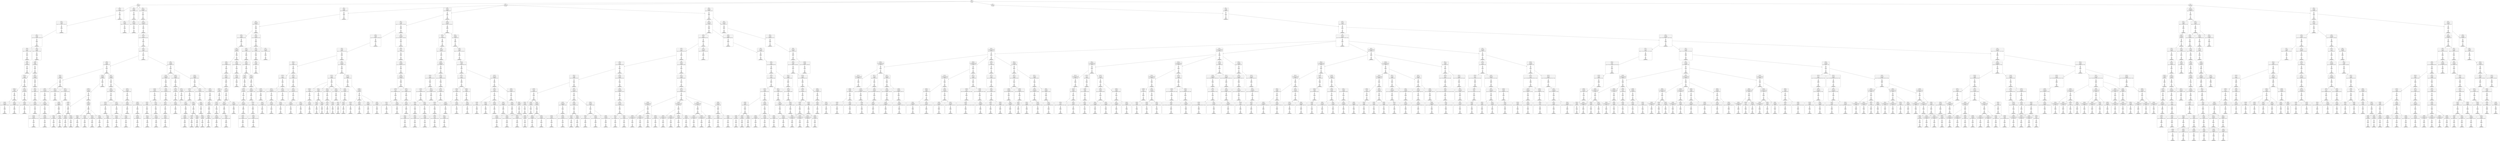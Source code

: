 digraph g {
node [shape = Mrecord];
nodo0[label="{EO: 0|cost: 0.0|A: null}"]
nodo1[label="{EO: 1|cost: 10.0|A: IrEste}"]
nodo5[label="{EO: 5|cost: 20.0|A: IrSur|Posicion\nagente:PUNTOCERCAAULA20\n\nEn\nel\npunto:\n112\n61\n1
Destino:\nCIDISI\n\nEn\nel\npunto:\n124\n60\n3
Energia\ndisponible:290.0
}"]
nodo16[label="{EO: 16|cost: 30.0|A: IrEste|Posicion\nagente:PASILLOSALAESTUDIOBASICAS\n\nEn\nel\npunto:\n107\n60\n1
Destino:\nCIDISI\n\nEn\nel\npunto:\n124\n60\n3
Energia\ndisponible:290.0
}"]
nodo37[label="{EO: 37|cost: 40.0|A: IrEste|Posicion\nagente:PASILLOSALAESTUDIOBASICAS\n\nEn\nel\npunto:\n107\n56\n1
Destino:\nCIDISI\n\nEn\nel\npunto:\n124\n60\n3
Energia\ndisponible:290.0
}"]
nodo63[label="{EO: 63|cost: 50.0|A: IrSur|Posicion\nagente:PUNTOCERCATOTORIAB3\n\nEn\nel\npunto:\n107\n48\n1
Destino:\nCIDISI\n\nEn\nel\npunto:\n124\n60\n3
Energia\ndisponible:290.0
}"]
nodo98[label="{EO: 98|cost: 60.0|A: IrSur|Posicion\nagente:TUTORIAB4\n\nEn\nel\npunto:\n99\n48\n1
Destino:\nCIDISI\n\nEn\nel\npunto:\n124\n60\n3
Energia\ndisponible:290.0
}"]

nodo63 -> nodo98;

nodo37 -> nodo63;
nodo64[label="{EO: 64|cost: 50.0|A: IrEste|Posicion\nagente:PUNTOCERCATOTORIAB3\n\nEn\nel\npunto:\n107\n48\n1
Destino:\nCIDISI\n\nEn\nel\npunto:\n124\n60\n3
Energia\ndisponible:290.0
}"]
nodo99[label="{EO: 99|cost: 60.0|A: IrEste|Posicion\nagente:TUTORIAB3\n\nEn\nel\npunto:\n106\n45\n1
Destino:\nCIDISI\n\nEn\nel\npunto:\n124\n60\n3
Energia\ndisponible:290.0
}"]
nodo160[label="{EO: 160|cost: 70.0|A: IrEste|Posicion\nagente:TUTORIAB2\n\nEn\nel\npunto:\n106\n43\n1
Destino:\nCIDISI\n\nEn\nel\npunto:\n124\n60\n3
Energia\ndisponible:290.0
}"]
nodo270[label="{EO: 270|cost: 80.0|A: IrEste|Posicion\nagente:TUTORIAB1\n\nEn\nel\npunto:\n106\n39\n1
Destino:\nCIDISI\n\nEn\nel\npunto:\n124\n60\n3
Energia\ndisponible:290.0
}"]
nodo466[label="{EO: 466|cost: 90.0|A: IrSureste|Posicion\nagente:PUNTOCERCATUTORIAB1\n\nEn\nel\npunto:\n107\n36\n1
Destino:\nCIDISI\n\nEn\nel\npunto:\n124\n60\n3
Energia\ndisponible:290.0
}"]

nodo270 -> nodo466;
nodo467[label="{EO: 467|cost: 90.0|A: IrNoreste|Posicion\nagente:PUNTOCERCATUTORIAB1\n\nEn\nel\npunto:\n107\n36\n1
Destino:\nCIDISI\n\nEn\nel\npunto:\n124\n60\n3
Energia\ndisponible:290.0
}"]

nodo270 -> nodo467;

nodo160 -> nodo270;
nodo271[label="{EO: 271|cost: 80.0|A: IrSuroeste|Posicion\nagente:TUTORIAB1\n\nEn\nel\npunto:\n106\n39\n1
Destino:\nCIDISI\n\nEn\nel\npunto:\n124\n60\n3
Energia\ndisponible:290.0
}"]
nodo468[label="{EO: 468|cost: 90.0|A: IrOeste|Posicion\nagente:SALAINFORMATICABASICAS\n\nEn\nel\npunto:\n107\n40\n1
Destino:\nCIDISI\n\nEn\nel\npunto:\n124\n60\n3
Energia\ndisponible:290.0
}"]

nodo271 -> nodo468;

nodo160 -> nodo271;

nodo99 -> nodo160;
nodo161[label="{EO: 161|cost: 70.0|A: IrNoreste|Posicion\nagente:TUTORIAB2\n\nEn\nel\npunto:\n106\n43\n1
Destino:\nCIDISI\n\nEn\nel\npunto:\n124\n60\n3
Energia\ndisponible:290.0
}"]
nodo272[label="{EO: 272|cost: 80.0|A: IrEste|Posicion\nagente:MATERIASBASICAS\n\nEn\nel\npunto:\n107\n41\n1
Destino:\nCIDISI\n\nEn\nel\npunto:\n124\n60\n3
Energia\ndisponible:290.0
}"]
nodo469[label="{EO: 469|cost: 90.0|A: IrNoreste|Posicion\nagente:SALAINFORMATICABASICAS\n\nEn\nel\npunto:\n107\n40\n1
Destino:\nCIDISI\n\nEn\nel\npunto:\n124\n60\n3
Energia\ndisponible:290.0
}"]

nodo272 -> nodo469;

nodo161 -> nodo272;

nodo99 -> nodo161;

nodo64 -> nodo99;

nodo37 -> nodo64;

nodo16 -> nodo37;

nodo5 -> nodo16;

nodo1 -> nodo5;
nodo6[label="{EO: 6|cost: 20.0|A: IrNorte|Posicion\nagente:PUNTOCERCAAULA20\n\nEn\nel\npunto:\n112\n61\n1
Destino:\nCIDISI\n\nEn\nel\npunto:\n124\n60\n3
Energia\ndisponible:290.0
}"]
nodo17[label="{EO: 17|cost: 30.0|A: IrNorte|Posicion\nagente:PUNTOFRENTEAULA20\n\nEn\nel\npunto:\n117\n61\n1
Destino:\nCIDISI\n\nEn\nel\npunto:\n124\n60\n3
Energia\ndisponible:290.0
}"]

nodo6 -> nodo17;
nodo18[label="{EO: 18|cost: 30.0|A: IrNoreste|Posicion\nagente:PUNTOFRENTEAULA20\n\nEn\nel\npunto:\n117\n61\n1
Destino:\nCIDISI\n\nEn\nel\npunto:\n124\n60\n3
Energia\ndisponible:290.0
}"]

nodo6 -> nodo18;

nodo1 -> nodo6;
nodo7[label="{EO: 7|cost: 20.0|A: IrNoreste|Posicion\nagente:PUNTOCERCAAULA20\n\nEn\nel\npunto:\n112\n61\n1
Destino:\nCIDISI\n\nEn\nel\npunto:\n124\n60\n3
Energia\ndisponible:290.0
}"]
nodo19[label="{EO: 19|cost: 20.0|A: UsarEscalera|Posicion\nagente:ESCALERACERCAAULA20\n\nEn\nel\npunto:\n113\n60\n1
Destino:\nCIDISI\n\nEn\nel\npunto:\n124\n60\n3
Energia\ndisponible:290.0
}"]
nodo32[label="{EO: 32|cost: 30.0|A: IrSur|Posicion\nagente:ESCALERADEPTOMECANICA\n\nEn\nel\npunto:\n113\n61\n0
Destino:\nCIDISI\n\nEn\nel\npunto:\n124\n60\n3
Energia\ndisponible:290.0
}"]
nodo53[label="{EO: 53|cost: 40.0|A: IrEste|Posicion\nagente:PASILLODEPTOMECANICA\n\nEn\nel\npunto:\n111\n61\n0
Destino:\nCIDISI\n\nEn\nel\npunto:\n124\n60\n3
Energia\ndisponible:290.0
}"]
nodo86[label="{EO: 86|cost: 50.0|A: IrEste|Posicion\nagente:DEPTOMECANICA\n\nEn\nel\npunto:\n110\n54\n0
Destino:\nCIDISI\n\nEn\nel\npunto:\n124\n60\n3
Energia\ndisponible:290.0
}"]
nodo135[label="{EO: 135|cost: 60.0|A: IrNorte|Posicion\nagente:INFORMES\n\nEn\nel\npunto:\n110\n44\n0
Destino:\nCIDISI\n\nEn\nel\npunto:\n124\n60\n3
Energia\ndisponible:290.0
}"]
nodo220[label="{EO: 220|cost: 70.0|A: IrSuroeste|Posicion\nagente:PASILLOASANITARIOSHALL\n\nEn\nel\npunto:\n123\n45\n0
Destino:\nCIDISI\n\nEn\nel\npunto:\n124\n60\n3
Energia\ndisponible:290.0
}"]
nodo364[label="{EO: 364|cost: 70.0|A: UsarEscalera|Posicion\nagente:ESCALERABANOSHALL\n\nEn\nel\npunto:\n115\n47\n0
Destino:\nCIDISI\n\nEn\nel\npunto:\n124\n60\n3
Energia\ndisponible:290.0
}"]
nodo458[label="{EO: 458|cost: 80.0|A: IrNorte|Posicion\nagente:ESCALERASANITARIOSAULA19\n\nEn\nel\npunto:\n124\n47\n1
Destino:\nCIDISI\n\nEn\nel\npunto:\n124\n60\n3
Energia\ndisponible:290.0
}"]

nodo364 -> nodo458;
nodo459[label="{EO: 459|cost: 80.0|A: IrNoreste|Posicion\nagente:ESCALERASANITARIOSAULA19\n\nEn\nel\npunto:\n124\n47\n1
Destino:\nCIDISI\n\nEn\nel\npunto:\n124\n60\n3
Energia\ndisponible:290.0
}"]

nodo364 -> nodo459;

nodo220 -> nodo364;

nodo135 -> nodo220;
nodo221[label="{EO: 221|cost: 70.0|A: IrNoreste|Posicion\nagente:PASILLOASANITARIOSHALL\n\nEn\nel\npunto:\n123\n45\n0
Destino:\nCIDISI\n\nEn\nel\npunto:\n124\n60\n3
Energia\ndisponible:290.0
}"]

nodo135 -> nodo221;
nodo222[label="{EO: 222|cost: 70.0|A: IrNoroeste|Posicion\nagente:PASILLOASANITARIOSHALL\n\nEn\nel\npunto:\n123\n45\n0
Destino:\nCIDISI\n\nEn\nel\npunto:\n124\n60\n3
Energia\ndisponible:290.0
}"]
nodo365[label="{EO: 365|cost: 80.0|A: IrNoreste|Posicion\nagente:LABORATORIOFLOW\n\nEn\nel\npunto:\n138\n48\n0
Destino:\nCIDISI\n\nEn\nel\npunto:\n124\n60\n3
Energia\ndisponible:290.0
}"]
nodo610[label="{EO: 610|cost: 90.0|A: IrEste|Posicion\nagente:LABMETALES\n\nEn\nel\npunto:\n142\n42\n0
Destino:\nCIDISI\n\nEn\nel\npunto:\n124\n60\n3
Energia\ndisponible:290.0
}"]

nodo365 -> nodo610;

nodo222 -> nodo365;

nodo135 -> nodo222;

nodo86 -> nodo135;
nodo136[label="{EO: 136|cost: 60.0|A: IrNoreste|Posicion\nagente:INFORMES\n\nEn\nel\npunto:\n110\n44\n0
Destino:\nCIDISI\n\nEn\nel\npunto:\n124\n60\n3
Energia\ndisponible:290.0
}"]
nodo223[label="{EO: 223|cost: 70.0|A: IrSureste|Posicion\nagente:GIEDI\n\nEn\nel\npunto:\n114\n43\n0
Destino:\nCIDISI\n\nEn\nel\npunto:\n124\n60\n3
Energia\ndisponible:290.0
}"]
nodo366[label="{EO: 366|cost: 80.0|A: IrSur|Posicion\nagente:HALL\n\nEn\nel\npunto:\n108\n39\n0
Destino:\nCIDISI\n\nEn\nel\npunto:\n124\n60\n3
Energia\ndisponible:290.0
}"]
nodo611[label="{EO: 611|cost: 90.0|A: IrSur|Posicion\nagente:INGRESO\n\nEn\nel\npunto:\n102\n40\n0
Destino:\nCIDISI\n\nEn\nel\npunto:\n124\n60\n3
Energia\ndisponible:290.0
}"]

nodo366 -> nodo611;
nodo612[label="{EO: 612|cost: 90.0|A: IrSureste|Posicion\nagente:INGRESO\n\nEn\nel\npunto:\n102\n40\n0
Destino:\nCIDISI\n\nEn\nel\npunto:\n124\n60\n3
Energia\ndisponible:290.0
}"]

nodo366 -> nodo612;
nodo613[label="{EO: 613|cost: 90.0|A: IrSuroeste|Posicion\nagente:INGRESO\n\nEn\nel\npunto:\n102\n40\n0
Destino:\nCIDISI\n\nEn\nel\npunto:\n124\n60\n3
Energia\ndisponible:290.0
}"]

nodo366 -> nodo613;

nodo223 -> nodo366;
nodo367[label="{EO: 367|cost: 80.0|A: IrNoreste|Posicion\nagente:HALL\n\nEn\nel\npunto:\n108\n39\n0
Destino:\nCIDISI\n\nEn\nel\npunto:\n124\n60\n3
Energia\ndisponible:290.0
}"]
nodo614[label="{EO: 614|cost: 90.0|A: IrEste|Posicion\nagente:CERCALIBRERIA\n\nEn\nel\npunto:\n110\n35\n0
Destino:\nCIDISI\n\nEn\nel\npunto:\n124\n60\n3
Energia\ndisponible:290.0
}"]

nodo367 -> nodo614;
nodo615[label="{EO: 615|cost: 90.0|A: IrNorte|Posicion\nagente:CERCALIBRERIA\n\nEn\nel\npunto:\n110\n35\n0
Destino:\nCIDISI\n\nEn\nel\npunto:\n124\n60\n3
Energia\ndisponible:290.0
}"]

nodo367 -> nodo615;
nodo616[label="{EO: 616|cost: 90.0|A: IrSureste|Posicion\nagente:CERCALIBRERIA\n\nEn\nel\npunto:\n110\n35\n0
Destino:\nCIDISI\n\nEn\nel\npunto:\n124\n60\n3
Energia\ndisponible:290.0
}"]

nodo367 -> nodo616;
nodo617[label="{EO: 617|cost: 90.0|A: IrNoreste|Posicion\nagente:CERCALIBRERIA\n\nEn\nel\npunto:\n110\n35\n0
Destino:\nCIDISI\n\nEn\nel\npunto:\n124\n60\n3
Energia\ndisponible:290.0
}"]

nodo367 -> nodo617;

nodo223 -> nodo367;

nodo136 -> nodo223;

nodo86 -> nodo136;
nodo137[label="{EO: 137|cost: 60.0|A: IrNoroeste|Posicion\nagente:INFORMES\n\nEn\nel\npunto:\n110\n44\n0
Destino:\nCIDISI\n\nEn\nel\npunto:\n124\n60\n3
Energia\ndisponible:290.0
}"]
nodo224[label="{EO: 224|cost: 60.0|A: UsarEscalera|Posicion\nagente:ESCALERABANOSHALL\n\nEn\nel\npunto:\n115\n47\n0
Destino:\nCIDISI\n\nEn\nel\npunto:\n124\n60\n3
Energia\ndisponible:290.0
}"]
nodo266[label="{EO: 266|cost: 70.0|A: IrNorte|Posicion\nagente:ESCALERASANITARIOSAULA19\n\nEn\nel\npunto:\n124\n47\n1
Destino:\nCIDISI\n\nEn\nel\npunto:\n124\n60\n3
Energia\ndisponible:290.0
}"]
nodo427[label="{EO: 427|cost: 80.0|A: IrEste|Posicion\nagente:PUNTOCERCAAULA19\n\nEn\nel\npunto:\n127\n48\n1
Destino:\nCIDISI\n\nEn\nel\npunto:\n124\n60\n3
Energia\ndisponible:290.0
}"]

nodo266 -> nodo427;
nodo428[label="{EO: 428|cost: 80.0|A: IrNorte|Posicion\nagente:PUNTOCERCAAULA19\n\nEn\nel\npunto:\n127\n48\n1
Destino:\nCIDISI\n\nEn\nel\npunto:\n124\n60\n3
Energia\ndisponible:290.0
}"]

nodo266 -> nodo428;

nodo224 -> nodo266;
nodo267[label="{EO: 267|cost: 70.0|A: IrNoreste|Posicion\nagente:ESCALERASANITARIOSAULA19\n\nEn\nel\npunto:\n124\n47\n1
Destino:\nCIDISI\n\nEn\nel\npunto:\n124\n60\n3
Energia\ndisponible:290.0
}"]
nodo429[label="{EO: 429|cost: 80.0|A: IrOeste|Posicion\nagente:SANITARIOSCERCAAULA19\n\nEn\nel\npunto:\n127\n42\n1
Destino:\nCIDISI\n\nEn\nel\npunto:\n124\n60\n3
Energia\ndisponible:290.0
}"]

nodo267 -> nodo429;

nodo224 -> nodo267;

nodo137 -> nodo224;
nodo225[label="{EO: 225|cost: 70.0|A: IrNoreste|Posicion\nagente:ESCALERABANOSHALL\n\nEn\nel\npunto:\n115\n47\n0
Destino:\nCIDISI\n\nEn\nel\npunto:\n124\n60\n3
Energia\ndisponible:290.0
}"]
nodo368[label="{EO: 368|cost: 80.0|A: IrNoreste|Posicion\nagente:PASILLOASANITARIOSHALL\n\nEn\nel\npunto:\n123\n45\n0
Destino:\nCIDISI\n\nEn\nel\npunto:\n124\n60\n3
Energia\ndisponible:290.0
}"]

nodo225 -> nodo368;
nodo369[label="{EO: 369|cost: 80.0|A: IrNoroeste|Posicion\nagente:PASILLOASANITARIOSHALL\n\nEn\nel\npunto:\n123\n45\n0
Destino:\nCIDISI\n\nEn\nel\npunto:\n124\n60\n3
Energia\ndisponible:290.0
}"]
nodo618[label="{EO: 618|cost: 90.0|A: IrNoreste|Posicion\nagente:LABORATORIOFLOW\n\nEn\nel\npunto:\n138\n48\n0
Destino:\nCIDISI\n\nEn\nel\npunto:\n124\n60\n3
Energia\ndisponible:290.0
}"]

nodo369 -> nodo618;

nodo225 -> nodo369;

nodo137 -> nodo225;

nodo86 -> nodo137;

nodo53 -> nodo86;
nodo87[label="{EO: 87|cost: 50.0|A: IrNoreste|Posicion\nagente:DEPTOMECANICA\n\nEn\nel\npunto:\n110\n54\n0
Destino:\nCIDISI\n\nEn\nel\npunto:\n124\n60\n3
Energia\ndisponible:290.0
}"]
nodo138[label="{EO: 138|cost: 50.0|A: UsarEscalera|Posicion\nagente:ESCALERABANOSHALL\n\nEn\nel\npunto:\n115\n47\n0
Destino:\nCIDISI\n\nEn\nel\npunto:\n124\n60\n3
Energia\ndisponible:290.0
}"]
nodo158[label="{EO: 158|cost: 60.0|A: IrNorte|Posicion\nagente:ESCALERASANITARIOSAULA19\n\nEn\nel\npunto:\n124\n47\n1
Destino:\nCIDISI\n\nEn\nel\npunto:\n124\n60\n3
Energia\ndisponible:290.0
}"]
nodo256[label="{EO: 256|cost: 70.0|A: IrEste|Posicion\nagente:PUNTOCERCAAULA19\n\nEn\nel\npunto:\n127\n48\n1
Destino:\nCIDISI\n\nEn\nel\npunto:\n124\n60\n3
Energia\ndisponible:290.0
}"]

nodo158 -> nodo256;
nodo257[label="{EO: 257|cost: 70.0|A: IrNorte|Posicion\nagente:PUNTOCERCAAULA19\n\nEn\nel\npunto:\n127\n48\n1
Destino:\nCIDISI\n\nEn\nel\npunto:\n124\n60\n3
Energia\ndisponible:290.0
}"]
nodo414[label="{EO: 414|cost: 80.0|A: IrOeste|Posicion\nagente:PUNTOCERCAAULA19\n\nEn\nel\npunto:\n136\n48\n1
Destino:\nCIDISI\n\nEn\nel\npunto:\n124\n60\n3
Energia\ndisponible:290.0
}"]

nodo257 -> nodo414;
nodo415[label="{EO: 415|cost: 80.0|A: IrNoroeste|Posicion\nagente:PUNTOCERCAAULA19\n\nEn\nel\npunto:\n136\n48\n1
Destino:\nCIDISI\n\nEn\nel\npunto:\n124\n60\n3
Energia\ndisponible:290.0
}"]

nodo257 -> nodo415;

nodo158 -> nodo257;

nodo138 -> nodo158;
nodo159[label="{EO: 159|cost: 60.0|A: IrNoreste|Posicion\nagente:ESCALERASANITARIOSAULA19\n\nEn\nel\npunto:\n124\n47\n1
Destino:\nCIDISI\n\nEn\nel\npunto:\n124\n60\n3
Energia\ndisponible:290.0
}"]
nodo258[label="{EO: 258|cost: 70.0|A: IrOeste|Posicion\nagente:SANITARIOSCERCAAULA19\n\nEn\nel\npunto:\n127\n42\n1
Destino:\nCIDISI\n\nEn\nel\npunto:\n124\n60\n3
Energia\ndisponible:290.0
}"]
nodo416[label="{EO: 416|cost: 80.0|A: IrNorte|Posicion\nagente:PUNTOCERCAAULA19\n\nEn\nel\npunto:\n127\n48\n1
Destino:\nCIDISI\n\nEn\nel\npunto:\n124\n60\n3
Energia\ndisponible:290.0
}"]

nodo258 -> nodo416;

nodo159 -> nodo258;

nodo138 -> nodo159;

nodo87 -> nodo138;
nodo139[label="{EO: 139|cost: 60.0|A: IrSureste|Posicion\nagente:ESCALERABANOSHALL\n\nEn\nel\npunto:\n115\n47\n0
Destino:\nCIDISI\n\nEn\nel\npunto:\n124\n60\n3
Energia\ndisponible:290.0
}"]
nodo226[label="{EO: 226|cost: 70.0|A: IrNorte|Posicion\nagente:INFORMES\n\nEn\nel\npunto:\n110\n44\n0
Destino:\nCIDISI\n\nEn\nel\npunto:\n124\n60\n3
Energia\ndisponible:290.0
}"]
nodo370[label="{EO: 370|cost: 80.0|A: IrNoreste|Posicion\nagente:PASILLOASANITARIOSHALL\n\nEn\nel\npunto:\n123\n45\n0
Destino:\nCIDISI\n\nEn\nel\npunto:\n124\n60\n3
Energia\ndisponible:290.0
}"]

nodo226 -> nodo370;
nodo371[label="{EO: 371|cost: 80.0|A: IrNoroeste|Posicion\nagente:PASILLOASANITARIOSHALL\n\nEn\nel\npunto:\n123\n45\n0
Destino:\nCIDISI\n\nEn\nel\npunto:\n124\n60\n3
Energia\ndisponible:290.0
}"]
nodo619[label="{EO: 619|cost: 90.0|A: IrNoreste|Posicion\nagente:LABORATORIOFLOW\n\nEn\nel\npunto:\n138\n48\n0
Destino:\nCIDISI\n\nEn\nel\npunto:\n124\n60\n3
Energia\ndisponible:290.0
}"]

nodo371 -> nodo619;

nodo226 -> nodo371;

nodo139 -> nodo226;
nodo227[label="{EO: 227|cost: 70.0|A: IrNoreste|Posicion\nagente:INFORMES\n\nEn\nel\npunto:\n110\n44\n0
Destino:\nCIDISI\n\nEn\nel\npunto:\n124\n60\n3
Energia\ndisponible:290.0
}"]
nodo372[label="{EO: 372|cost: 80.0|A: IrSureste|Posicion\nagente:GIEDI\n\nEn\nel\npunto:\n114\n43\n0
Destino:\nCIDISI\n\nEn\nel\npunto:\n124\n60\n3
Energia\ndisponible:290.0
}"]
nodo620[label="{EO: 620|cost: 90.0|A: IrSur|Posicion\nagente:HALL\n\nEn\nel\npunto:\n108\n39\n0
Destino:\nCIDISI\n\nEn\nel\npunto:\n124\n60\n3
Energia\ndisponible:290.0
}"]

nodo372 -> nodo620;
nodo621[label="{EO: 621|cost: 90.0|A: IrNoreste|Posicion\nagente:HALL\n\nEn\nel\npunto:\n108\n39\n0
Destino:\nCIDISI\n\nEn\nel\npunto:\n124\n60\n3
Energia\ndisponible:290.0
}"]

nodo372 -> nodo621;

nodo227 -> nodo372;

nodo139 -> nodo227;

nodo87 -> nodo139;
nodo140[label="{EO: 140|cost: 60.0|A: IrNoreste|Posicion\nagente:ESCALERABANOSHALL\n\nEn\nel\npunto:\n115\n47\n0
Destino:\nCIDISI\n\nEn\nel\npunto:\n124\n60\n3
Energia\ndisponible:290.0
}"]
nodo228[label="{EO: 228|cost: 70.0|A: IrSur|Posicion\nagente:PASILLOASANITARIOSHALL\n\nEn\nel\npunto:\n123\n45\n0
Destino:\nCIDISI\n\nEn\nel\npunto:\n124\n60\n3
Energia\ndisponible:290.0
}"]
nodo373[label="{EO: 373|cost: 80.0|A: IrNoreste|Posicion\nagente:INFORMES\n\nEn\nel\npunto:\n110\n44\n0
Destino:\nCIDISI\n\nEn\nel\npunto:\n124\n60\n3
Energia\ndisponible:290.0
}"]
nodo622[label="{EO: 622|cost: 90.0|A: IrSureste|Posicion\nagente:GIEDI\n\nEn\nel\npunto:\n114\n43\n0
Destino:\nCIDISI\n\nEn\nel\npunto:\n124\n60\n3
Energia\ndisponible:290.0
}"]

nodo373 -> nodo622;

nodo228 -> nodo373;

nodo140 -> nodo228;
nodo229[label="{EO: 229|cost: 70.0|A: IrNoreste|Posicion\nagente:PASILLOASANITARIOSHALL\n\nEn\nel\npunto:\n123\n45\n0
Destino:\nCIDISI\n\nEn\nel\npunto:\n124\n60\n3
Energia\ndisponible:290.0
}"]

nodo140 -> nodo229;
nodo230[label="{EO: 230|cost: 70.0|A: IrNoroeste|Posicion\nagente:PASILLOASANITARIOSHALL\n\nEn\nel\npunto:\n123\n45\n0
Destino:\nCIDISI\n\nEn\nel\npunto:\n124\n60\n3
Energia\ndisponible:290.0
}"]
nodo374[label="{EO: 374|cost: 80.0|A: IrNoreste|Posicion\nagente:LABORATORIOFLOW\n\nEn\nel\npunto:\n138\n48\n0
Destino:\nCIDISI\n\nEn\nel\npunto:\n124\n60\n3
Energia\ndisponible:290.0
}"]
nodo623[label="{EO: 623|cost: 90.0|A: IrEste|Posicion\nagente:LABMETALES\n\nEn\nel\npunto:\n142\n42\n0
Destino:\nCIDISI\n\nEn\nel\npunto:\n124\n60\n3
Energia\ndisponible:290.0
}"]

nodo374 -> nodo623;

nodo230 -> nodo374;

nodo140 -> nodo230;

nodo87 -> nodo140;

nodo53 -> nodo87;

nodo32 -> nodo53;

nodo19 -> nodo32;

nodo7 -> nodo19;

nodo1 -> nodo7;

nodo0 -> nodo1;
nodo2[label="{EO: 2|cost: 10.0|A: IrNorte}"]
nodo8[label="{EO: 8|cost: 20.0|A: IrEste|Posicion\nagente:PUNTOCERCACECOVI\n\nEn\nel\npunto:\n121\n66\n1
Destino:\nCIDISI\n\nEn\nel\npunto:\n124\n60\n3
Energia\ndisponible:290.0
}"]
nodo20[label="{EO: 20|cost: 20.0|A: UsarEscalera|Posicion\nagente:ESCALERACECOVI\n\nEn\nel\npunto:\n122\n64\n1
Destino:\nCIDISI\n\nEn\nel\npunto:\n124\n60\n3
Energia\ndisponible:290.0
}"]
nodo33[label="{EO: 33|cost: 30.0|A: IrEste|Posicion\nagente:ESCALERACERCAJAVALAB\n\nEn\nel\npunto:\n128\n64\n2
Destino:\nCIDISI\n\nEn\nel\npunto:\n124\n60\n3
Energia\ndisponible:290.0
}"]
nodo54[label="{EO: 54|cost: 40.0|A: IrNoroeste|Posicion\nagente:JAVALAB\n\nEn\nel\npunto:\n128\n63\n2
Destino:\nCIDISI\n\nEn\nel\npunto:\n124\n60\n3
Energia\ndisponible:290.0
}"]
nodo88[label="{EO: 88|cost: 50.0|A: IrNorte|Posicion\nagente:PASILLOFRENTEJAVALAB\n\nEn\nel\npunto:\n131\n64\n2
Destino:\nCIDISI\n\nEn\nel\npunto:\n124\n60\n3
Energia\ndisponible:290.0
}"]
nodo141[label="{EO: 141|cost: 60.0|A: IrNorte|Posicion\nagente:PUNTOCERCAAULA22\n\nEn\nel\npunto:\n136\n64\n2
Destino:\nCIDISI\n\nEn\nel\npunto:\n124\n60\n3
Energia\ndisponible:290.0
}"]
nodo231[label="{EO: 231|cost: 70.0|A: IrOeste|Posicion\nagente:AULA22\n\nEn\nel\npunto:\n138\n63\n2
Destino:\nCIDISI\n\nEn\nel\npunto:\n124\n60\n3
Energia\ndisponible:290.0
}"]
nodo375[label="{EO: 375|cost: 80.0|A: IrSureste|Posicion\nagente:ANEXOISI\n\nEn\nel\npunto:\n137\n67\n2
Destino:\nCIDISI\n\nEn\nel\npunto:\n124\n60\n3
Energia\ndisponible:290.0
}"]
nodo624[label="{EO: 624|cost: 80.0|A: UsarEscalera|Posicion\nagente:ESCALERACERCAANEXO\n\nEn\nel\npunto:\n136\n66\n2
Destino:\nCIDISI\n\nEn\nel\npunto:\n124\n60\n3
Energia\ndisponible:290.0
}"]

nodo375 -> nodo624;

nodo231 -> nodo375;

nodo141 -> nodo231;
nodo232[label="{EO: 232|cost: 70.0|A: IrSuroeste|Posicion\nagente:AULA22\n\nEn\nel\npunto:\n138\n63\n2
Destino:\nCIDISI\n\nEn\nel\npunto:\n124\n60\n3
Energia\ndisponible:290.0
}"]
nodo376[label="{EO: 376|cost: 70.0|A: UsarEscalera|Posicion\nagente:ESCALERACERCAANEXO\n\nEn\nel\npunto:\n136\n66\n2
Destino:\nCIDISI\n\nEn\nel\npunto:\n124\n60\n3
Energia\ndisponible:290.0
}"]
nodo460[label="{EO: 460|cost: 80.0|A: IrSur|Posicion\nagente:ESCALERACERCAANEXO\n\nEn\nel\npunto:\n133\n66\n3
Destino:\nCIDISI\n\nEn\nel\npunto:\n124\n60\n3
Energia\ndisponible:290.0
}"]

nodo376 -> nodo460;

nodo232 -> nodo376;
nodo377[label="{EO: 377|cost: 80.0|A: IrNoroeste|Posicion\nagente:ESCALERACERCAANEXO\n\nEn\nel\npunto:\n136\n66\n2
Destino:\nCIDISI\n\nEn\nel\npunto:\n124\n60\n3
Energia\ndisponible:290.0
}"]

nodo232 -> nodo377;

nodo141 -> nodo232;

nodo88 -> nodo141;

nodo54 -> nodo88;
nodo89[label="{EO: 89|cost: 50.0|A: IrOeste|Posicion\nagente:PASILLOFRENTEJAVALAB\n\nEn\nel\npunto:\n131\n64\n2
Destino:\nCIDISI\n\nEn\nel\npunto:\n124\n60\n3
Energia\ndisponible:290.0
}"]
nodo142[label="{EO: 142|cost: 60.0|A: IrOeste|Posicion\nagente:PASILLOAULA21\n\nEn\nel\npunto:\n132\n70\n2
Destino:\nCIDISI\n\nEn\nel\npunto:\n124\n60\n3
Energia\ndisponible:290.0
}"]

nodo89 -> nodo142;

nodo54 -> nodo89;

nodo33 -> nodo54;

nodo20 -> nodo33;
nodo34[label="{EO: 34|cost: 30.0|A: IrNorte|Posicion\nagente:ESCALERACERCAJAVALAB\n\nEn\nel\npunto:\n128\n64\n2
Destino:\nCIDISI\n\nEn\nel\npunto:\n124\n60\n3
Energia\ndisponible:290.0
}"]
nodo55[label="{EO: 55|cost: 40.0|A: IrNorte|Posicion\nagente:PASILLOFRENTEJAVALAB\n\nEn\nel\npunto:\n131\n64\n2
Destino:\nCIDISI\n\nEn\nel\npunto:\n124\n60\n3
Energia\ndisponible:290.0
}"]
nodo90[label="{EO: 90|cost: 50.0|A: IrNorte|Posicion\nagente:PUNTOCERCAAULA22\n\nEn\nel\npunto:\n136\n64\n2
Destino:\nCIDISI\n\nEn\nel\npunto:\n124\n60\n3
Energia\ndisponible:290.0
}"]
nodo143[label="{EO: 143|cost: 60.0|A: IrOeste|Posicion\nagente:AULA22\n\nEn\nel\npunto:\n138\n63\n2
Destino:\nCIDISI\n\nEn\nel\npunto:\n124\n60\n3
Energia\ndisponible:290.0
}"]
nodo233[label="{EO: 233|cost: 70.0|A: IrSureste|Posicion\nagente:ANEXOISI\n\nEn\nel\npunto:\n137\n67\n2
Destino:\nCIDISI\n\nEn\nel\npunto:\n124\n60\n3
Energia\ndisponible:290.0
}"]
nodo378[label="{EO: 378|cost: 70.0|A: UsarEscalera|Posicion\nagente:ESCALERACERCAANEXO\n\nEn\nel\npunto:\n136\n66\n2
Destino:\nCIDISI\n\nEn\nel\npunto:\n124\n60\n3
Energia\ndisponible:290.0
}"]
nodo461[label="{EO: 461|cost: 80.0|A: IrSur|Posicion\nagente:ESCALERACERCAANEXO\n\nEn\nel\npunto:\n133\n66\n3
Destino:\nCIDISI\n\nEn\nel\npunto:\n124\n60\n3
Energia\ndisponible:290.0
}"]

nodo378 -> nodo461;

nodo233 -> nodo378;

nodo143 -> nodo233;

nodo90 -> nodo143;
nodo144[label="{EO: 144|cost: 60.0|A: IrSuroeste|Posicion\nagente:AULA22\n\nEn\nel\npunto:\n138\n63\n2
Destino:\nCIDISI\n\nEn\nel\npunto:\n124\n60\n3
Energia\ndisponible:290.0
}"]
nodo234[label="{EO: 234|cost: 60.0|A: UsarEscalera|Posicion\nagente:ESCALERACERCAANEXO\n\nEn\nel\npunto:\n136\n66\n2
Destino:\nCIDISI\n\nEn\nel\npunto:\n124\n60\n3
Energia\ndisponible:290.0
}"]
nodo268[label="{EO: 268|cost: 70.0|A: IrSur|Posicion\nagente:ESCALERACERCAANEXO\n\nEn\nel\npunto:\n133\n66\n3
Destino:\nCIDISI\n\nEn\nel\npunto:\n124\n60\n3
Energia\ndisponible:290.0
}"]
nodo430[label="{EO: 430|cost: 80.0|A: IrEste|Posicion\nagente:PUNTOCERCAESCALERAANEXO\n\nEn\nel\npunto:\n131\n66\n3
Destino:\nCIDISI\n\nEn\nel\npunto:\n124\n60\n3
Energia\ndisponible:290.0
}"]

nodo268 -> nodo430;

nodo234 -> nodo268;

nodo144 -> nodo234;
nodo235[label="{EO: 235|cost: 70.0|A: IrNoroeste|Posicion\nagente:ESCALERACERCAANEXO\n\nEn\nel\npunto:\n136\n66\n2
Destino:\nCIDISI\n\nEn\nel\npunto:\n124\n60\n3
Energia\ndisponible:290.0
}"]

nodo144 -> nodo235;

nodo90 -> nodo144;

nodo55 -> nodo90;

nodo34 -> nodo55;
nodo56[label="{EO: 56|cost: 40.0|A: IrOeste|Posicion\nagente:PASILLOFRENTEJAVALAB\n\nEn\nel\npunto:\n131\n64\n2
Destino:\nCIDISI\n\nEn\nel\npunto:\n124\n60\n3
Energia\ndisponible:290.0
}"]
nodo91[label="{EO: 91|cost: 50.0|A: IrOeste|Posicion\nagente:PASILLOAULA21\n\nEn\nel\npunto:\n132\n70\n2
Destino:\nCIDISI\n\nEn\nel\npunto:\n124\n60\n3
Energia\ndisponible:290.0
}"]

nodo56 -> nodo91;

nodo34 -> nodo56;
nodo57[label="{EO: 57|cost: 40.0|A: IrSureste|Posicion\nagente:PASILLOFRENTEJAVALAB\n\nEn\nel\npunto:\n131\n64\n2
Destino:\nCIDISI\n\nEn\nel\npunto:\n124\n60\n3
Energia\ndisponible:290.0
}"]

nodo34 -> nodo57;

nodo20 -> nodo34;

nodo8 -> nodo20;

nodo2 -> nodo8;
nodo9[label="{EO: 9|cost: 20.0|A: IrNorte|Posicion\nagente:PUNTOCERCACECOVI\n\nEn\nel\npunto:\n121\n66\n1
Destino:\nCIDISI\n\nEn\nel\npunto:\n124\n60\n3
Energia\ndisponible:290.0
}"]
nodo21[label="{EO: 21|cost: 30.0|A: IrEste|Posicion\nagente:PUNTOCERCAAULAMATERIALES\n\nEn\nel\npunto:\n136\n65\n1
Destino:\nCIDISI\n\nEn\nel\npunto:\n124\n60\n3
Energia\ndisponible:290.0
}"]
nodo38[label="{EO: 38|cost: 40.0|A: IrEste|Posicion\nagente:PUNTOCERCAAULAMATERIALES\n\nEn\nel\npunto:\n136\n61\n1
Destino:\nCIDISI\n\nEn\nel\npunto:\n124\n60\n3
Energia\ndisponible:290.0
}"]
nodo65[label="{EO: 65|cost: 50.0|A: IrEste|Posicion\nagente:PUNTOPASILLOCERCAGIMNI\n\nEn\nel\npunto:\n136\n54\n1
Destino:\nCIDISI\n\nEn\nel\npunto:\n124\n60\n3
Energia\ndisponible:290.0
}"]
nodo100[label="{EO: 100|cost: 60.0|A: IrSur|Posicion\nagente:PUNTOCERCAAULA19\n\nEn\nel\npunto:\n136\n48\n1
Destino:\nCIDISI\n\nEn\nel\npunto:\n124\n60\n3
Energia\ndisponible:290.0
}"]
nodo162[label="{EO: 162|cost: 70.0|A: IrSur|Posicion\nagente:PUNTOCERCAAULA19\n\nEn\nel\npunto:\n127\n48\n1
Destino:\nCIDISI\n\nEn\nel\npunto:\n124\n60\n3
Energia\ndisponible:290.0
}"]
nodo273[label="{EO: 273|cost: 70.0|A: UsarEscalera|Posicion\nagente:ESCALERASANITARIOSAULA19\n\nEn\nel\npunto:\n124\n47\n1
Destino:\nCIDISI\n\nEn\nel\npunto:\n124\n60\n3
Energia\ndisponible:290.0
}"]
nodo433[label="{EO: 433|cost: 80.0|A: IrSureste|Posicion\nagente:ESCALERABANOSHALL\n\nEn\nel\npunto:\n115\n47\n0
Destino:\nCIDISI\n\nEn\nel\npunto:\n124\n60\n3
Energia\ndisponible:290.0
}"]

nodo273 -> nodo433;
nodo434[label="{EO: 434|cost: 80.0|A: IrSuroeste|Posicion\nagente:ESCALERABANOSHALL\n\nEn\nel\npunto:\n115\n47\n0
Destino:\nCIDISI\n\nEn\nel\npunto:\n124\n60\n3
Energia\ndisponible:290.0
}"]

nodo273 -> nodo434;
nodo435[label="{EO: 435|cost: 80.0|A: IrNoreste|Posicion\nagente:ESCALERABANOSHALL\n\nEn\nel\npunto:\n115\n47\n0
Destino:\nCIDISI\n\nEn\nel\npunto:\n124\n60\n3
Energia\ndisponible:290.0
}"]

nodo273 -> nodo435;

nodo162 -> nodo273;
nodo274[label="{EO: 274|cost: 80.0|A: IrNoreste|Posicion\nagente:ESCALERASANITARIOSAULA19\n\nEn\nel\npunto:\n124\n47\n1
Destino:\nCIDISI\n\nEn\nel\npunto:\n124\n60\n3
Energia\ndisponible:290.0
}"]

nodo162 -> nodo274;

nodo100 -> nodo162;
nodo163[label="{EO: 163|cost: 70.0|A: IrEste|Posicion\nagente:PUNTOCERCAAULA19\n\nEn\nel\npunto:\n127\n48\n1
Destino:\nCIDISI\n\nEn\nel\npunto:\n124\n60\n3
Energia\ndisponible:290.0
}"]
nodo275[label="{EO: 275|cost: 80.0|A: IrSuroeste|Posicion\nagente:SANITARIOSCERCAAULA19\n\nEn\nel\npunto:\n127\n42\n1
Destino:\nCIDISI\n\nEn\nel\npunto:\n124\n60\n3
Energia\ndisponible:290.0
}"]
nodo470[label="{EO: 470|cost: 80.0|A: UsarEscalera|Posicion\nagente:ESCALERASANITARIOSAULA19\n\nEn\nel\npunto:\n124\n47\n1
Destino:\nCIDISI\n\nEn\nel\npunto:\n124\n60\n3
Energia\ndisponible:290.0
}"]

nodo275 -> nodo470;

nodo163 -> nodo275;

nodo100 -> nodo163;

nodo65 -> nodo100;
nodo101[label="{EO: 101|cost: 60.0|A: IrNoroeste|Posicion\nagente:PUNTOCERCAAULA19\n\nEn\nel\npunto:\n136\n48\n1
Destino:\nCIDISI\n\nEn\nel\npunto:\n124\n60\n3
Energia\ndisponible:290.0
}"]
nodo164[label="{EO: 164|cost: 70.0|A: IrEste|Posicion\nagente:PUNTOCERCAAULA19\n\nEn\nel\npunto:\n142\n44\n1
Destino:\nCIDISI\n\nEn\nel\npunto:\n124\n60\n3
Energia\ndisponible:290.0
}"]
nodo276[label="{EO: 276|cost: 80.0|A: IrSur|Posicion\nagente:PUNTOCERCAAULA14\n\nEn\nel\npunto:\n142\n35\n1
Destino:\nCIDISI\n\nEn\nel\npunto:\n124\n60\n3
Energia\ndisponible:290.0
}"]
nodo471[label="{EO: 471|cost: 90.0|A: IrSureste|Posicion\nagente:PUNTOCERCAAULA12\n\nEn\nel\npunto:\n131\n35\n1
Destino:\nCIDISI\n\nEn\nel\npunto:\n124\n60\n3
Energia\ndisponible:290.0
}"]

nodo276 -> nodo471;
nodo472[label="{EO: 472|cost: 90.0|A: IrNoreste|Posicion\nagente:PUNTOCERCAAULA12\n\nEn\nel\npunto:\n131\n35\n1
Destino:\nCIDISI\n\nEn\nel\npunto:\n124\n60\n3
Energia\ndisponible:290.0
}"]

nodo276 -> nodo472;

nodo164 -> nodo276;
nodo277[label="{EO: 277|cost: 80.0|A: IrNorte|Posicion\nagente:PUNTOCERCAAULA14\n\nEn\nel\npunto:\n142\n35\n1
Destino:\nCIDISI\n\nEn\nel\npunto:\n124\n60\n3
Energia\ndisponible:290.0
}"]
nodo473[label="{EO: 473|cost: 90.0|A: IrOeste|Posicion\nagente:AULA17\n\nEn\nel\npunto:\n158\n34\n1
Destino:\nCIDISI\n\nEn\nel\npunto:\n124\n60\n3
Energia\ndisponible:290.0
}"]

nodo277 -> nodo473;
nodo474[label="{EO: 474|cost: 90.0|A: IrSureste|Posicion\nagente:AULA17\n\nEn\nel\npunto:\n158\n34\n1
Destino:\nCIDISI\n\nEn\nel\npunto:\n124\n60\n3
Energia\ndisponible:290.0
}"]

nodo277 -> nodo474;

nodo164 -> nodo277;
nodo278[label="{EO: 278|cost: 80.0|A: IrSureste|Posicion\nagente:PUNTOCERCAAULA14\n\nEn\nel\npunto:\n142\n35\n1
Destino:\nCIDISI\n\nEn\nel\npunto:\n124\n60\n3
Energia\ndisponible:290.0
}"]
nodo475[label="{EO: 475|cost: 90.0|A: IrSur|Posicion\nagente:AULA14\n\nEn\nel\npunto:\n140\n33\n1
Destino:\nCIDISI\n\nEn\nel\npunto:\n124\n60\n3
Energia\ndisponible:290.0
}"]

nodo278 -> nodo475;
nodo476[label="{EO: 476|cost: 90.0|A: IrNorte|Posicion\nagente:AULA14\n\nEn\nel\npunto:\n140\n33\n1
Destino:\nCIDISI\n\nEn\nel\npunto:\n124\n60\n3
Energia\ndisponible:290.0
}"]

nodo278 -> nodo476;

nodo164 -> nodo278;
nodo279[label="{EO: 279|cost: 80.0|A: IrSuroeste|Posicion\nagente:PUNTOCERCAAULA14\n\nEn\nel\npunto:\n142\n35\n1
Destino:\nCIDISI\n\nEn\nel\npunto:\n124\n60\n3
Energia\ndisponible:290.0
}"]

nodo164 -> nodo279;
nodo280[label="{EO: 280|cost: 80.0|A: IrNoreste|Posicion\nagente:PUNTOCERCAAULA14\n\nEn\nel\npunto:\n142\n35\n1
Destino:\nCIDISI\n\nEn\nel\npunto:\n124\n60\n3
Energia\ndisponible:290.0
}"]
nodo477[label="{EO: 477|cost: 90.0|A: IrSur|Posicion\nagente:AULA15\n\nEn\nel\npunto:\n146\n33\n1
Destino:\nCIDISI\n\nEn\nel\npunto:\n124\n60\n3
Energia\ndisponible:290.0
}"]

nodo280 -> nodo477;
nodo478[label="{EO: 478|cost: 90.0|A: IrNorte|Posicion\nagente:AULA15\n\nEn\nel\npunto:\n146\n33\n1
Destino:\nCIDISI\n\nEn\nel\npunto:\n124\n60\n3
Energia\ndisponible:290.0
}"]

nodo280 -> nodo478;

nodo164 -> nodo280;

nodo101 -> nodo164;
nodo165[label="{EO: 165|cost: 70.0|A: IrSureste|Posicion\nagente:PUNTOCERCAAULA19\n\nEn\nel\npunto:\n142\n44\n1
Destino:\nCIDISI\n\nEn\nel\npunto:\n124\n60\n3
Energia\ndisponible:290.0
}"]
nodo281[label="{EO: 281|cost: 80.0|A: IrNoreste|Posicion\nagente:AULA19\n\nEn\nel\npunto:\n141\n37\n1
Destino:\nCIDISI\n\nEn\nel\npunto:\n124\n60\n3
Energia\ndisponible:290.0
}"]
nodo479[label="{EO: 479|cost: 90.0|A: IrSur|Posicion\nagente:PUNTOCERCAAULA14\n\nEn\nel\npunto:\n142\n35\n1
Destino:\nCIDISI\n\nEn\nel\npunto:\n124\n60\n3
Energia\ndisponible:290.0
}"]

nodo281 -> nodo479;
nodo480[label="{EO: 480|cost: 90.0|A: IrNorte|Posicion\nagente:PUNTOCERCAAULA14\n\nEn\nel\npunto:\n142\n35\n1
Destino:\nCIDISI\n\nEn\nel\npunto:\n124\n60\n3
Energia\ndisponible:290.0
}"]

nodo281 -> nodo480;
nodo481[label="{EO: 481|cost: 90.0|A: IrSureste|Posicion\nagente:PUNTOCERCAAULA14\n\nEn\nel\npunto:\n142\n35\n1
Destino:\nCIDISI\n\nEn\nel\npunto:\n124\n60\n3
Energia\ndisponible:290.0
}"]

nodo281 -> nodo481;
nodo482[label="{EO: 482|cost: 90.0|A: IrNoreste|Posicion\nagente:PUNTOCERCAAULA14\n\nEn\nel\npunto:\n142\n35\n1
Destino:\nCIDISI\n\nEn\nel\npunto:\n124\n60\n3
Energia\ndisponible:290.0
}"]

nodo281 -> nodo482;

nodo165 -> nodo281;

nodo101 -> nodo165;

nodo65 -> nodo101;

nodo38 -> nodo65;

nodo21 -> nodo38;
nodo39[label="{EO: 39|cost: 40.0|A: IrNoroeste|Posicion\nagente:PUNTOCERCAAULAMATERIALES\n\nEn\nel\npunto:\n136\n61\n1
Destino:\nCIDISI\n\nEn\nel\npunto:\n124\n60\n3
Energia\ndisponible:290.0
}"]
nodo66[label="{EO: 66|cost: 50.0|A: IrSur|Posicion\nagente:AULAMATERIALES\n\nEn\nel\npunto:\n138\n63\n1
Destino:\nCIDISI\n\nEn\nel\npunto:\n124\n60\n3
Energia\ndisponible:290.0
}"]
nodo102[label="{EO: 102|cost: 60.0|A: IrSuroeste|Posicion\nagente:SANITARIOSCERCACECOVI\n\nEn\nel\npunto:\n131\n63\n1
Destino:\nCIDISI\n\nEn\nel\npunto:\n124\n60\n3
Energia\ndisponible:290.0
}"]
nodo166[label="{EO: 166|cost: 60.0|A: UsarEscalera|Posicion\nagente:ESCALERACECOVI\n\nEn\nel\npunto:\n128\n64\n1
Destino:\nCIDISI\n\nEn\nel\npunto:\n124\n60\n3
Energia\ndisponible:290.0
}"]
nodo259[label="{EO: 259|cost: 70.0|A: IrSur|Posicion\nagente:ESCALERADEPTOELECTRICA\n\nEn\nel\npunto:\n121\n63\n0
Destino:\nCIDISI\n\nEn\nel\npunto:\n124\n60\n3
Energia\ndisponible:290.0
}"]
nodo417[label="{EO: 417|cost: 80.0|A: IrSur|Posicion\nagente:ENTRADADEPTOELECTRICA\n\nEn\nel\npunto:\n118\n63\n0
Destino:\nCIDISI\n\nEn\nel\npunto:\n124\n60\n3
Energia\ndisponible:290.0
}"]

nodo259 -> nodo417;
nodo418[label="{EO: 418|cost: 80.0|A: IrNoroeste|Posicion\nagente:ENTRADADEPTOELECTRICA\n\nEn\nel\npunto:\n118\n63\n0
Destino:\nCIDISI\n\nEn\nel\npunto:\n124\n60\n3
Energia\ndisponible:290.0
}"]

nodo259 -> nodo418;

nodo166 -> nodo259;
nodo260[label="{EO: 260|cost: 70.0|A: IrOeste|Posicion\nagente:ESCALERADEPTOELECTRICA\n\nEn\nel\npunto:\n121\n63\n0
Destino:\nCIDISI\n\nEn\nel\npunto:\n124\n60\n3
Energia\ndisponible:290.0
}"]
nodo419[label="{EO: 419|cost: 80.0|A: IrSureste|Posicion\nagente:DEPTOELECTRICA\n\nEn\nel\npunto:\n121\n66\n0
Destino:\nCIDISI\n\nEn\nel\npunto:\n124\n60\n3
Energia\ndisponible:290.0
}"]

nodo260 -> nodo419;

nodo166 -> nodo260;

nodo102 -> nodo166;

nodo66 -> nodo102;

nodo39 -> nodo66;

nodo21 -> nodo39;

nodo9 -> nodo21;
nodo22[label="{EO: 22|cost: 30.0|A: IrNoroeste|Posicion\nagente:PUNTOCERCAAULAMATERIALES\n\nEn\nel\npunto:\n136\n65\n1
Destino:\nCIDISI\n\nEn\nel\npunto:\n124\n60\n3
Energia\ndisponible:290.0
}"]
nodo40[label="{EO: 40|cost: 40.0|A: IrSur|Posicion\nagente:AULAMATERIALES\n\nEn\nel\npunto:\n138\n63\n1
Destino:\nCIDISI\n\nEn\nel\npunto:\n124\n60\n3
Energia\ndisponible:290.0
}"]
nodo67[label="{EO: 67|cost: 50.0|A: IrSuroeste|Posicion\nagente:SANITARIOSCERCACECOVI\n\nEn\nel\npunto:\n131\n63\n1
Destino:\nCIDISI\n\nEn\nel\npunto:\n124\n60\n3
Energia\ndisponible:290.0
}"]
nodo103[label="{EO: 103|cost: 50.0|A: UsarEscalera|Posicion\nagente:ESCALERACECOVI\n\nEn\nel\npunto:\n128\n64\n1
Destino:\nCIDISI\n\nEn\nel\npunto:\n124\n60\n3
Energia\ndisponible:290.0
}"]
nodo153[label="{EO: 153|cost: 60.0|A: IrSur|Posicion\nagente:ESCALERADEPTOELECTRICA\n\nEn\nel\npunto:\n121\n63\n0
Destino:\nCIDISI\n\nEn\nel\npunto:\n124\n60\n3
Energia\ndisponible:290.0
}"]
nodo248[label="{EO: 248|cost: 70.0|A: IrSur|Posicion\nagente:ENTRADADEPTOELECTRICA\n\nEn\nel\npunto:\n118\n63\n0
Destino:\nCIDISI\n\nEn\nel\npunto:\n124\n60\n3
Energia\ndisponible:290.0
}"]
nodo400[label="{EO: 400|cost: 80.0|A: IrSur|Posicion\nagente:PASILLOPATIOPALMERAS\n\nEn\nel\npunto:\n111\n63\n0
Destino:\nCIDISI\n\nEn\nel\npunto:\n124\n60\n3
Energia\ndisponible:290.0
}"]
nodo673[label="{EO: 673|cost: 90.0|A: IrEste|Posicion\nagente:PASILLODEPTOMECANICA\n\nEn\nel\npunto:\n111\n61\n0
Destino:\nCIDISI\n\nEn\nel\npunto:\n124\n60\n3
Energia\ndisponible:290.0
}"]

nodo400 -> nodo673;
nodo674[label="{EO: 674|cost: 90.0|A: IrNorte|Posicion\nagente:PASILLODEPTOMECANICA\n\nEn\nel\npunto:\n111\n61\n0
Destino:\nCIDISI\n\nEn\nel\npunto:\n124\n60\n3
Energia\ndisponible:290.0
}"]

nodo400 -> nodo674;

nodo248 -> nodo400;
nodo401[label="{EO: 401|cost: 80.0|A: IrOeste|Posicion\nagente:PASILLOPATIOPALMERAS\n\nEn\nel\npunto:\n111\n63\n0
Destino:\nCIDISI\n\nEn\nel\npunto:\n124\n60\n3
Energia\ndisponible:290.0
}"]
nodo675[label="{EO: 675|cost: 90.0|A: IrOeste|Posicion\nagente:PASILLOPATIOPALMERAS1\n\nEn\nel\npunto:\n111\n72\n0
Destino:\nCIDISI\n\nEn\nel\npunto:\n124\n60\n3
Energia\ndisponible:290.0
}"]

nodo401 -> nodo675;

nodo248 -> nodo401;

nodo153 -> nodo248;
nodo249[label="{EO: 249|cost: 70.0|A: IrNoroeste|Posicion\nagente:ENTRADADEPTOELECTRICA\n\nEn\nel\npunto:\n118\n63\n0
Destino:\nCIDISI\n\nEn\nel\npunto:\n124\n60\n3
Energia\ndisponible:290.0
}"]

nodo153 -> nodo249;

nodo103 -> nodo153;
nodo154[label="{EO: 154|cost: 60.0|A: IrOeste|Posicion\nagente:ESCALERADEPTOELECTRICA\n\nEn\nel\npunto:\n121\n63\n0
Destino:\nCIDISI\n\nEn\nel\npunto:\n124\n60\n3
Energia\ndisponible:290.0
}"]
nodo250[label="{EO: 250|cost: 70.0|A: IrSureste|Posicion\nagente:DEPTOELECTRICA\n\nEn\nel\npunto:\n121\n66\n0
Destino:\nCIDISI\n\nEn\nel\npunto:\n124\n60\n3
Energia\ndisponible:290.0
}"]
nodo402[label="{EO: 402|cost: 80.0|A: IrSur|Posicion\nagente:ENTRADADEPTOELECTRICA\n\nEn\nel\npunto:\n118\n63\n0
Destino:\nCIDISI\n\nEn\nel\npunto:\n124\n60\n3
Energia\ndisponible:290.0
}"]
nodo676[label="{EO: 676|cost: 90.0|A: IrSur|Posicion\nagente:PASILLOPATIOPALMERAS\n\nEn\nel\npunto:\n111\n63\n0
Destino:\nCIDISI\n\nEn\nel\npunto:\n124\n60\n3
Energia\ndisponible:290.0
}"]

nodo402 -> nodo676;
nodo677[label="{EO: 677|cost: 90.0|A: IrOeste|Posicion\nagente:PASILLOPATIOPALMERAS\n\nEn\nel\npunto:\n111\n63\n0
Destino:\nCIDISI\n\nEn\nel\npunto:\n124\n60\n3
Energia\ndisponible:290.0
}"]

nodo402 -> nodo677;

nodo250 -> nodo402;

nodo154 -> nodo250;

nodo103 -> nodo154;

nodo67 -> nodo103;

nodo40 -> nodo67;

nodo22 -> nodo40;
nodo41[label="{EO: 41|cost: 40.0|A: IrSureste|Posicion\nagente:AULAMATERIALES\n\nEn\nel\npunto:\n138\n63\n1
Destino:\nCIDISI\n\nEn\nel\npunto:\n124\n60\n3
Energia\ndisponible:290.0
}"]
nodo68[label="{EO: 68|cost: 50.0|A: IrEste|Posicion\nagente:PUNTOCERCAAULAMATERIALES\n\nEn\nel\npunto:\n136\n61\n1
Destino:\nCIDISI\n\nEn\nel\npunto:\n124\n60\n3
Energia\ndisponible:290.0
}"]
nodo104[label="{EO: 104|cost: 60.0|A: IrEste|Posicion\nagente:PUNTOPASILLOCERCAGIMNI\n\nEn\nel\npunto:\n136\n54\n1
Destino:\nCIDISI\n\nEn\nel\npunto:\n124\n60\n3
Energia\ndisponible:290.0
}"]
nodo167[label="{EO: 167|cost: 70.0|A: IrSur|Posicion\nagente:PUNTOCERCAAULA19\n\nEn\nel\npunto:\n136\n48\n1
Destino:\nCIDISI\n\nEn\nel\npunto:\n124\n60\n3
Energia\ndisponible:290.0
}"]
nodo282[label="{EO: 282|cost: 80.0|A: IrSur|Posicion\nagente:PUNTOCERCAAULA19\n\nEn\nel\npunto:\n127\n48\n1
Destino:\nCIDISI\n\nEn\nel\npunto:\n124\n60\n3
Energia\ndisponible:290.0
}"]
nodo483[label="{EO: 483|cost: 80.0|A: UsarEscalera|Posicion\nagente:ESCALERASANITARIOSAULA19\n\nEn\nel\npunto:\n124\n47\n1
Destino:\nCIDISI\n\nEn\nel\npunto:\n124\n60\n3
Energia\ndisponible:290.0
}"]

nodo282 -> nodo483;
nodo484[label="{EO: 484|cost: 90.0|A: IrNoreste|Posicion\nagente:ESCALERASANITARIOSAULA19\n\nEn\nel\npunto:\n124\n47\n1
Destino:\nCIDISI\n\nEn\nel\npunto:\n124\n60\n3
Energia\ndisponible:290.0
}"]

nodo282 -> nodo484;

nodo167 -> nodo282;
nodo283[label="{EO: 283|cost: 80.0|A: IrEste|Posicion\nagente:PUNTOCERCAAULA19\n\nEn\nel\npunto:\n127\n48\n1
Destino:\nCIDISI\n\nEn\nel\npunto:\n124\n60\n3
Energia\ndisponible:290.0
}"]
nodo485[label="{EO: 485|cost: 90.0|A: IrSuroeste|Posicion\nagente:SANITARIOSCERCAAULA19\n\nEn\nel\npunto:\n127\n42\n1
Destino:\nCIDISI\n\nEn\nel\npunto:\n124\n60\n3
Energia\ndisponible:290.0
}"]

nodo283 -> nodo485;

nodo167 -> nodo283;

nodo104 -> nodo167;
nodo168[label="{EO: 168|cost: 70.0|A: IrNoroeste|Posicion\nagente:PUNTOCERCAAULA19\n\nEn\nel\npunto:\n136\n48\n1
Destino:\nCIDISI\n\nEn\nel\npunto:\n124\n60\n3
Energia\ndisponible:290.0
}"]
nodo284[label="{EO: 284|cost: 80.0|A: IrEste|Posicion\nagente:PUNTOCERCAAULA19\n\nEn\nel\npunto:\n142\n44\n1
Destino:\nCIDISI\n\nEn\nel\npunto:\n124\n60\n3
Energia\ndisponible:290.0
}"]
nodo486[label="{EO: 486|cost: 90.0|A: IrSur|Posicion\nagente:PUNTOCERCAAULA14\n\nEn\nel\npunto:\n142\n35\n1
Destino:\nCIDISI\n\nEn\nel\npunto:\n124\n60\n3
Energia\ndisponible:290.0
}"]

nodo284 -> nodo486;
nodo487[label="{EO: 487|cost: 90.0|A: IrNorte|Posicion\nagente:PUNTOCERCAAULA14\n\nEn\nel\npunto:\n142\n35\n1
Destino:\nCIDISI\n\nEn\nel\npunto:\n124\n60\n3
Energia\ndisponible:290.0
}"]

nodo284 -> nodo487;
nodo488[label="{EO: 488|cost: 90.0|A: IrSureste|Posicion\nagente:PUNTOCERCAAULA14\n\nEn\nel\npunto:\n142\n35\n1
Destino:\nCIDISI\n\nEn\nel\npunto:\n124\n60\n3
Energia\ndisponible:290.0
}"]

nodo284 -> nodo488;
nodo489[label="{EO: 489|cost: 90.0|A: IrSuroeste|Posicion\nagente:PUNTOCERCAAULA14\n\nEn\nel\npunto:\n142\n35\n1
Destino:\nCIDISI\n\nEn\nel\npunto:\n124\n60\n3
Energia\ndisponible:290.0
}"]

nodo284 -> nodo489;
nodo490[label="{EO: 490|cost: 90.0|A: IrNoreste|Posicion\nagente:PUNTOCERCAAULA14\n\nEn\nel\npunto:\n142\n35\n1
Destino:\nCIDISI\n\nEn\nel\npunto:\n124\n60\n3
Energia\ndisponible:290.0
}"]

nodo284 -> nodo490;

nodo168 -> nodo284;
nodo285[label="{EO: 285|cost: 80.0|A: IrSureste|Posicion\nagente:PUNTOCERCAAULA19\n\nEn\nel\npunto:\n142\n44\n1
Destino:\nCIDISI\n\nEn\nel\npunto:\n124\n60\n3
Energia\ndisponible:290.0
}"]
nodo491[label="{EO: 491|cost: 90.0|A: IrNoreste|Posicion\nagente:AULA19\n\nEn\nel\npunto:\n141\n37\n1
Destino:\nCIDISI\n\nEn\nel\npunto:\n124\n60\n3
Energia\ndisponible:290.0
}"]

nodo285 -> nodo491;

nodo168 -> nodo285;

nodo104 -> nodo168;

nodo68 -> nodo104;

nodo41 -> nodo68;

nodo22 -> nodo41;

nodo9 -> nodo22;

nodo2 -> nodo9;
nodo10[label="{EO: 10|cost: 20.0|A: IrNoreste|Posicion\nagente:PUNTOCERCACECOVI\n\nEn\nel\npunto:\n121\n66\n1
Destino:\nCIDISI\n\nEn\nel\npunto:\n124\n60\n3
Energia\ndisponible:290.0
}"]
nodo23[label="{EO: 23|cost: 20.0|A: UsarEscalera|Posicion\nagente:ESCALERACECOVI\n\nEn\nel\npunto:\n128\n64\n1
Destino:\nCIDISI\n\nEn\nel\npunto:\n124\n60\n3
Energia\ndisponible:290.0
}"]
nodo35[label="{EO: 35|cost: 30.0|A: IrSur|Posicion\nagente:ESCALERADEPTOELECTRICA\n\nEn\nel\npunto:\n121\n63\n0
Destino:\nCIDISI\n\nEn\nel\npunto:\n124\n60\n3
Energia\ndisponible:290.0
}"]
nodo58[label="{EO: 58|cost: 40.0|A: IrSur|Posicion\nagente:ENTRADADEPTOELECTRICA\n\nEn\nel\npunto:\n118\n63\n0
Destino:\nCIDISI\n\nEn\nel\npunto:\n124\n60\n3
Energia\ndisponible:290.0
}"]
nodo92[label="{EO: 92|cost: 50.0|A: IrSur|Posicion\nagente:PASILLOPATIOPALMERAS\n\nEn\nel\npunto:\n111\n63\n0
Destino:\nCIDISI\n\nEn\nel\npunto:\n124\n60\n3
Energia\ndisponible:290.0
}"]
nodo145[label="{EO: 145|cost: 60.0|A: IrEste|Posicion\nagente:PASILLODEPTOMECANICA\n\nEn\nel\npunto:\n111\n61\n0
Destino:\nCIDISI\n\nEn\nel\npunto:\n124\n60\n3
Energia\ndisponible:290.0
}"]
nodo236[label="{EO: 236|cost: 70.0|A: IrEste|Posicion\nagente:DEPTOMECANICA\n\nEn\nel\npunto:\n110\n54\n0
Destino:\nCIDISI\n\nEn\nel\npunto:\n124\n60\n3
Energia\ndisponible:290.0
}"]
nodo379[label="{EO: 379|cost: 80.0|A: IrNorte|Posicion\nagente:INFORMES\n\nEn\nel\npunto:\n110\n44\n0
Destino:\nCIDISI\n\nEn\nel\npunto:\n124\n60\n3
Energia\ndisponible:290.0
}"]
nodo625[label="{EO: 625|cost: 90.0|A: IrSuroeste|Posicion\nagente:PASILLOASANITARIOSHALL\n\nEn\nel\npunto:\n123\n45\n0
Destino:\nCIDISI\n\nEn\nel\npunto:\n124\n60\n3
Energia\ndisponible:290.0
}"]

nodo379 -> nodo625;
nodo626[label="{EO: 626|cost: 90.0|A: IrNoreste|Posicion\nagente:PASILLOASANITARIOSHALL\n\nEn\nel\npunto:\n123\n45\n0
Destino:\nCIDISI\n\nEn\nel\npunto:\n124\n60\n3
Energia\ndisponible:290.0
}"]

nodo379 -> nodo626;
nodo627[label="{EO: 627|cost: 90.0|A: IrNoroeste|Posicion\nagente:PASILLOASANITARIOSHALL\n\nEn\nel\npunto:\n123\n45\n0
Destino:\nCIDISI\n\nEn\nel\npunto:\n124\n60\n3
Energia\ndisponible:290.0
}"]

nodo379 -> nodo627;

nodo236 -> nodo379;
nodo380[label="{EO: 380|cost: 80.0|A: IrNoreste|Posicion\nagente:INFORMES\n\nEn\nel\npunto:\n110\n44\n0
Destino:\nCIDISI\n\nEn\nel\npunto:\n124\n60\n3
Energia\ndisponible:290.0
}"]
nodo628[label="{EO: 628|cost: 90.0|A: IrSureste|Posicion\nagente:GIEDI\n\nEn\nel\npunto:\n114\n43\n0
Destino:\nCIDISI\n\nEn\nel\npunto:\n124\n60\n3
Energia\ndisponible:290.0
}"]

nodo380 -> nodo628;

nodo236 -> nodo380;
nodo381[label="{EO: 381|cost: 80.0|A: IrNoroeste|Posicion\nagente:INFORMES\n\nEn\nel\npunto:\n110\n44\n0
Destino:\nCIDISI\n\nEn\nel\npunto:\n124\n60\n3
Energia\ndisponible:290.0
}"]
nodo629[label="{EO: 629|cost: 80.0|A: UsarEscalera|Posicion\nagente:ESCALERABANOSHALL\n\nEn\nel\npunto:\n115\n47\n0
Destino:\nCIDISI\n\nEn\nel\npunto:\n124\n60\n3
Energia\ndisponible:290.0
}"]

nodo381 -> nodo629;
nodo630[label="{EO: 630|cost: 90.0|A: IrNoreste|Posicion\nagente:ESCALERABANOSHALL\n\nEn\nel\npunto:\n115\n47\n0
Destino:\nCIDISI\n\nEn\nel\npunto:\n124\n60\n3
Energia\ndisponible:290.0
}"]

nodo381 -> nodo630;

nodo236 -> nodo381;

nodo145 -> nodo236;
nodo237[label="{EO: 237|cost: 70.0|A: IrNoreste|Posicion\nagente:DEPTOMECANICA\n\nEn\nel\npunto:\n110\n54\n0
Destino:\nCIDISI\n\nEn\nel\npunto:\n124\n60\n3
Energia\ndisponible:290.0
}"]
nodo382[label="{EO: 382|cost: 70.0|A: UsarEscalera|Posicion\nagente:ESCALERABANOSHALL\n\nEn\nel\npunto:\n115\n47\n0
Destino:\nCIDISI\n\nEn\nel\npunto:\n124\n60\n3
Energia\ndisponible:290.0
}"]
nodo462[label="{EO: 462|cost: 80.0|A: IrNorte|Posicion\nagente:ESCALERASANITARIOSAULA19\n\nEn\nel\npunto:\n124\n47\n1
Destino:\nCIDISI\n\nEn\nel\npunto:\n124\n60\n3
Energia\ndisponible:290.0
}"]

nodo382 -> nodo462;
nodo463[label="{EO: 463|cost: 80.0|A: IrNoreste|Posicion\nagente:ESCALERASANITARIOSAULA19\n\nEn\nel\npunto:\n124\n47\n1
Destino:\nCIDISI\n\nEn\nel\npunto:\n124\n60\n3
Energia\ndisponible:290.0
}"]

nodo382 -> nodo463;

nodo237 -> nodo382;
nodo383[label="{EO: 383|cost: 80.0|A: IrSureste|Posicion\nagente:ESCALERABANOSHALL\n\nEn\nel\npunto:\n115\n47\n0
Destino:\nCIDISI\n\nEn\nel\npunto:\n124\n60\n3
Energia\ndisponible:290.0
}"]
nodo631[label="{EO: 631|cost: 90.0|A: IrNorte|Posicion\nagente:INFORMES\n\nEn\nel\npunto:\n110\n44\n0
Destino:\nCIDISI\n\nEn\nel\npunto:\n124\n60\n3
Energia\ndisponible:290.0
}"]

nodo383 -> nodo631;
nodo632[label="{EO: 632|cost: 90.0|A: IrNoreste|Posicion\nagente:INFORMES\n\nEn\nel\npunto:\n110\n44\n0
Destino:\nCIDISI\n\nEn\nel\npunto:\n124\n60\n3
Energia\ndisponible:290.0
}"]

nodo383 -> nodo632;

nodo237 -> nodo383;
nodo384[label="{EO: 384|cost: 80.0|A: IrNoreste|Posicion\nagente:ESCALERABANOSHALL\n\nEn\nel\npunto:\n115\n47\n0
Destino:\nCIDISI\n\nEn\nel\npunto:\n124\n60\n3
Energia\ndisponible:290.0
}"]
nodo633[label="{EO: 633|cost: 90.0|A: IrSur|Posicion\nagente:PASILLOASANITARIOSHALL\n\nEn\nel\npunto:\n123\n45\n0
Destino:\nCIDISI\n\nEn\nel\npunto:\n124\n60\n3
Energia\ndisponible:290.0
}"]

nodo384 -> nodo633;
nodo634[label="{EO: 634|cost: 90.0|A: IrNoreste|Posicion\nagente:PASILLOASANITARIOSHALL\n\nEn\nel\npunto:\n123\n45\n0
Destino:\nCIDISI\n\nEn\nel\npunto:\n124\n60\n3
Energia\ndisponible:290.0
}"]

nodo384 -> nodo634;
nodo635[label="{EO: 635|cost: 90.0|A: IrNoroeste|Posicion\nagente:PASILLOASANITARIOSHALL\n\nEn\nel\npunto:\n123\n45\n0
Destino:\nCIDISI\n\nEn\nel\npunto:\n124\n60\n3
Energia\ndisponible:290.0
}"]

nodo384 -> nodo635;

nodo237 -> nodo384;

nodo145 -> nodo237;

nodo92 -> nodo145;
nodo146[label="{EO: 146|cost: 60.0|A: IrNorte|Posicion\nagente:PASILLODEPTOMECANICA\n\nEn\nel\npunto:\n111\n61\n0
Destino:\nCIDISI\n\nEn\nel\npunto:\n124\n60\n3
Energia\ndisponible:290.0
}"]
nodo238[label="{EO: 238|cost: 60.0|A: UsarEscalera|Posicion\nagente:ESCALERADEPTOMECANICA\n\nEn\nel\npunto:\n113\n61\n0
Destino:\nCIDISI\n\nEn\nel\npunto:\n124\n60\n3
Energia\ndisponible:290.0
}"]
nodo269[label="{EO: 269|cost: 70.0|A: IrSuroeste|Posicion\nagente:ESCALERACERCAAULA20\n\nEn\nel\npunto:\n113\n60\n1
Destino:\nCIDISI\n\nEn\nel\npunto:\n124\n60\n3
Energia\ndisponible:290.0
}"]
nodo431[label="{EO: 431|cost: 80.0|A: IrSur|Posicion\nagente:PUNTOCERCAAULA20\n\nEn\nel\npunto:\n112\n61\n1
Destino:\nCIDISI\n\nEn\nel\npunto:\n124\n60\n3
Energia\ndisponible:290.0
}"]

nodo269 -> nodo431;
nodo432[label="{EO: 432|cost: 80.0|A: IrNorte|Posicion\nagente:PUNTOCERCAAULA20\n\nEn\nel\npunto:\n112\n61\n1
Destino:\nCIDISI\n\nEn\nel\npunto:\n124\n60\n3
Energia\ndisponible:290.0
}"]

nodo269 -> nodo432;

nodo238 -> nodo269;

nodo146 -> nodo238;

nodo92 -> nodo146;

nodo58 -> nodo92;
nodo93[label="{EO: 93|cost: 50.0|A: IrOeste|Posicion\nagente:PASILLOPATIOPALMERAS\n\nEn\nel\npunto:\n111\n63\n0
Destino:\nCIDISI\n\nEn\nel\npunto:\n124\n60\n3
Energia\ndisponible:290.0
}"]
nodo147[label="{EO: 147|cost: 60.0|A: IrOeste|Posicion\nagente:PASILLOPATIOPALMERAS1\n\nEn\nel\npunto:\n111\n72\n0
Destino:\nCIDISI\n\nEn\nel\npunto:\n124\n60\n3
Energia\ndisponible:290.0
}"]
nodo239[label="{EO: 239|cost: 70.0|A: IrNorte|Posicion\nagente:PASILLOPATIOPALMERAS2\n\nEn\nel\npunto:\n111\n84\n0
Destino:\nCIDISI\n\nEn\nel\npunto:\n124\n60\n3
Energia\ndisponible:290.0
}"]
nodo385[label="{EO: 385|cost: 80.0|A: UtilizarAscensorAPiso1|Posicion\nagente:ASCENSORPB\n\nEn\nel\npunto:\n115\n84\n0
Destino:\nCIDISI\n\nEn\nel\npunto:\n124\n60\n3
Energia\ndisponible:290.0
}"]
nodo636[label="{EO: 636|cost: 90.0|A: UtilizarAscensorAPiso2|Posicion\nagente:ASCENSOR1PISO\n\nEn\nel\npunto:\n114\n84\n1
Destino:\nCIDISI\n\nEn\nel\npunto:\n124\n60\n3
Energia\ndisponible:290.0
}"]

nodo385 -> nodo636;
nodo637[label="{EO: 637|cost: 90.0|A: UtilizarAscensorAPiso3|Posicion\nagente:ASCENSOR1PISO\n\nEn\nel\npunto:\n114\n84\n1
Destino:\nCIDISI\n\nEn\nel\npunto:\n124\n60\n3
Energia\ndisponible:290.0
}"]

nodo385 -> nodo637;
nodo638[label="{EO: 638|cost: 90.0|A: IrSur|Posicion\nagente:ASCENSOR1PISO\n\nEn\nel\npunto:\n114\n84\n1
Destino:\nCIDISI\n\nEn\nel\npunto:\n124\n60\n3
Energia\ndisponible:290.0
}"]

nodo385 -> nodo638;
nodo639[label="{EO: 639|cost: 90.0|A: IrNoroeste|Posicion\nagente:ASCENSOR1PISO\n\nEn\nel\npunto:\n114\n84\n1
Destino:\nCIDISI\n\nEn\nel\npunto:\n124\n60\n3
Energia\ndisponible:290.0
}"]

nodo385 -> nodo639;

nodo239 -> nodo385;
nodo386[label="{EO: 386|cost: 80.0|A: UtilizarAscensorAPiso2|Posicion\nagente:ASCENSORPB\n\nEn\nel\npunto:\n115\n84\n0
Destino:\nCIDISI\n\nEn\nel\npunto:\n124\n60\n3
Energia\ndisponible:290.0
}"]
nodo640[label="{EO: 640|cost: 90.0|A: UtilizarAscensorAPiso1|Posicion\nagente:ASCENSOR2PISO\n\nEn\nel\npunto:\n114\n84\n2
Destino:\nCIDISI\n\nEn\nel\npunto:\n124\n60\n3
Energia\ndisponible:290.0
}"]

nodo386 -> nodo640;
nodo641[label="{EO: 641|cost: 90.0|A: UtilizarAscensorAPiso3|Posicion\nagente:ASCENSOR2PISO\n\nEn\nel\npunto:\n114\n84\n2
Destino:\nCIDISI\n\nEn\nel\npunto:\n124\n60\n3
Energia\ndisponible:290.0
}"]

nodo386 -> nodo641;
nodo642[label="{EO: 642|cost: 90.0|A: IrOeste|Posicion\nagente:ASCENSOR2PISO\n\nEn\nel\npunto:\n114\n84\n2
Destino:\nCIDISI\n\nEn\nel\npunto:\n124\n60\n3
Energia\ndisponible:290.0
}"]

nodo386 -> nodo642;
nodo643[label="{EO: 643|cost: 90.0|A: IrNoroeste|Posicion\nagente:ASCENSOR2PISO\n\nEn\nel\npunto:\n114\n84\n2
Destino:\nCIDISI\n\nEn\nel\npunto:\n124\n60\n3
Energia\ndisponible:290.0
}"]

nodo386 -> nodo643;

nodo239 -> nodo386;
nodo387[label="{EO: 387|cost: 80.0|A: UtilizarAscensorAPiso3|Posicion\nagente:ASCENSORPB\n\nEn\nel\npunto:\n115\n84\n0
Destino:\nCIDISI\n\nEn\nel\npunto:\n124\n60\n3
Energia\ndisponible:290.0
}"]
nodo644[label="{EO: 644|cost: 90.0|A: UtilizarAscensorAPiso1|Posicion\nagente:ASCENSOR3PISO\n\nEn\nel\npunto:\n114\n84\n3
Destino:\nCIDISI\n\nEn\nel\npunto:\n124\n60\n3
Energia\ndisponible:290.0
}"]

nodo387 -> nodo644;
nodo645[label="{EO: 645|cost: 90.0|A: UtilizarAscensorAPiso2|Posicion\nagente:ASCENSOR3PISO\n\nEn\nel\npunto:\n114\n84\n3
Destino:\nCIDISI\n\nEn\nel\npunto:\n124\n60\n3
Energia\ndisponible:290.0
}"]

nodo387 -> nodo645;
nodo646[label="{EO: 646|cost: 90.0|A: IrOeste|Posicion\nagente:ASCENSOR3PISO\n\nEn\nel\npunto:\n114\n84\n3
Destino:\nCIDISI\n\nEn\nel\npunto:\n124\n60\n3
Energia\ndisponible:290.0
}"]

nodo387 -> nodo646;

nodo239 -> nodo387;
nodo388[label="{EO: 388|cost: 80.0|A: IrNoroeste|Posicion\nagente:ASCENSORPB\n\nEn\nel\npunto:\n115\n84\n0
Destino:\nCIDISI\n\nEn\nel\npunto:\n124\n60\n3
Energia\ndisponible:290.0
}"]
nodo647[label="{EO: 647|cost: 90.0|A: IrNorte|Posicion\nagente:PASILLOPATIOPALMERAS3\n\nEn\nel\npunto:\n117\n87\n0
Destino:\nCIDISI\n\nEn\nel\npunto:\n124\n60\n3
Energia\ndisponible:290.0
}"]

nodo388 -> nodo647;
nodo648[label="{EO: 648|cost: 90.0|A: IrOeste|Posicion\nagente:PASILLOPATIOPALMERAS3\n\nEn\nel\npunto:\n117\n87\n0
Destino:\nCIDISI\n\nEn\nel\npunto:\n124\n60\n3
Energia\ndisponible:290.0
}"]

nodo388 -> nodo648;

nodo239 -> nodo388;

nodo147 -> nodo239;

nodo93 -> nodo147;

nodo58 -> nodo93;

nodo35 -> nodo58;
nodo59[label="{EO: 59|cost: 40.0|A: IrNoroeste|Posicion\nagente:ENTRADADEPTOELECTRICA\n\nEn\nel\npunto:\n118\n63\n0
Destino:\nCIDISI\n\nEn\nel\npunto:\n124\n60\n3
Energia\ndisponible:290.0
}"]

nodo35 -> nodo59;

nodo23 -> nodo35;
nodo36[label="{EO: 36|cost: 30.0|A: IrOeste|Posicion\nagente:ESCALERADEPTOELECTRICA\n\nEn\nel\npunto:\n121\n63\n0
Destino:\nCIDISI\n\nEn\nel\npunto:\n124\n60\n3
Energia\ndisponible:290.0
}"]
nodo60[label="{EO: 60|cost: 40.0|A: IrSureste|Posicion\nagente:DEPTOELECTRICA\n\nEn\nel\npunto:\n121\n66\n0
Destino:\nCIDISI\n\nEn\nel\npunto:\n124\n60\n3
Energia\ndisponible:290.0
}"]
nodo94[label="{EO: 94|cost: 50.0|A: IrSur|Posicion\nagente:ENTRADADEPTOELECTRICA\n\nEn\nel\npunto:\n118\n63\n0
Destino:\nCIDISI\n\nEn\nel\npunto:\n124\n60\n3
Energia\ndisponible:290.0
}"]
nodo148[label="{EO: 148|cost: 60.0|A: IrSur|Posicion\nagente:PASILLOPATIOPALMERAS\n\nEn\nel\npunto:\n111\n63\n0
Destino:\nCIDISI\n\nEn\nel\npunto:\n124\n60\n3
Energia\ndisponible:290.0
}"]
nodo240[label="{EO: 240|cost: 70.0|A: IrEste|Posicion\nagente:PASILLODEPTOMECANICA\n\nEn\nel\npunto:\n111\n61\n0
Destino:\nCIDISI\n\nEn\nel\npunto:\n124\n60\n3
Energia\ndisponible:290.0
}"]
nodo389[label="{EO: 389|cost: 80.0|A: IrEste|Posicion\nagente:DEPTOMECANICA\n\nEn\nel\npunto:\n110\n54\n0
Destino:\nCIDISI\n\nEn\nel\npunto:\n124\n60\n3
Energia\ndisponible:290.0
}"]
nodo649[label="{EO: 649|cost: 90.0|A: IrNorte|Posicion\nagente:INFORMES\n\nEn\nel\npunto:\n110\n44\n0
Destino:\nCIDISI\n\nEn\nel\npunto:\n124\n60\n3
Energia\ndisponible:290.0
}"]

nodo389 -> nodo649;
nodo650[label="{EO: 650|cost: 90.0|A: IrNoreste|Posicion\nagente:INFORMES\n\nEn\nel\npunto:\n110\n44\n0
Destino:\nCIDISI\n\nEn\nel\npunto:\n124\n60\n3
Energia\ndisponible:290.0
}"]

nodo389 -> nodo650;
nodo651[label="{EO: 651|cost: 90.0|A: IrNoroeste|Posicion\nagente:INFORMES\n\nEn\nel\npunto:\n110\n44\n0
Destino:\nCIDISI\n\nEn\nel\npunto:\n124\n60\n3
Energia\ndisponible:290.0
}"]

nodo389 -> nodo651;

nodo240 -> nodo389;
nodo390[label="{EO: 390|cost: 80.0|A: IrNoreste|Posicion\nagente:DEPTOMECANICA\n\nEn\nel\npunto:\n110\n54\n0
Destino:\nCIDISI\n\nEn\nel\npunto:\n124\n60\n3
Energia\ndisponible:290.0
}"]
nodo652[label="{EO: 652|cost: 80.0|A: UsarEscalera|Posicion\nagente:ESCALERABANOSHALL\n\nEn\nel\npunto:\n115\n47\n0
Destino:\nCIDISI\n\nEn\nel\npunto:\n124\n60\n3
Energia\ndisponible:290.0
}"]

nodo390 -> nodo652;
nodo653[label="{EO: 653|cost: 90.0|A: IrSureste|Posicion\nagente:ESCALERABANOSHALL\n\nEn\nel\npunto:\n115\n47\n0
Destino:\nCIDISI\n\nEn\nel\npunto:\n124\n60\n3
Energia\ndisponible:290.0
}"]

nodo390 -> nodo653;
nodo654[label="{EO: 654|cost: 90.0|A: IrNoreste|Posicion\nagente:ESCALERABANOSHALL\n\nEn\nel\npunto:\n115\n47\n0
Destino:\nCIDISI\n\nEn\nel\npunto:\n124\n60\n3
Energia\ndisponible:290.0
}"]

nodo390 -> nodo654;

nodo240 -> nodo390;

nodo148 -> nodo240;
nodo241[label="{EO: 241|cost: 70.0|A: IrNorte|Posicion\nagente:PASILLODEPTOMECANICA\n\nEn\nel\npunto:\n111\n61\n0
Destino:\nCIDISI\n\nEn\nel\npunto:\n124\n60\n3
Energia\ndisponible:290.0
}"]
nodo391[label="{EO: 391|cost: 70.0|A: UsarEscalera|Posicion\nagente:ESCALERADEPTOMECANICA\n\nEn\nel\npunto:\n113\n61\n0
Destino:\nCIDISI\n\nEn\nel\npunto:\n124\n60\n3
Energia\ndisponible:290.0
}"]
nodo464[label="{EO: 464|cost: 80.0|A: IrSuroeste|Posicion\nagente:ESCALERACERCAAULA20\n\nEn\nel\npunto:\n113\n60\n1
Destino:\nCIDISI\n\nEn\nel\npunto:\n124\n60\n3
Energia\ndisponible:290.0
}"]

nodo391 -> nodo464;

nodo241 -> nodo391;

nodo148 -> nodo241;

nodo94 -> nodo148;
nodo149[label="{EO: 149|cost: 60.0|A: IrOeste|Posicion\nagente:PASILLOPATIOPALMERAS\n\nEn\nel\npunto:\n111\n63\n0
Destino:\nCIDISI\n\nEn\nel\npunto:\n124\n60\n3
Energia\ndisponible:290.0
}"]
nodo242[label="{EO: 242|cost: 70.0|A: IrOeste|Posicion\nagente:PASILLOPATIOPALMERAS1\n\nEn\nel\npunto:\n111\n72\n0
Destino:\nCIDISI\n\nEn\nel\npunto:\n124\n60\n3
Energia\ndisponible:290.0
}"]
nodo392[label="{EO: 392|cost: 80.0|A: IrNorte|Posicion\nagente:PASILLOPATIOPALMERAS2\n\nEn\nel\npunto:\n111\n84\n0
Destino:\nCIDISI\n\nEn\nel\npunto:\n124\n60\n3
Energia\ndisponible:290.0
}"]
nodo655[label="{EO: 655|cost: 90.0|A: UtilizarAscensorAPiso1|Posicion\nagente:ASCENSORPB\n\nEn\nel\npunto:\n115\n84\n0
Destino:\nCIDISI\n\nEn\nel\npunto:\n124\n60\n3
Energia\ndisponible:290.0
}"]

nodo392 -> nodo655;
nodo656[label="{EO: 656|cost: 90.0|A: UtilizarAscensorAPiso2|Posicion\nagente:ASCENSORPB\n\nEn\nel\npunto:\n115\n84\n0
Destino:\nCIDISI\n\nEn\nel\npunto:\n124\n60\n3
Energia\ndisponible:290.0
}"]

nodo392 -> nodo656;
nodo657[label="{EO: 657|cost: 90.0|A: UtilizarAscensorAPiso3|Posicion\nagente:ASCENSORPB\n\nEn\nel\npunto:\n115\n84\n0
Destino:\nCIDISI\n\nEn\nel\npunto:\n124\n60\n3
Energia\ndisponible:290.0
}"]

nodo392 -> nodo657;
nodo658[label="{EO: 658|cost: 90.0|A: IrNoroeste|Posicion\nagente:ASCENSORPB\n\nEn\nel\npunto:\n115\n84\n0
Destino:\nCIDISI\n\nEn\nel\npunto:\n124\n60\n3
Energia\ndisponible:290.0
}"]

nodo392 -> nodo658;

nodo242 -> nodo392;

nodo149 -> nodo242;

nodo94 -> nodo149;

nodo60 -> nodo94;

nodo36 -> nodo60;

nodo23 -> nodo36;

nodo10 -> nodo23;
nodo24[label="{EO: 24|cost: 30.0|A: IrNoreste|Posicion\nagente:ESCALERACECOVI\n\nEn\nel\npunto:\n128\n64\n1
Destino:\nCIDISI\n\nEn\nel\npunto:\n124\n60\n3
Energia\ndisponible:290.0
}"]
nodo42[label="{EO: 42|cost: 40.0|A: IrNorte|Posicion\nagente:SANITARIOSCERCACECOVI\n\nEn\nel\npunto:\n131\n63\n1
Destino:\nCIDISI\n\nEn\nel\npunto:\n124\n60\n3
Energia\ndisponible:290.0
}"]
nodo69[label="{EO: 69|cost: 50.0|A: IrSureste|Posicion\nagente:AULAMATERIALES\n\nEn\nel\npunto:\n138\n63\n1
Destino:\nCIDISI\n\nEn\nel\npunto:\n124\n60\n3
Energia\ndisponible:290.0
}"]
nodo105[label="{EO: 105|cost: 60.0|A: IrEste|Posicion\nagente:PUNTOCERCAAULAMATERIALES\n\nEn\nel\npunto:\n136\n61\n1
Destino:\nCIDISI\n\nEn\nel\npunto:\n124\n60\n3
Energia\ndisponible:290.0
}"]
nodo169[label="{EO: 169|cost: 70.0|A: IrEste|Posicion\nagente:PUNTOPASILLOCERCAGIMNI\n\nEn\nel\npunto:\n136\n54\n1
Destino:\nCIDISI\n\nEn\nel\npunto:\n124\n60\n3
Energia\ndisponible:290.0
}"]
nodo286[label="{EO: 286|cost: 80.0|A: IrSur|Posicion\nagente:PUNTOCERCAAULA19\n\nEn\nel\npunto:\n136\n48\n1
Destino:\nCIDISI\n\nEn\nel\npunto:\n124\n60\n3
Energia\ndisponible:290.0
}"]
nodo492[label="{EO: 492|cost: 90.0|A: IrSur|Posicion\nagente:PUNTOCERCAAULA19\n\nEn\nel\npunto:\n127\n48\n1
Destino:\nCIDISI\n\nEn\nel\npunto:\n124\n60\n3
Energia\ndisponible:290.0
}"]

nodo286 -> nodo492;
nodo493[label="{EO: 493|cost: 90.0|A: IrEste|Posicion\nagente:PUNTOCERCAAULA19\n\nEn\nel\npunto:\n127\n48\n1
Destino:\nCIDISI\n\nEn\nel\npunto:\n124\n60\n3
Energia\ndisponible:290.0
}"]

nodo286 -> nodo493;

nodo169 -> nodo286;
nodo287[label="{EO: 287|cost: 80.0|A: IrNoroeste|Posicion\nagente:PUNTOCERCAAULA19\n\nEn\nel\npunto:\n136\n48\n1
Destino:\nCIDISI\n\nEn\nel\npunto:\n124\n60\n3
Energia\ndisponible:290.0
}"]
nodo494[label="{EO: 494|cost: 90.0|A: IrEste|Posicion\nagente:PUNTOCERCAAULA19\n\nEn\nel\npunto:\n142\n44\n1
Destino:\nCIDISI\n\nEn\nel\npunto:\n124\n60\n3
Energia\ndisponible:290.0
}"]

nodo287 -> nodo494;
nodo495[label="{EO: 495|cost: 90.0|A: IrSureste|Posicion\nagente:PUNTOCERCAAULA19\n\nEn\nel\npunto:\n142\n44\n1
Destino:\nCIDISI\n\nEn\nel\npunto:\n124\n60\n3
Energia\ndisponible:290.0
}"]

nodo287 -> nodo495;

nodo169 -> nodo287;

nodo105 -> nodo169;

nodo69 -> nodo105;
nodo106[label="{EO: 106|cost: 60.0|A: IrOeste|Posicion\nagente:PUNTOCERCAAULAMATERIALES\n\nEn\nel\npunto:\n136\n61\n1
Destino:\nCIDISI\n\nEn\nel\npunto:\n124\n60\n3
Energia\ndisponible:290.0
}"]

nodo69 -> nodo106;

nodo42 -> nodo69;

nodo24 -> nodo42;

nodo10 -> nodo24;

nodo2 -> nodo10;

nodo0 -> nodo2;
nodo3[label="{EO: 3|cost: 10.0|A: IrOeste}"]
nodo11[label="{EO: 11|cost: 20.0|A: IrOeste|Posicion\nagente:DEPTOCIVIL\n\nEn\nel\npunto:\n111\n71\n1
Destino:\nCIDISI\n\nEn\nel\npunto:\n124\n60\n3
Energia\ndisponible:290.0
}"]
nodo25[label="{EO: 25|cost: 30.0|A: IrOeste|Posicion\nagente:PASILLODEPTOCIVIL\n\nEn\nel\npunto:\n112\n78\n1
Destino:\nCIDISI\n\nEn\nel\npunto:\n124\n60\n3
Energia\ndisponible:290.0
}"]
nodo43[label="{EO: 43|cost: 40.0|A: IrNorte|Posicion\nagente:PUNTOENTREDEPTOCIVILEINDUSTRIAL\n\nEn\nel\npunto:\n112\n84\n1
Destino:\nCIDISI\n\nEn\nel\npunto:\n124\n60\n3
Energia\ndisponible:290.0
}"]
nodo70[label="{EO: 70|cost: 50.0|A: UtilizarAscensorAPiso2|Posicion\nagente:ASCENSOR1PISO\n\nEn\nel\npunto:\n114\n84\n1
Destino:\nCIDISI\n\nEn\nel\npunto:\n124\n60\n3
Energia\ndisponible:290.0
}"]
nodo107[label="{EO: 107|cost: 60.0|A: UtilizarAscensorAPiso2|Posicion\nagente:ASCENSORPB\n\nEn\nel\npunto:\n115\n84\n0
Destino:\nCIDISI\n\nEn\nel\npunto:\n124\n60\n3
Energia\ndisponible:290.0
}"]
nodo170[label="{EO: 170|cost: 70.0|A: UtilizarAscensorAPiso3|Posicion\nagente:ASCENSOR2PISO\n\nEn\nel\npunto:\n114\n84\n2
Destino:\nCIDISI\n\nEn\nel\npunto:\n124\n60\n3
Energia\ndisponible:290.0
}"]
nodo288[label="{EO: 288|cost: 80.0|A: IrOeste|Posicion\nagente:ASCENSOR3PISO\n\nEn\nel\npunto:\n114\n84\n3
Destino:\nCIDISI\n\nEn\nel\npunto:\n124\n60\n3
Energia\ndisponible:290.0
}"]
nodo496[label="{EO: 496|cost: 90.0|A: IrSur|Posicion\nagente:PUNTOENTREASCENSORYESCALERA\n\nEn\nel\npunto:\n115\n64\n3
Destino:\nCIDISI\n\nEn\nel\npunto:\n124\n60\n3
Energia\ndisponible:290.0
}"]

nodo288 -> nodo496;
nodo497[label="{EO: 497|cost: 90.0|A: IrOeste|Posicion\nagente:PUNTOENTREASCENSORYESCALERA\n\nEn\nel\npunto:\n115\n64\n3
Destino:\nCIDISI\n\nEn\nel\npunto:\n124\n60\n3
Energia\ndisponible:290.0
}"]

nodo288 -> nodo497;

nodo170 -> nodo288;

nodo107 -> nodo170;
nodo171[label="{EO: 171|cost: 70.0|A: IrOeste|Posicion\nagente:ASCENSOR2PISO\n\nEn\nel\npunto:\n114\n84\n2
Destino:\nCIDISI\n\nEn\nel\npunto:\n124\n60\n3
Energia\ndisponible:290.0
}"]
nodo289[label="{EO: 289|cost: 70.0|A: UsarEscalera|Posicion\nagente:ESCALERAENTRADAPOSTERIORAULA21\n\nEn\nel\npunto:\n114\n89\n2
Destino:\nCIDISI\n\nEn\nel\npunto:\n124\n60\n3
Energia\ndisponible:290.0
}"]
nodo436[label="{EO: 436|cost: 80.0|A: IrSur|Posicion\nagente:ESCALERADEPTOINDUSTRIAL\n\nEn\nel\npunto:\n117\n89\n1
Destino:\nCIDISI\n\nEn\nel\npunto:\n124\n60\n3
Energia\ndisponible:290.0
}"]

nodo289 -> nodo436;

nodo171 -> nodo289;
nodo290[label="{EO: 290|cost: 80.0|A: IrNoreste|Posicion\nagente:ESCALERAENTRADAPOSTERIORAULA21\n\nEn\nel\npunto:\n114\n89\n2
Destino:\nCIDISI\n\nEn\nel\npunto:\n124\n60\n3
Energia\ndisponible:290.0
}"]
nodo498[label="{EO: 498|cost: 90.0|A: IrNoroeste|Posicion\nagente:PUNTOENTREESCALERASPISO2\n\nEn\nel\npunto:\n115\n88\n2
Destino:\nCIDISI\n\nEn\nel\npunto:\n124\n60\n3
Energia\ndisponible:290.0
}"]

nodo290 -> nodo498;

nodo171 -> nodo290;

nodo107 -> nodo171;
nodo172[label="{EO: 172|cost: 70.0|A: IrNoroeste|Posicion\nagente:ASCENSOR2PISO\n\nEn\nel\npunto:\n114\n84\n2
Destino:\nCIDISI\n\nEn\nel\npunto:\n124\n60\n3
Energia\ndisponible:290.0
}"]
nodo291[label="{EO: 291|cost: 80.0|A: IrSuroeste|Posicion\nagente:PUNTOENTREESCALERASPISO2\n\nEn\nel\npunto:\n115\n88\n2
Destino:\nCIDISI\n\nEn\nel\npunto:\n124\n60\n3
Energia\ndisponible:290.0
}"]
nodo499[label="{EO: 499|cost: 80.0|A: UsarEscalera|Posicion\nagente:ESCALERAENTRADAPOSTERIORAULA21\n\nEn\nel\npunto:\n114\n89\n2
Destino:\nCIDISI\n\nEn\nel\npunto:\n124\n60\n3
Energia\ndisponible:290.0
}"]

nodo291 -> nodo499;

nodo172 -> nodo291;
nodo292[label="{EO: 292|cost: 80.0|A: IrNoroeste|Posicion\nagente:PUNTOENTREESCALERASPISO2\n\nEn\nel\npunto:\n115\n88\n2
Destino:\nCIDISI\n\nEn\nel\npunto:\n124\n60\n3
Energia\ndisponible:290.0
}"]
nodo500[label="{EO: 500|cost: 80.0|A: UsarEscalera|Posicion\nagente:ESCALERAENTRADAPOSTERIORAULA21\n\nEn\nel\npunto:\n117\n89\n2
Destino:\nCIDISI\n\nEn\nel\npunto:\n124\n60\n3
Energia\ndisponible:290.0
}"]

nodo292 -> nodo500;

nodo172 -> nodo292;

nodo107 -> nodo172;

nodo70 -> nodo107;
nodo108[label="{EO: 108|cost: 60.0|A: UtilizarAscensorAPiso3|Posicion\nagente:ASCENSORPB\n\nEn\nel\npunto:\n115\n84\n0
Destino:\nCIDISI\n\nEn\nel\npunto:\n124\n60\n3
Energia\ndisponible:290.0
}"]
nodo173[label="{EO: 173|cost: 70.0|A: UtilizarAscensorAPiso2|Posicion\nagente:ASCENSOR3PISO\n\nEn\nel\npunto:\n114\n84\n3
Destino:\nCIDISI\n\nEn\nel\npunto:\n124\n60\n3
Energia\ndisponible:290.0
}"]
nodo293[label="{EO: 293|cost: 80.0|A: IrOeste|Posicion\nagente:ASCENSOR2PISO\n\nEn\nel\npunto:\n114\n84\n2
Destino:\nCIDISI\n\nEn\nel\npunto:\n124\n60\n3
Energia\ndisponible:290.0
}"]
nodo501[label="{EO: 501|cost: 80.0|A: UsarEscalera|Posicion\nagente:ESCALERAENTRADAPOSTERIORAULA21\n\nEn\nel\npunto:\n114\n89\n2
Destino:\nCIDISI\n\nEn\nel\npunto:\n124\n60\n3
Energia\ndisponible:290.0
}"]

nodo293 -> nodo501;
nodo502[label="{EO: 502|cost: 90.0|A: IrNoreste|Posicion\nagente:ESCALERAENTRADAPOSTERIORAULA21\n\nEn\nel\npunto:\n114\n89\n2
Destino:\nCIDISI\n\nEn\nel\npunto:\n124\n60\n3
Energia\ndisponible:290.0
}"]

nodo293 -> nodo502;

nodo173 -> nodo293;
nodo294[label="{EO: 294|cost: 80.0|A: IrNoroeste|Posicion\nagente:ASCENSOR2PISO\n\nEn\nel\npunto:\n114\n84\n2
Destino:\nCIDISI\n\nEn\nel\npunto:\n124\n60\n3
Energia\ndisponible:290.0
}"]
nodo503[label="{EO: 503|cost: 90.0|A: IrSuroeste|Posicion\nagente:PUNTOENTREESCALERASPISO2\n\nEn\nel\npunto:\n115\n88\n2
Destino:\nCIDISI\n\nEn\nel\npunto:\n124\n60\n3
Energia\ndisponible:290.0
}"]

nodo294 -> nodo503;
nodo504[label="{EO: 504|cost: 90.0|A: IrNoroeste|Posicion\nagente:PUNTOENTREESCALERASPISO2\n\nEn\nel\npunto:\n115\n88\n2
Destino:\nCIDISI\n\nEn\nel\npunto:\n124\n60\n3
Energia\ndisponible:290.0
}"]

nodo294 -> nodo504;

nodo173 -> nodo294;

nodo108 -> nodo173;
nodo174[label="{EO: 174|cost: 70.0|A: IrOeste|Posicion\nagente:ASCENSOR3PISO\n\nEn\nel\npunto:\n114\n84\n3
Destino:\nCIDISI\n\nEn\nel\npunto:\n124\n60\n3
Energia\ndisponible:290.0
}"]
nodo295[label="{EO: 295|cost: 80.0|A: IrSur|Posicion\nagente:PUNTOENTREASCENSORYESCALERA\n\nEn\nel\npunto:\n115\n64\n3
Destino:\nCIDISI\n\nEn\nel\npunto:\n124\n60\n3
Energia\ndisponible:290.0
}"]
nodo505[label="{EO: 505|cost: 90.0|A: IrEste|Posicion\nagente:PUNTOPASILLOCERCAMESAESTUDIOYAULAESTUDIOOESTE\n\nEn\nel\npunto:\n122\n84\n3
Destino:\nCIDISI\n\nEn\nel\npunto:\n124\n60\n3
Energia\ndisponible:290.0
}"]

nodo295 -> nodo505;

nodo174 -> nodo295;
nodo296[label="{EO: 296|cost: 80.0|A: IrOeste|Posicion\nagente:PUNTOENTREASCENSORYESCALERA\n\nEn\nel\npunto:\n115\n64\n3
Destino:\nCIDISI\n\nEn\nel\npunto:\n124\n60\n3
Energia\ndisponible:290.0
}"]
nodo506[label="{EO: 506|cost: 80.0|A: UsarEscalera|Posicion\nagente:ESCALERACERCAASCENSOR\n\nEn\nel\npunto:\n115\n89\n3
Destino:\nCIDISI\n\nEn\nel\npunto:\n124\n60\n3
Energia\ndisponible:290.0
}"]

nodo296 -> nodo506;

nodo174 -> nodo296;

nodo108 -> nodo174;

nodo70 -> nodo108;
nodo109[label="{EO: 109|cost: 60.0|A: IrSur|Posicion\nagente:ASCENSORPB\n\nEn\nel\npunto:\n115\n84\n0
Destino:\nCIDISI\n\nEn\nel\npunto:\n124\n60\n3
Energia\ndisponible:290.0
}"]
nodo175[label="{EO: 175|cost: 70.0|A: IrEste|Posicion\nagente:PASILLOPATIOPALMERAS2\n\nEn\nel\npunto:\n111\n84\n0
Destino:\nCIDISI\n\nEn\nel\npunto:\n124\n60\n3
Energia\ndisponible:290.0
}"]
nodo297[label="{EO: 297|cost: 80.0|A: IrEste|Posicion\nagente:PASILLOPATIOPALMERAS1\n\nEn\nel\npunto:\n111\n72\n0
Destino:\nCIDISI\n\nEn\nel\npunto:\n124\n60\n3
Energia\ndisponible:290.0
}"]
nodo507[label="{EO: 507|cost: 90.0|A: IrSur|Posicion\nagente:PASILLOPATIOPALMERAS\n\nEn\nel\npunto:\n111\n63\n0
Destino:\nCIDISI\n\nEn\nel\npunto:\n124\n60\n3
Energia\ndisponible:290.0
}"]

nodo297 -> nodo507;
nodo508[label="{EO: 508|cost: 90.0|A: IrNorte|Posicion\nagente:PASILLOPATIOPALMERAS\n\nEn\nel\npunto:\n111\n63\n0
Destino:\nCIDISI\n\nEn\nel\npunto:\n124\n60\n3
Energia\ndisponible:290.0
}"]

nodo297 -> nodo508;

nodo175 -> nodo297;

nodo109 -> nodo175;

nodo70 -> nodo109;
nodo110[label="{EO: 110|cost: 60.0|A: IrNoroeste|Posicion\nagente:ASCENSORPB\n\nEn\nel\npunto:\n115\n84\n0
Destino:\nCIDISI\n\nEn\nel\npunto:\n124\n60\n3
Energia\ndisponible:290.0
}"]
nodo176[label="{EO: 176|cost: 70.0|A: IrNorte|Posicion\nagente:PASILLOPATIOPALMERAS3\n\nEn\nel\npunto:\n117\n87\n0
Destino:\nCIDISI\n\nEn\nel\npunto:\n124\n60\n3
Energia\ndisponible:290.0
}"]
nodo298[label="{EO: 298|cost: 80.0|A: IrSuroeste|Posicion\nagente:ENTRADADEPTOELECTRICA2\n\nEn\nel\npunto:\n118\n87\n0
Destino:\nCIDISI\n\nEn\nel\npunto:\n124\n60\n3
Energia\ndisponible:290.0
}"]
nodo509[label="{EO: 509|cost: 80.0|A: UsarEscalera|Posicion\nagente:ESCALERAPATIOPALMERAS\n\nEn\nel\npunto:\n117\n89\n0
Destino:\nCIDISI\n\nEn\nel\npunto:\n124\n60\n3
Energia\ndisponible:290.0
}"]

nodo298 -> nodo509;

nodo176 -> nodo298;
nodo299[label="{EO: 299|cost: 80.0|A: IrNoreste|Posicion\nagente:ENTRADADEPTOELECTRICA2\n\nEn\nel\npunto:\n118\n87\n0
Destino:\nCIDISI\n\nEn\nel\npunto:\n124\n60\n3
Energia\ndisponible:290.0
}"]
nodo510[label="{EO: 510|cost: 90.0|A: IrNorte|Posicion\nagente:AULAD006\n\nEn\nel\npunto:\n122\n84\n0
Destino:\nCIDISI\n\nEn\nel\npunto:\n124\n60\n3
Energia\ndisponible:290.0
}"]

nodo299 -> nodo510;

nodo176 -> nodo299;

nodo110 -> nodo176;
nodo177[label="{EO: 177|cost: 70.0|A: IrOeste|Posicion\nagente:PASILLOPATIOPALMERAS3\n\nEn\nel\npunto:\n117\n87\n0
Destino:\nCIDISI\n\nEn\nel\npunto:\n124\n60\n3
Energia\ndisponible:290.0
}"]
nodo300[label="{EO: 300|cost: 70.0|A: UsarEscalera|Posicion\nagente:ESCALERAPATIOPALMERAS\n\nEn\nel\npunto:\n117\n89\n0
Destino:\nCIDISI\n\nEn\nel\npunto:\n124\n60\n3
Energia\ndisponible:290.0
}"]
nodo437[label="{EO: 437|cost: 80.0|A: IrNorte|Posicion\nagente:ESCALERADEPTOINDUSTRIAL\n\nEn\nel\npunto:\n114\n89\n1
Destino:\nCIDISI\n\nEn\nel\npunto:\n124\n60\n3
Energia\ndisponible:290.0
}"]

nodo300 -> nodo437;
nodo438[label="{EO: 438|cost: 80.0|A: IrSureste|Posicion\nagente:ESCALERADEPTOINDUSTRIAL\n\nEn\nel\npunto:\n114\n89\n1
Destino:\nCIDISI\n\nEn\nel\npunto:\n124\n60\n3
Energia\ndisponible:290.0
}"]

nodo300 -> nodo438;

nodo177 -> nodo300;
nodo301[label="{EO: 301|cost: 80.0|A: IrNoreste|Posicion\nagente:ESCALERAPATIOPALMERAS\n\nEn\nel\npunto:\n117\n89\n0
Destino:\nCIDISI\n\nEn\nel\npunto:\n124\n60\n3
Energia\ndisponible:290.0
}"]
nodo511[label="{EO: 511|cost: 90.0|A: IrNoreste|Posicion\nagente:ENTRADADEPTOELECTRICA2\n\nEn\nel\npunto:\n118\n87\n0
Destino:\nCIDISI\n\nEn\nel\npunto:\n124\n60\n3
Energia\ndisponible:290.0
}"]

nodo301 -> nodo511;

nodo177 -> nodo301;

nodo110 -> nodo177;

nodo70 -> nodo110;

nodo43 -> nodo70;
nodo71[label="{EO: 71|cost: 50.0|A: UtilizarAscensorAPiso2|Posicion\nagente:ASCENSOR1PISO\n\nEn\nel\npunto:\n114\n84\n1
Destino:\nCIDISI\n\nEn\nel\npunto:\n124\n60\n3
Energia\ndisponible:290.0
}"]
nodo111[label="{EO: 111|cost: 60.0|A: UtilizarAscensorAPiso2|Posicion\nagente:ASCENSOR2PISO\n\nEn\nel\npunto:\n114\n84\n2
Destino:\nCIDISI\n\nEn\nel\npunto:\n124\n60\n3
Energia\ndisponible:290.0
}"]
nodo178[label="{EO: 178|cost: 70.0|A: UtilizarAscensorAPiso3|Posicion\nagente:ASCENSORPB\n\nEn\nel\npunto:\n115\n84\n0
Destino:\nCIDISI\n\nEn\nel\npunto:\n124\n60\n3
Energia\ndisponible:290.0
}"]
nodo302[label="{EO: 302|cost: 80.0|A: IrOeste|Posicion\nagente:ASCENSOR3PISO\n\nEn\nel\npunto:\n114\n84\n3
Destino:\nCIDISI\n\nEn\nel\npunto:\n124\n60\n3
Energia\ndisponible:290.0
}"]
nodo512[label="{EO: 512|cost: 90.0|A: IrSur|Posicion\nagente:PUNTOENTREASCENSORYESCALERA\n\nEn\nel\npunto:\n115\n64\n3
Destino:\nCIDISI\n\nEn\nel\npunto:\n124\n60\n3
Energia\ndisponible:290.0
}"]

nodo302 -> nodo512;
nodo513[label="{EO: 513|cost: 90.0|A: IrOeste|Posicion\nagente:PUNTOENTREASCENSORYESCALERA\n\nEn\nel\npunto:\n115\n64\n3
Destino:\nCIDISI\n\nEn\nel\npunto:\n124\n60\n3
Energia\ndisponible:290.0
}"]

nodo302 -> nodo513;

nodo178 -> nodo302;

nodo111 -> nodo178;
nodo179[label="{EO: 179|cost: 70.0|A: IrSur|Posicion\nagente:ASCENSORPB\n\nEn\nel\npunto:\n115\n84\n0
Destino:\nCIDISI\n\nEn\nel\npunto:\n124\n60\n3
Energia\ndisponible:290.0
}"]
nodo303[label="{EO: 303|cost: 80.0|A: IrEste|Posicion\nagente:PASILLOPATIOPALMERAS2\n\nEn\nel\npunto:\n111\n84\n0
Destino:\nCIDISI\n\nEn\nel\npunto:\n124\n60\n3
Energia\ndisponible:290.0
}"]
nodo514[label="{EO: 514|cost: 90.0|A: IrEste|Posicion\nagente:PASILLOPATIOPALMERAS1\n\nEn\nel\npunto:\n111\n72\n0
Destino:\nCIDISI\n\nEn\nel\npunto:\n124\n60\n3
Energia\ndisponible:290.0
}"]

nodo303 -> nodo514;

nodo179 -> nodo303;

nodo111 -> nodo179;
nodo180[label="{EO: 180|cost: 70.0|A: IrNoroeste|Posicion\nagente:ASCENSORPB\n\nEn\nel\npunto:\n115\n84\n0
Destino:\nCIDISI\n\nEn\nel\npunto:\n124\n60\n3
Energia\ndisponible:290.0
}"]
nodo304[label="{EO: 304|cost: 80.0|A: IrNorte|Posicion\nagente:PASILLOPATIOPALMERAS3\n\nEn\nel\npunto:\n117\n87\n0
Destino:\nCIDISI\n\nEn\nel\npunto:\n124\n60\n3
Energia\ndisponible:290.0
}"]
nodo515[label="{EO: 515|cost: 90.0|A: IrSuroeste|Posicion\nagente:ENTRADADEPTOELECTRICA2\n\nEn\nel\npunto:\n118\n87\n0
Destino:\nCIDISI\n\nEn\nel\npunto:\n124\n60\n3
Energia\ndisponible:290.0
}"]

nodo304 -> nodo515;
nodo516[label="{EO: 516|cost: 90.0|A: IrNoreste|Posicion\nagente:ENTRADADEPTOELECTRICA2\n\nEn\nel\npunto:\n118\n87\n0
Destino:\nCIDISI\n\nEn\nel\npunto:\n124\n60\n3
Energia\ndisponible:290.0
}"]

nodo304 -> nodo516;

nodo180 -> nodo304;
nodo305[label="{EO: 305|cost: 80.0|A: IrOeste|Posicion\nagente:PASILLOPATIOPALMERAS3\n\nEn\nel\npunto:\n117\n87\n0
Destino:\nCIDISI\n\nEn\nel\npunto:\n124\n60\n3
Energia\ndisponible:290.0
}"]
nodo517[label="{EO: 517|cost: 80.0|A: UsarEscalera|Posicion\nagente:ESCALERAPATIOPALMERAS\n\nEn\nel\npunto:\n117\n89\n0
Destino:\nCIDISI\n\nEn\nel\npunto:\n124\n60\n3
Energia\ndisponible:290.0
}"]

nodo305 -> nodo517;
nodo518[label="{EO: 518|cost: 90.0|A: IrNoreste|Posicion\nagente:ESCALERAPATIOPALMERAS\n\nEn\nel\npunto:\n117\n89\n0
Destino:\nCIDISI\n\nEn\nel\npunto:\n124\n60\n3
Energia\ndisponible:290.0
}"]

nodo305 -> nodo518;

nodo180 -> nodo305;

nodo111 -> nodo180;

nodo71 -> nodo111;
nodo112[label="{EO: 112|cost: 60.0|A: UtilizarAscensorAPiso3|Posicion\nagente:ASCENSOR2PISO\n\nEn\nel\npunto:\n114\n84\n2
Destino:\nCIDISI\n\nEn\nel\npunto:\n124\n60\n3
Energia\ndisponible:290.0
}"]
nodo181[label="{EO: 181|cost: 70.0|A: UtilizarAscensorAPiso2|Posicion\nagente:ASCENSOR3PISO\n\nEn\nel\npunto:\n114\n84\n3
Destino:\nCIDISI\n\nEn\nel\npunto:\n124\n60\n3
Energia\ndisponible:290.0
}"]
nodo306[label="{EO: 306|cost: 80.0|A: IrSur|Posicion\nagente:ASCENSORPB\n\nEn\nel\npunto:\n115\n84\n0
Destino:\nCIDISI\n\nEn\nel\npunto:\n124\n60\n3
Energia\ndisponible:290.0
}"]
nodo519[label="{EO: 519|cost: 90.0|A: IrEste|Posicion\nagente:PASILLOPATIOPALMERAS2\n\nEn\nel\npunto:\n111\n84\n0
Destino:\nCIDISI\n\nEn\nel\npunto:\n124\n60\n3
Energia\ndisponible:290.0
}"]

nodo306 -> nodo519;

nodo181 -> nodo306;
nodo307[label="{EO: 307|cost: 80.0|A: IrNoroeste|Posicion\nagente:ASCENSORPB\n\nEn\nel\npunto:\n115\n84\n0
Destino:\nCIDISI\n\nEn\nel\npunto:\n124\n60\n3
Energia\ndisponible:290.0
}"]
nodo520[label="{EO: 520|cost: 90.0|A: IrNorte|Posicion\nagente:PASILLOPATIOPALMERAS3\n\nEn\nel\npunto:\n117\n87\n0
Destino:\nCIDISI\n\nEn\nel\npunto:\n124\n60\n3
Energia\ndisponible:290.0
}"]

nodo307 -> nodo520;
nodo521[label="{EO: 521|cost: 90.0|A: IrOeste|Posicion\nagente:PASILLOPATIOPALMERAS3\n\nEn\nel\npunto:\n117\n87\n0
Destino:\nCIDISI\n\nEn\nel\npunto:\n124\n60\n3
Energia\ndisponible:290.0
}"]

nodo307 -> nodo521;

nodo181 -> nodo307;

nodo112 -> nodo181;
nodo182[label="{EO: 182|cost: 70.0|A: IrOeste|Posicion\nagente:ASCENSOR3PISO\n\nEn\nel\npunto:\n114\n84\n3
Destino:\nCIDISI\n\nEn\nel\npunto:\n124\n60\n3
Energia\ndisponible:290.0
}"]
nodo308[label="{EO: 308|cost: 80.0|A: IrSur|Posicion\nagente:PUNTOENTREASCENSORYESCALERA\n\nEn\nel\npunto:\n115\n64\n3
Destino:\nCIDISI\n\nEn\nel\npunto:\n124\n60\n3
Energia\ndisponible:290.0
}"]
nodo522[label="{EO: 522|cost: 90.0|A: IrEste|Posicion\nagente:PUNTOPASILLOCERCAMESAESTUDIOYAULAESTUDIOOESTE\n\nEn\nel\npunto:\n122\n84\n3
Destino:\nCIDISI\n\nEn\nel\npunto:\n124\n60\n3
Energia\ndisponible:290.0
}"]

nodo308 -> nodo522;

nodo182 -> nodo308;
nodo309[label="{EO: 309|cost: 80.0|A: IrOeste|Posicion\nagente:PUNTOENTREASCENSORYESCALERA\n\nEn\nel\npunto:\n115\n64\n3
Destino:\nCIDISI\n\nEn\nel\npunto:\n124\n60\n3
Energia\ndisponible:290.0
}"]
nodo523[label="{EO: 523|cost: 80.0|A: UsarEscalera|Posicion\nagente:ESCALERACERCAASCENSOR\n\nEn\nel\npunto:\n115\n89\n3
Destino:\nCIDISI\n\nEn\nel\npunto:\n124\n60\n3
Energia\ndisponible:290.0
}"]

nodo309 -> nodo523;

nodo182 -> nodo309;

nodo112 -> nodo182;

nodo71 -> nodo112;
nodo113[label="{EO: 113|cost: 60.0|A: IrOeste|Posicion\nagente:ASCENSOR2PISO\n\nEn\nel\npunto:\n114\n84\n2
Destino:\nCIDISI\n\nEn\nel\npunto:\n124\n60\n3
Energia\ndisponible:290.0
}"]
nodo183[label="{EO: 183|cost: 60.0|A: UsarEscalera|Posicion\nagente:ESCALERAENTRADAPOSTERIORAULA21\n\nEn\nel\npunto:\n114\n89\n2
Destino:\nCIDISI\n\nEn\nel\npunto:\n124\n60\n3
Energia\ndisponible:290.0
}"]
nodo261[label="{EO: 261|cost: 70.0|A: IrSur|Posicion\nagente:ESCALERADEPTOINDUSTRIAL\n\nEn\nel\npunto:\n117\n89\n1
Destino:\nCIDISI\n\nEn\nel\npunto:\n124\n60\n3
Energia\ndisponible:290.0
}"]
nodo420[label="{EO: 420|cost: 80.0|A: IrSur|Posicion\nagente:PUNTOENTREESCALERASDEPTOINDUSTRIAL\n\nEn\nel\npunto:\n116\n89\n1
Destino:\nCIDISI\n\nEn\nel\npunto:\n124\n60\n3
Energia\ndisponible:290.0
}"]

nodo261 -> nodo420;
nodo421[label="{EO: 421|cost: 80.0|A: IrNoreste|Posicion\nagente:PUNTOENTREESCALERASDEPTOINDUSTRIAL\n\nEn\nel\npunto:\n116\n89\n1
Destino:\nCIDISI\n\nEn\nel\npunto:\n124\n60\n3
Energia\ndisponible:290.0
}"]

nodo261 -> nodo421;

nodo183 -> nodo261;

nodo113 -> nodo183;
nodo184[label="{EO: 184|cost: 70.0|A: IrNoreste|Posicion\nagente:ESCALERAENTRADAPOSTERIORAULA21\n\nEn\nel\npunto:\n114\n89\n2
Destino:\nCIDISI\n\nEn\nel\npunto:\n124\n60\n3
Energia\ndisponible:290.0
}"]
nodo310[label="{EO: 310|cost: 80.0|A: IrNoroeste|Posicion\nagente:PUNTOENTREESCALERASPISO2\n\nEn\nel\npunto:\n115\n88\n2
Destino:\nCIDISI\n\nEn\nel\npunto:\n124\n60\n3
Energia\ndisponible:290.0
}"]
nodo524[label="{EO: 524|cost: 80.0|A: UsarEscalera|Posicion\nagente:ESCALERAENTRADAPOSTERIORAULA21\n\nEn\nel\npunto:\n117\n89\n2
Destino:\nCIDISI\n\nEn\nel\npunto:\n124\n60\n3
Energia\ndisponible:290.0
}"]

nodo310 -> nodo524;

nodo184 -> nodo310;

nodo113 -> nodo184;

nodo71 -> nodo113;
nodo114[label="{EO: 114|cost: 60.0|A: IrNoroeste|Posicion\nagente:ASCENSOR2PISO\n\nEn\nel\npunto:\n114\n84\n2
Destino:\nCIDISI\n\nEn\nel\npunto:\n124\n60\n3
Energia\ndisponible:290.0
}"]
nodo185[label="{EO: 185|cost: 70.0|A: IrSuroeste|Posicion\nagente:PUNTOENTREESCALERASPISO2\n\nEn\nel\npunto:\n115\n88\n2
Destino:\nCIDISI\n\nEn\nel\npunto:\n124\n60\n3
Energia\ndisponible:290.0
}"]
nodo311[label="{EO: 311|cost: 70.0|A: UsarEscalera|Posicion\nagente:ESCALERAENTRADAPOSTERIORAULA21\n\nEn\nel\npunto:\n114\n89\n2
Destino:\nCIDISI\n\nEn\nel\npunto:\n124\n60\n3
Energia\ndisponible:290.0
}"]
nodo439[label="{EO: 439|cost: 80.0|A: IrSur|Posicion\nagente:ESCALERADEPTOINDUSTRIAL\n\nEn\nel\npunto:\n117\n89\n1
Destino:\nCIDISI\n\nEn\nel\npunto:\n124\n60\n3
Energia\ndisponible:290.0
}"]

nodo311 -> nodo439;

nodo185 -> nodo311;

nodo114 -> nodo185;
nodo186[label="{EO: 186|cost: 70.0|A: IrNoroeste|Posicion\nagente:PUNTOENTREESCALERASPISO2\n\nEn\nel\npunto:\n115\n88\n2
Destino:\nCIDISI\n\nEn\nel\npunto:\n124\n60\n3
Energia\ndisponible:290.0
}"]
nodo312[label="{EO: 312|cost: 70.0|A: UsarEscalera|Posicion\nagente:ESCALERAENTRADAPOSTERIORAULA21\n\nEn\nel\npunto:\n117\n89\n2
Destino:\nCIDISI\n\nEn\nel\npunto:\n124\n60\n3
Energia\ndisponible:290.0
}"]
nodo440[label="{EO: 440|cost: 80.0|A: IrEste|Posicion\nagente:ESCALERACERCAASCENSOR\n\nEn\nel\npunto:\n115\n89\n3
Destino:\nCIDISI\n\nEn\nel\npunto:\n124\n60\n3
Energia\ndisponible:290.0
}"]

nodo312 -> nodo440;

nodo186 -> nodo312;

nodo114 -> nodo186;

nodo71 -> nodo114;

nodo43 -> nodo71;
nodo72[label="{EO: 72|cost: 50.0|A: UtilizarAscensorAPiso3|Posicion\nagente:ASCENSOR1PISO\n\nEn\nel\npunto:\n114\n84\n1
Destino:\nCIDISI\n\nEn\nel\npunto:\n124\n60\n3
Energia\ndisponible:290.0
}"]
nodo115[label="{EO: 115|cost: 60.0|A: UtilizarAscensorAPiso2|Posicion\nagente:ASCENSOR3PISO\n\nEn\nel\npunto:\n114\n84\n3
Destino:\nCIDISI\n\nEn\nel\npunto:\n124\n60\n3
Energia\ndisponible:290.0
}"]
nodo187[label="{EO: 187|cost: 70.0|A: UtilizarAscensorAPiso2|Posicion\nagente:ASCENSORPB\n\nEn\nel\npunto:\n115\n84\n0
Destino:\nCIDISI\n\nEn\nel\npunto:\n124\n60\n3
Energia\ndisponible:290.0
}"]
nodo313[label="{EO: 313|cost: 80.0|A: IrOeste|Posicion\nagente:ASCENSOR2PISO\n\nEn\nel\npunto:\n114\n84\n2
Destino:\nCIDISI\n\nEn\nel\npunto:\n124\n60\n3
Energia\ndisponible:290.0
}"]
nodo525[label="{EO: 525|cost: 80.0|A: UsarEscalera|Posicion\nagente:ESCALERAENTRADAPOSTERIORAULA21\n\nEn\nel\npunto:\n114\n89\n2
Destino:\nCIDISI\n\nEn\nel\npunto:\n124\n60\n3
Energia\ndisponible:290.0
}"]

nodo313 -> nodo525;
nodo526[label="{EO: 526|cost: 90.0|A: IrNoreste|Posicion\nagente:ESCALERAENTRADAPOSTERIORAULA21\n\nEn\nel\npunto:\n114\n89\n2
Destino:\nCIDISI\n\nEn\nel\npunto:\n124\n60\n3
Energia\ndisponible:290.0
}"]

nodo313 -> nodo526;

nodo187 -> nodo313;
nodo314[label="{EO: 314|cost: 80.0|A: IrNoroeste|Posicion\nagente:ASCENSOR2PISO\n\nEn\nel\npunto:\n114\n84\n2
Destino:\nCIDISI\n\nEn\nel\npunto:\n124\n60\n3
Energia\ndisponible:290.0
}"]
nodo527[label="{EO: 527|cost: 90.0|A: IrSuroeste|Posicion\nagente:PUNTOENTREESCALERASPISO2\n\nEn\nel\npunto:\n115\n88\n2
Destino:\nCIDISI\n\nEn\nel\npunto:\n124\n60\n3
Energia\ndisponible:290.0
}"]

nodo314 -> nodo527;
nodo528[label="{EO: 528|cost: 90.0|A: IrNoroeste|Posicion\nagente:PUNTOENTREESCALERASPISO2\n\nEn\nel\npunto:\n115\n88\n2
Destino:\nCIDISI\n\nEn\nel\npunto:\n124\n60\n3
Energia\ndisponible:290.0
}"]

nodo314 -> nodo528;

nodo187 -> nodo314;

nodo115 -> nodo187;
nodo188[label="{EO: 188|cost: 70.0|A: IrSur|Posicion\nagente:ASCENSORPB\n\nEn\nel\npunto:\n115\n84\n0
Destino:\nCIDISI\n\nEn\nel\npunto:\n124\n60\n3
Energia\ndisponible:290.0
}"]
nodo315[label="{EO: 315|cost: 80.0|A: IrEste|Posicion\nagente:PASILLOPATIOPALMERAS2\n\nEn\nel\npunto:\n111\n84\n0
Destino:\nCIDISI\n\nEn\nel\npunto:\n124\n60\n3
Energia\ndisponible:290.0
}"]
nodo529[label="{EO: 529|cost: 90.0|A: IrEste|Posicion\nagente:PASILLOPATIOPALMERAS1\n\nEn\nel\npunto:\n111\n72\n0
Destino:\nCIDISI\n\nEn\nel\npunto:\n124\n60\n3
Energia\ndisponible:290.0
}"]

nodo315 -> nodo529;

nodo188 -> nodo315;

nodo115 -> nodo188;
nodo189[label="{EO: 189|cost: 70.0|A: IrNoroeste|Posicion\nagente:ASCENSORPB\n\nEn\nel\npunto:\n115\n84\n0
Destino:\nCIDISI\n\nEn\nel\npunto:\n124\n60\n3
Energia\ndisponible:290.0
}"]
nodo316[label="{EO: 316|cost: 80.0|A: IrNorte|Posicion\nagente:PASILLOPATIOPALMERAS3\n\nEn\nel\npunto:\n117\n87\n0
Destino:\nCIDISI\n\nEn\nel\npunto:\n124\n60\n3
Energia\ndisponible:290.0
}"]
nodo530[label="{EO: 530|cost: 90.0|A: IrSuroeste|Posicion\nagente:ENTRADADEPTOELECTRICA2\n\nEn\nel\npunto:\n118\n87\n0
Destino:\nCIDISI\n\nEn\nel\npunto:\n124\n60\n3
Energia\ndisponible:290.0
}"]

nodo316 -> nodo530;
nodo531[label="{EO: 531|cost: 90.0|A: IrNoreste|Posicion\nagente:ENTRADADEPTOELECTRICA2\n\nEn\nel\npunto:\n118\n87\n0
Destino:\nCIDISI\n\nEn\nel\npunto:\n124\n60\n3
Energia\ndisponible:290.0
}"]

nodo316 -> nodo531;

nodo189 -> nodo316;
nodo317[label="{EO: 317|cost: 80.0|A: IrOeste|Posicion\nagente:PASILLOPATIOPALMERAS3\n\nEn\nel\npunto:\n117\n87\n0
Destino:\nCIDISI\n\nEn\nel\npunto:\n124\n60\n3
Energia\ndisponible:290.0
}"]
nodo532[label="{EO: 532|cost: 80.0|A: UsarEscalera|Posicion\nagente:ESCALERAPATIOPALMERAS\n\nEn\nel\npunto:\n117\n89\n0
Destino:\nCIDISI\n\nEn\nel\npunto:\n124\n60\n3
Energia\ndisponible:290.0
}"]

nodo317 -> nodo532;
nodo533[label="{EO: 533|cost: 90.0|A: IrNoreste|Posicion\nagente:ESCALERAPATIOPALMERAS\n\nEn\nel\npunto:\n117\n89\n0
Destino:\nCIDISI\n\nEn\nel\npunto:\n124\n60\n3
Energia\ndisponible:290.0
}"]

nodo317 -> nodo533;

nodo189 -> nodo317;

nodo115 -> nodo189;

nodo72 -> nodo115;
nodo116[label="{EO: 116|cost: 60.0|A: UtilizarAscensorAPiso2|Posicion\nagente:ASCENSOR3PISO\n\nEn\nel\npunto:\n114\n84\n3
Destino:\nCIDISI\n\nEn\nel\npunto:\n124\n60\n3
Energia\ndisponible:290.0
}"]
nodo190[label="{EO: 190|cost: 70.0|A: UtilizarAscensorAPiso2|Posicion\nagente:ASCENSOR2PISO\n\nEn\nel\npunto:\n114\n84\n2
Destino:\nCIDISI\n\nEn\nel\npunto:\n124\n60\n3
Energia\ndisponible:290.0
}"]
nodo318[label="{EO: 318|cost: 80.0|A: IrSur|Posicion\nagente:ASCENSORPB\n\nEn\nel\npunto:\n115\n84\n0
Destino:\nCIDISI\n\nEn\nel\npunto:\n124\n60\n3
Energia\ndisponible:290.0
}"]
nodo534[label="{EO: 534|cost: 90.0|A: IrEste|Posicion\nagente:PASILLOPATIOPALMERAS2\n\nEn\nel\npunto:\n111\n84\n0
Destino:\nCIDISI\n\nEn\nel\npunto:\n124\n60\n3
Energia\ndisponible:290.0
}"]

nodo318 -> nodo534;

nodo190 -> nodo318;
nodo319[label="{EO: 319|cost: 80.0|A: IrNoroeste|Posicion\nagente:ASCENSORPB\n\nEn\nel\npunto:\n115\n84\n0
Destino:\nCIDISI\n\nEn\nel\npunto:\n124\n60\n3
Energia\ndisponible:290.0
}"]
nodo535[label="{EO: 535|cost: 90.0|A: IrNorte|Posicion\nagente:PASILLOPATIOPALMERAS3\n\nEn\nel\npunto:\n117\n87\n0
Destino:\nCIDISI\n\nEn\nel\npunto:\n124\n60\n3
Energia\ndisponible:290.0
}"]

nodo319 -> nodo535;
nodo536[label="{EO: 536|cost: 90.0|A: IrOeste|Posicion\nagente:PASILLOPATIOPALMERAS3\n\nEn\nel\npunto:\n117\n87\n0
Destino:\nCIDISI\n\nEn\nel\npunto:\n124\n60\n3
Energia\ndisponible:290.0
}"]

nodo319 -> nodo536;

nodo190 -> nodo319;

nodo116 -> nodo190;
nodo191[label="{EO: 191|cost: 70.0|A: IrOeste|Posicion\nagente:ASCENSOR2PISO\n\nEn\nel\npunto:\n114\n84\n2
Destino:\nCIDISI\n\nEn\nel\npunto:\n124\n60\n3
Energia\ndisponible:290.0
}"]
nodo320[label="{EO: 320|cost: 70.0|A: UsarEscalera|Posicion\nagente:ESCALERAENTRADAPOSTERIORAULA21\n\nEn\nel\npunto:\n114\n89\n2
Destino:\nCIDISI\n\nEn\nel\npunto:\n124\n60\n3
Energia\ndisponible:290.0
}"]
nodo441[label="{EO: 441|cost: 80.0|A: IrSur|Posicion\nagente:ESCALERADEPTOINDUSTRIAL\n\nEn\nel\npunto:\n117\n89\n1
Destino:\nCIDISI\n\nEn\nel\npunto:\n124\n60\n3
Energia\ndisponible:290.0
}"]

nodo320 -> nodo441;

nodo191 -> nodo320;
nodo321[label="{EO: 321|cost: 80.0|A: IrNoreste|Posicion\nagente:ESCALERAENTRADAPOSTERIORAULA21\n\nEn\nel\npunto:\n114\n89\n2
Destino:\nCIDISI\n\nEn\nel\npunto:\n124\n60\n3
Energia\ndisponible:290.0
}"]
nodo537[label="{EO: 537|cost: 90.0|A: IrNoroeste|Posicion\nagente:PUNTOENTREESCALERASPISO2\n\nEn\nel\npunto:\n115\n88\n2
Destino:\nCIDISI\n\nEn\nel\npunto:\n124\n60\n3
Energia\ndisponible:290.0
}"]

nodo321 -> nodo537;

nodo191 -> nodo321;

nodo116 -> nodo191;
nodo192[label="{EO: 192|cost: 70.0|A: IrNoroeste|Posicion\nagente:ASCENSOR2PISO\n\nEn\nel\npunto:\n114\n84\n2
Destino:\nCIDISI\n\nEn\nel\npunto:\n124\n60\n3
Energia\ndisponible:290.0
}"]
nodo322[label="{EO: 322|cost: 80.0|A: IrSuroeste|Posicion\nagente:PUNTOENTREESCALERASPISO2\n\nEn\nel\npunto:\n115\n88\n2
Destino:\nCIDISI\n\nEn\nel\npunto:\n124\n60\n3
Energia\ndisponible:290.0
}"]
nodo538[label="{EO: 538|cost: 80.0|A: UsarEscalera|Posicion\nagente:ESCALERAENTRADAPOSTERIORAULA21\n\nEn\nel\npunto:\n114\n89\n2
Destino:\nCIDISI\n\nEn\nel\npunto:\n124\n60\n3
Energia\ndisponible:290.0
}"]

nodo322 -> nodo538;

nodo192 -> nodo322;
nodo323[label="{EO: 323|cost: 80.0|A: IrNoroeste|Posicion\nagente:PUNTOENTREESCALERASPISO2\n\nEn\nel\npunto:\n115\n88\n2
Destino:\nCIDISI\n\nEn\nel\npunto:\n124\n60\n3
Energia\ndisponible:290.0
}"]
nodo539[label="{EO: 539|cost: 80.0|A: UsarEscalera|Posicion\nagente:ESCALERAENTRADAPOSTERIORAULA21\n\nEn\nel\npunto:\n117\n89\n2
Destino:\nCIDISI\n\nEn\nel\npunto:\n124\n60\n3
Energia\ndisponible:290.0
}"]

nodo323 -> nodo539;

nodo192 -> nodo323;

nodo116 -> nodo192;

nodo72 -> nodo116;
nodo117[label="{EO: 117|cost: 60.0|A: IrOeste|Posicion\nagente:ASCENSOR3PISO\n\nEn\nel\npunto:\n114\n84\n3
Destino:\nCIDISI\n\nEn\nel\npunto:\n124\n60\n3
Energia\ndisponible:290.0
}"]
nodo193[label="{EO: 193|cost: 70.0|A: IrSur|Posicion\nagente:PUNTOENTREASCENSORYESCALERA\n\nEn\nel\npunto:\n115\n64\n3
Destino:\nCIDISI\n\nEn\nel\npunto:\n124\n60\n3
Energia\ndisponible:290.0
}"]
nodo324[label="{EO: 324|cost: 80.0|A: IrEste|Posicion\nagente:PUNTOPASILLOCERCAMESAESTUDIOYAULAESTUDIOOESTE\n\nEn\nel\npunto:\n122\n84\n3
Destino:\nCIDISI\n\nEn\nel\npunto:\n124\n60\n3
Energia\ndisponible:290.0
}"]
nodo540[label="{EO: 540|cost: 90.0|A: IrEste|Posicion\nagente:PUNTOPASILLOCERCAAULAESTUDIOOESTE\n\nEn\nel\npunto:\n122\n80\n3
Destino:\nCIDISI\n\nEn\nel\npunto:\n124\n60\n3
Energia\ndisponible:290.0
}"]

nodo324 -> nodo540;

nodo193 -> nodo324;

nodo117 -> nodo193;
nodo194[label="{EO: 194|cost: 70.0|A: IrOeste|Posicion\nagente:PUNTOENTREASCENSORYESCALERA\n\nEn\nel\npunto:\n115\n64\n3
Destino:\nCIDISI\n\nEn\nel\npunto:\n124\n60\n3
Energia\ndisponible:290.0
}"]
nodo325[label="{EO: 325|cost: 70.0|A: UsarEscalera|Posicion\nagente:ESCALERACERCAASCENSOR\n\nEn\nel\npunto:\n115\n89\n3
Destino:\nCIDISI\n\nEn\nel\npunto:\n124\n60\n3
Energia\ndisponible:290.0
}"]
nodo442[label="{EO: 442|cost: 80.0|A: IrSureste|Posicion\nagente:ESCALERAENTRADAPOSTERIORAULA21\n\nEn\nel\npunto:\n117\n89\n2
Destino:\nCIDISI\n\nEn\nel\npunto:\n124\n60\n3
Energia\ndisponible:290.0
}"]

nodo325 -> nodo442;

nodo194 -> nodo325;

nodo117 -> nodo194;

nodo72 -> nodo117;

nodo43 -> nodo72;
nodo73[label="{EO: 73|cost: 50.0|A: IrNoroeste|Posicion\nagente:ASCENSOR1PISO\n\nEn\nel\npunto:\n114\n84\n1
Destino:\nCIDISI\n\nEn\nel\npunto:\n124\n60\n3
Energia\ndisponible:290.0
}"]
nodo118[label="{EO: 118|cost: 60.0|A: IrSur|Posicion\nagente:DEPTOINDUSTRIAL\n\nEn\nel\npunto:\n119\n87\n1
Destino:\nCIDISI\n\nEn\nel\npunto:\n124\n60\n3
Energia\ndisponible:290.0
}"]
nodo195[label="{EO: 195|cost: 70.0|A: IrSur|Posicion\nagente:PUNTOPASILLOSALAESTUDIOPOSGRADO\n\nEn\nel\npunto:\n103\n86\n1
Destino:\nCIDISI\n\nEn\nel\npunto:\n124\n60\n3
Energia\ndisponible:290.0
}"]
nodo326[label="{EO: 326|cost: 80.0|A: IrSur|Posicion\nagente:PUNTOPASILLOSALAESTUDIOPOSGRADO\n\nEn\nel\npunto:\n91\n86\n1
Destino:\nCIDISI\n\nEn\nel\npunto:\n124\n60\n3
Energia\ndisponible:290.0
}"]
nodo541[label="{EO: 541|cost: 90.0|A: IrEste|Posicion\nagente:PUNTOPASILLOPOSGRADO\n\nEn\nel\npunto:\n84\n86\n1
Destino:\nCIDISI\n\nEn\nel\npunto:\n124\n60\n3
Energia\ndisponible:290.0
}"]

nodo326 -> nodo541;

nodo195 -> nodo326;

nodo118 -> nodo195;
nodo196[label="{EO: 196|cost: 70.0|A: IrNoroeste|Posicion\nagente:PUNTOPASILLOSALAESTUDIOPOSGRADO\n\nEn\nel\npunto:\n103\n86\n1
Destino:\nCIDISI\n\nEn\nel\npunto:\n124\n60\n3
Energia\ndisponible:290.0
}"]
nodo327[label="{EO: 327|cost: 70.0|A: UsarEscalera|Posicion\nagente:ESCALERADEPTOINDUSTRIAL\n\nEn\nel\npunto:\n114\n89\n1
Destino:\nCIDISI\n\nEn\nel\npunto:\n124\n60\n3
Energia\ndisponible:290.0
}"]
nodo443[label="{EO: 443|cost: 80.0|A: IrEste|Posicion\nagente:ESCALERAPATIOPALMERAS\n\nEn\nel\npunto:\n117\n89\n0
Destino:\nCIDISI\n\nEn\nel\npunto:\n124\n60\n3
Energia\ndisponible:290.0
}"]

nodo327 -> nodo443;
nodo444[label="{EO: 444|cost: 80.0|A: IrNoreste|Posicion\nagente:ESCALERAPATIOPALMERAS\n\nEn\nel\npunto:\n117\n89\n0
Destino:\nCIDISI\n\nEn\nel\npunto:\n124\n60\n3
Energia\ndisponible:290.0
}"]

nodo327 -> nodo444;

nodo196 -> nodo327;
nodo328[label="{EO: 328|cost: 80.0|A: IrNorte|Posicion\nagente:ESCALERADEPTOINDUSTRIAL\n\nEn\nel\npunto:\n114\n89\n1
Destino:\nCIDISI\n\nEn\nel\npunto:\n124\n60\n3
Energia\ndisponible:290.0
}"]
nodo542[label="{EO: 542|cost: 90.0|A: IrNorte|Posicion\nagente:PUNTOENTREESCALERASDEPTOINDUSTRIAL\n\nEn\nel\npunto:\n116\n89\n1
Destino:\nCIDISI\n\nEn\nel\npunto:\n124\n60\n3
Energia\ndisponible:290.0
}"]

nodo328 -> nodo542;

nodo196 -> nodo328;

nodo118 -> nodo196;

nodo73 -> nodo118;
nodo119[label="{EO: 119|cost: 60.0|A: IrSuroeste|Posicion\nagente:DEPTOINDUSTRIAL\n\nEn\nel\npunto:\n119\n87\n1
Destino:\nCIDISI\n\nEn\nel\npunto:\n124\n60\n3
Energia\ndisponible:290.0
}"]
nodo197[label="{EO: 197|cost: 70.0|A: IrSur|Posicion\nagente:PUNTOENTREESCALERASDEPTOINDUSTRIAL\n\nEn\nel\npunto:\n116\n89\n1
Destino:\nCIDISI\n\nEn\nel\npunto:\n124\n60\n3
Energia\ndisponible:290.0
}"]
nodo329[label="{EO: 329|cost: 70.0|A: UsarEscalera|Posicion\nagente:ESCALERADEPTOINDUSTRIAL\n\nEn\nel\npunto:\n114\n89\n1
Destino:\nCIDISI\n\nEn\nel\npunto:\n124\n60\n3
Energia\ndisponible:290.0
}"]
nodo445[label="{EO: 445|cost: 80.0|A: IrEste|Posicion\nagente:ESCALERAPATIOPALMERAS\n\nEn\nel\npunto:\n117\n89\n0
Destino:\nCIDISI\n\nEn\nel\npunto:\n124\n60\n3
Energia\ndisponible:290.0
}"]

nodo329 -> nodo445;
nodo446[label="{EO: 446|cost: 80.0|A: IrNoreste|Posicion\nagente:ESCALERAPATIOPALMERAS\n\nEn\nel\npunto:\n117\n89\n0
Destino:\nCIDISI\n\nEn\nel\npunto:\n124\n60\n3
Energia\ndisponible:290.0
}"]

nodo329 -> nodo446;

nodo197 -> nodo329;
nodo330[label="{EO: 330|cost: 80.0|A: IrSureste|Posicion\nagente:ESCALERADEPTOINDUSTRIAL\n\nEn\nel\npunto:\n114\n89\n1
Destino:\nCIDISI\n\nEn\nel\npunto:\n124\n60\n3
Energia\ndisponible:290.0
}"]
nodo543[label="{EO: 543|cost: 90.0|A: IrSur|Posicion\nagente:PUNTOPASILLOSALAESTUDIOPOSGRADO\n\nEn\nel\npunto:\n103\n86\n1
Destino:\nCIDISI\n\nEn\nel\npunto:\n124\n60\n3
Energia\ndisponible:290.0
}"]

nodo330 -> nodo543;

nodo197 -> nodo330;

nodo119 -> nodo197;
nodo198[label="{EO: 198|cost: 70.0|A: IrNorte|Posicion\nagente:PUNTOENTREESCALERASDEPTOINDUSTRIAL\n\nEn\nel\npunto:\n116\n89\n1
Destino:\nCIDISI\n\nEn\nel\npunto:\n124\n60\n3
Energia\ndisponible:290.0
}"]
nodo331[label="{EO: 331|cost: 70.0|A: UsarEscalera|Posicion\nagente:ESCALERADEPTOINDUSTRIAL\n\nEn\nel\npunto:\n117\n89\n1
Destino:\nCIDISI\n\nEn\nel\npunto:\n124\n60\n3
Energia\ndisponible:290.0
}"]
nodo447[label="{EO: 447|cost: 80.0|A: IrEste|Posicion\nagente:ESCALERAENTRADAPOSTERIORAULA21\n\nEn\nel\npunto:\n114\n89\n2
Destino:\nCIDISI\n\nEn\nel\npunto:\n124\n60\n3
Energia\ndisponible:290.0
}"]

nodo331 -> nodo447;
nodo448[label="{EO: 448|cost: 80.0|A: IrNoreste|Posicion\nagente:ESCALERAENTRADAPOSTERIORAULA21\n\nEn\nel\npunto:\n114\n89\n2
Destino:\nCIDISI\n\nEn\nel\npunto:\n124\n60\n3
Energia\ndisponible:290.0
}"]

nodo331 -> nodo448;

nodo198 -> nodo331;

nodo119 -> nodo198;

nodo73 -> nodo119;

nodo43 -> nodo73;

nodo25 -> nodo43;
nodo44[label="{EO: 44|cost: 40.0|A: IrSuroeste|Posicion\nagente:PUNTOENTREDEPTOCIVILEINDUSTRIAL\n\nEn\nel\npunto:\n112\n84\n1
Destino:\nCIDISI\n\nEn\nel\npunto:\n124\n60\n3
Energia\ndisponible:290.0
}"]
nodo74[label="{EO: 74|cost: 50.0|A: IrSur|Posicion\nagente:PUNTOPASILLOSALAESTUDIOPOSGRADO\n\nEn\nel\npunto:\n103\n86\n1
Destino:\nCIDISI\n\nEn\nel\npunto:\n124\n60\n3
Energia\ndisponible:290.0
}"]
nodo120[label="{EO: 120|cost: 60.0|A: IrSur|Posicion\nagente:PUNTOPASILLOSALAESTUDIOPOSGRADO\n\nEn\nel\npunto:\n91\n86\n1
Destino:\nCIDISI\n\nEn\nel\npunto:\n124\n60\n3
Energia\ndisponible:290.0
}"]
nodo199[label="{EO: 199|cost: 70.0|A: IrEste|Posicion\nagente:PUNTOPASILLOPOSGRADO\n\nEn\nel\npunto:\n84\n86\n1
Destino:\nCIDISI\n\nEn\nel\npunto:\n124\n60\n3
Energia\ndisponible:290.0
}"]
nodo332[label="{EO: 332|cost: 80.0|A: IrSureste|Posicion\nagente:PUNTOAAULASEXX\n\nEn\nel\npunto:\n83\n74\n1
Destino:\nCIDISI\n\nEn\nel\npunto:\n124\n60\n3
Energia\ndisponible:290.0
}"]
nodo544[label="{EO: 544|cost: 90.0|A: IrEste|Posicion\nagente:AULAE3\n\nEn\nel\npunto:\n82\n72\n1
Destino:\nCIDISI\n\nEn\nel\npunto:\n124\n60\n3
Energia\ndisponible:290.0
}"]

nodo332 -> nodo544;

nodo199 -> nodo332;

nodo120 -> nodo199;

nodo74 -> nodo120;

nodo44 -> nodo74;
nodo75[label="{EO: 75|cost: 50.0|A: IrNorte|Posicion\nagente:PUNTOPASILLOSALAESTUDIOPOSGRADO\n\nEn\nel\npunto:\n103\n86\n1
Destino:\nCIDISI\n\nEn\nel\npunto:\n124\n60\n3
Energia\ndisponible:290.0
}"]
nodo121[label="{EO: 121|cost: 60.0|A: IrSureste|Posicion\nagente:DEPTOINDUSTRIAL\n\nEn\nel\npunto:\n119\n87\n1
Destino:\nCIDISI\n\nEn\nel\npunto:\n124\n60\n3
Energia\ndisponible:290.0
}"]
nodo200[label="{EO: 200|cost: 70.0|A: UtilizarAscensorAPiso2|Posicion\nagente:ASCENSOR1PISO\n\nEn\nel\npunto:\n114\n84\n1
Destino:\nCIDISI\n\nEn\nel\npunto:\n124\n60\n3
Energia\ndisponible:290.0
}"]
nodo333[label="{EO: 333|cost: 80.0|A: UtilizarAscensorAPiso2|Posicion\nagente:ASCENSORPB\n\nEn\nel\npunto:\n115\n84\n0
Destino:\nCIDISI\n\nEn\nel\npunto:\n124\n60\n3
Energia\ndisponible:290.0
}"]
nodo545[label="{EO: 545|cost: 90.0|A: UtilizarAscensorAPiso3|Posicion\nagente:ASCENSOR2PISO\n\nEn\nel\npunto:\n114\n84\n2
Destino:\nCIDISI\n\nEn\nel\npunto:\n124\n60\n3
Energia\ndisponible:290.0
}"]

nodo333 -> nodo545;
nodo546[label="{EO: 546|cost: 90.0|A: IrOeste|Posicion\nagente:ASCENSOR2PISO\n\nEn\nel\npunto:\n114\n84\n2
Destino:\nCIDISI\n\nEn\nel\npunto:\n124\n60\n3
Energia\ndisponible:290.0
}"]

nodo333 -> nodo546;
nodo547[label="{EO: 547|cost: 90.0|A: IrNoroeste|Posicion\nagente:ASCENSOR2PISO\n\nEn\nel\npunto:\n114\n84\n2
Destino:\nCIDISI\n\nEn\nel\npunto:\n124\n60\n3
Energia\ndisponible:290.0
}"]

nodo333 -> nodo547;

nodo200 -> nodo333;
nodo334[label="{EO: 334|cost: 80.0|A: UtilizarAscensorAPiso3|Posicion\nagente:ASCENSORPB\n\nEn\nel\npunto:\n115\n84\n0
Destino:\nCIDISI\n\nEn\nel\npunto:\n124\n60\n3
Energia\ndisponible:290.0
}"]
nodo548[label="{EO: 548|cost: 90.0|A: UtilizarAscensorAPiso2|Posicion\nagente:ASCENSOR3PISO\n\nEn\nel\npunto:\n114\n84\n3
Destino:\nCIDISI\n\nEn\nel\npunto:\n124\n60\n3
Energia\ndisponible:290.0
}"]

nodo334 -> nodo548;
nodo549[label="{EO: 549|cost: 90.0|A: IrOeste|Posicion\nagente:ASCENSOR3PISO\n\nEn\nel\npunto:\n114\n84\n3
Destino:\nCIDISI\n\nEn\nel\npunto:\n124\n60\n3
Energia\ndisponible:290.0
}"]

nodo334 -> nodo549;

nodo200 -> nodo334;
nodo335[label="{EO: 335|cost: 80.0|A: IrSur|Posicion\nagente:ASCENSORPB\n\nEn\nel\npunto:\n115\n84\n0
Destino:\nCIDISI\n\nEn\nel\npunto:\n124\n60\n3
Energia\ndisponible:290.0
}"]
nodo550[label="{EO: 550|cost: 90.0|A: IrEste|Posicion\nagente:PASILLOPATIOPALMERAS2\n\nEn\nel\npunto:\n111\n84\n0
Destino:\nCIDISI\n\nEn\nel\npunto:\n124\n60\n3
Energia\ndisponible:290.0
}"]

nodo335 -> nodo550;

nodo200 -> nodo335;
nodo336[label="{EO: 336|cost: 80.0|A: IrNoroeste|Posicion\nagente:ASCENSORPB\n\nEn\nel\npunto:\n115\n84\n0
Destino:\nCIDISI\n\nEn\nel\npunto:\n124\n60\n3
Energia\ndisponible:290.0
}"]
nodo551[label="{EO: 551|cost: 90.0|A: IrNorte|Posicion\nagente:PASILLOPATIOPALMERAS3\n\nEn\nel\npunto:\n117\n87\n0
Destino:\nCIDISI\n\nEn\nel\npunto:\n124\n60\n3
Energia\ndisponible:290.0
}"]

nodo336 -> nodo551;
nodo552[label="{EO: 552|cost: 90.0|A: IrOeste|Posicion\nagente:PASILLOPATIOPALMERAS3\n\nEn\nel\npunto:\n117\n87\n0
Destino:\nCIDISI\n\nEn\nel\npunto:\n124\n60\n3
Energia\ndisponible:290.0
}"]

nodo336 -> nodo552;

nodo200 -> nodo336;

nodo121 -> nodo200;
nodo201[label="{EO: 201|cost: 70.0|A: UtilizarAscensorAPiso2|Posicion\nagente:ASCENSOR1PISO\n\nEn\nel\npunto:\n114\n84\n1
Destino:\nCIDISI\n\nEn\nel\npunto:\n124\n60\n3
Energia\ndisponible:290.0
}"]
nodo337[label="{EO: 337|cost: 80.0|A: UtilizarAscensorAPiso2|Posicion\nagente:ASCENSOR2PISO\n\nEn\nel\npunto:\n114\n84\n2
Destino:\nCIDISI\n\nEn\nel\npunto:\n124\n60\n3
Energia\ndisponible:290.0
}"]
nodo553[label="{EO: 553|cost: 90.0|A: UtilizarAscensorAPiso3|Posicion\nagente:ASCENSORPB\n\nEn\nel\npunto:\n115\n84\n0
Destino:\nCIDISI\n\nEn\nel\npunto:\n124\n60\n3
Energia\ndisponible:290.0
}"]

nodo337 -> nodo553;
nodo554[label="{EO: 554|cost: 90.0|A: IrSur|Posicion\nagente:ASCENSORPB\n\nEn\nel\npunto:\n115\n84\n0
Destino:\nCIDISI\n\nEn\nel\npunto:\n124\n60\n3
Energia\ndisponible:290.0
}"]

nodo337 -> nodo554;
nodo555[label="{EO: 555|cost: 90.0|A: IrNoroeste|Posicion\nagente:ASCENSORPB\n\nEn\nel\npunto:\n115\n84\n0
Destino:\nCIDISI\n\nEn\nel\npunto:\n124\n60\n3
Energia\ndisponible:290.0
}"]

nodo337 -> nodo555;

nodo201 -> nodo337;
nodo338[label="{EO: 338|cost: 80.0|A: UtilizarAscensorAPiso3|Posicion\nagente:ASCENSOR2PISO\n\nEn\nel\npunto:\n114\n84\n2
Destino:\nCIDISI\n\nEn\nel\npunto:\n124\n60\n3
Energia\ndisponible:290.0
}"]
nodo556[label="{EO: 556|cost: 90.0|A: UtilizarAscensorAPiso2|Posicion\nagente:ASCENSOR3PISO\n\nEn\nel\npunto:\n114\n84\n3
Destino:\nCIDISI\n\nEn\nel\npunto:\n124\n60\n3
Energia\ndisponible:290.0
}"]

nodo338 -> nodo556;
nodo557[label="{EO: 557|cost: 90.0|A: IrOeste|Posicion\nagente:ASCENSOR3PISO\n\nEn\nel\npunto:\n114\n84\n3
Destino:\nCIDISI\n\nEn\nel\npunto:\n124\n60\n3
Energia\ndisponible:290.0
}"]

nodo338 -> nodo557;

nodo201 -> nodo338;
nodo339[label="{EO: 339|cost: 80.0|A: IrOeste|Posicion\nagente:ASCENSOR2PISO\n\nEn\nel\npunto:\n114\n84\n2
Destino:\nCIDISI\n\nEn\nel\npunto:\n124\n60\n3
Energia\ndisponible:290.0
}"]
nodo558[label="{EO: 558|cost: 80.0|A: UsarEscalera|Posicion\nagente:ESCALERAENTRADAPOSTERIORAULA21\n\nEn\nel\npunto:\n114\n89\n2
Destino:\nCIDISI\n\nEn\nel\npunto:\n124\n60\n3
Energia\ndisponible:290.0
}"]

nodo339 -> nodo558;
nodo559[label="{EO: 559|cost: 90.0|A: IrNoreste|Posicion\nagente:ESCALERAENTRADAPOSTERIORAULA21\n\nEn\nel\npunto:\n114\n89\n2
Destino:\nCIDISI\n\nEn\nel\npunto:\n124\n60\n3
Energia\ndisponible:290.0
}"]

nodo339 -> nodo559;

nodo201 -> nodo339;
nodo340[label="{EO: 340|cost: 80.0|A: IrNoroeste|Posicion\nagente:ASCENSOR2PISO\n\nEn\nel\npunto:\n114\n84\n2
Destino:\nCIDISI\n\nEn\nel\npunto:\n124\n60\n3
Energia\ndisponible:290.0
}"]
nodo560[label="{EO: 560|cost: 90.0|A: IrSuroeste|Posicion\nagente:PUNTOENTREESCALERASPISO2\n\nEn\nel\npunto:\n115\n88\n2
Destino:\nCIDISI\n\nEn\nel\npunto:\n124\n60\n3
Energia\ndisponible:290.0
}"]

nodo340 -> nodo560;
nodo561[label="{EO: 561|cost: 90.0|A: IrNoroeste|Posicion\nagente:PUNTOENTREESCALERASPISO2\n\nEn\nel\npunto:\n115\n88\n2
Destino:\nCIDISI\n\nEn\nel\npunto:\n124\n60\n3
Energia\ndisponible:290.0
}"]

nodo340 -> nodo561;

nodo201 -> nodo340;

nodo121 -> nodo201;
nodo202[label="{EO: 202|cost: 70.0|A: UtilizarAscensorAPiso3|Posicion\nagente:ASCENSOR1PISO\n\nEn\nel\npunto:\n114\n84\n1
Destino:\nCIDISI\n\nEn\nel\npunto:\n124\n60\n3
Energia\ndisponible:290.0
}"]
nodo341[label="{EO: 341|cost: 80.0|A: UtilizarAscensorAPiso2|Posicion\nagente:ASCENSOR3PISO\n\nEn\nel\npunto:\n114\n84\n3
Destino:\nCIDISI\n\nEn\nel\npunto:\n124\n60\n3
Energia\ndisponible:290.0
}"]
nodo562[label="{EO: 562|cost: 90.0|A: UtilizarAscensorAPiso2|Posicion\nagente:ASCENSORPB\n\nEn\nel\npunto:\n115\n84\n0
Destino:\nCIDISI\n\nEn\nel\npunto:\n124\n60\n3
Energia\ndisponible:290.0
}"]

nodo341 -> nodo562;
nodo563[label="{EO: 563|cost: 90.0|A: IrSur|Posicion\nagente:ASCENSORPB\n\nEn\nel\npunto:\n115\n84\n0
Destino:\nCIDISI\n\nEn\nel\npunto:\n124\n60\n3
Energia\ndisponible:290.0
}"]

nodo341 -> nodo563;
nodo564[label="{EO: 564|cost: 90.0|A: IrNoroeste|Posicion\nagente:ASCENSORPB\n\nEn\nel\npunto:\n115\n84\n0
Destino:\nCIDISI\n\nEn\nel\npunto:\n124\n60\n3
Energia\ndisponible:290.0
}"]

nodo341 -> nodo564;

nodo202 -> nodo341;
nodo342[label="{EO: 342|cost: 80.0|A: UtilizarAscensorAPiso2|Posicion\nagente:ASCENSOR3PISO\n\nEn\nel\npunto:\n114\n84\n3
Destino:\nCIDISI\n\nEn\nel\npunto:\n124\n60\n3
Energia\ndisponible:290.0
}"]
nodo565[label="{EO: 565|cost: 90.0|A: UtilizarAscensorAPiso2|Posicion\nagente:ASCENSOR2PISO\n\nEn\nel\npunto:\n114\n84\n2
Destino:\nCIDISI\n\nEn\nel\npunto:\n124\n60\n3
Energia\ndisponible:290.0
}"]

nodo342 -> nodo565;
nodo566[label="{EO: 566|cost: 90.0|A: IrOeste|Posicion\nagente:ASCENSOR2PISO\n\nEn\nel\npunto:\n114\n84\n2
Destino:\nCIDISI\n\nEn\nel\npunto:\n124\n60\n3
Energia\ndisponible:290.0
}"]

nodo342 -> nodo566;
nodo567[label="{EO: 567|cost: 90.0|A: IrNoroeste|Posicion\nagente:ASCENSOR2PISO\n\nEn\nel\npunto:\n114\n84\n2
Destino:\nCIDISI\n\nEn\nel\npunto:\n124\n60\n3
Energia\ndisponible:290.0
}"]

nodo342 -> nodo567;

nodo202 -> nodo342;
nodo343[label="{EO: 343|cost: 80.0|A: IrOeste|Posicion\nagente:ASCENSOR3PISO\n\nEn\nel\npunto:\n114\n84\n3
Destino:\nCIDISI\n\nEn\nel\npunto:\n124\n60\n3
Energia\ndisponible:290.0
}"]
nodo568[label="{EO: 568|cost: 90.0|A: IrSur|Posicion\nagente:PUNTOENTREASCENSORYESCALERA\n\nEn\nel\npunto:\n115\n64\n3
Destino:\nCIDISI\n\nEn\nel\npunto:\n124\n60\n3
Energia\ndisponible:290.0
}"]

nodo343 -> nodo568;
nodo569[label="{EO: 569|cost: 90.0|A: IrOeste|Posicion\nagente:PUNTOENTREASCENSORYESCALERA\n\nEn\nel\npunto:\n115\n64\n3
Destino:\nCIDISI\n\nEn\nel\npunto:\n124\n60\n3
Energia\ndisponible:290.0
}"]

nodo343 -> nodo569;

nodo202 -> nodo343;

nodo121 -> nodo202;

nodo75 -> nodo121;
nodo122[label="{EO: 122|cost: 60.0|A: IrSuroeste|Posicion\nagente:DEPTOINDUSTRIAL\n\nEn\nel\npunto:\n119\n87\n1
Destino:\nCIDISI\n\nEn\nel\npunto:\n124\n60\n3
Energia\ndisponible:290.0
}"]
nodo203[label="{EO: 203|cost: 70.0|A: IrSur|Posicion\nagente:PUNTOENTREESCALERASDEPTOINDUSTRIAL\n\nEn\nel\npunto:\n116\n89\n1
Destino:\nCIDISI\n\nEn\nel\npunto:\n124\n60\n3
Energia\ndisponible:290.0
}"]
nodo344[label="{EO: 344|cost: 70.0|A: UsarEscalera|Posicion\nagente:ESCALERADEPTOINDUSTRIAL\n\nEn\nel\npunto:\n114\n89\n1
Destino:\nCIDISI\n\nEn\nel\npunto:\n124\n60\n3
Energia\ndisponible:290.0
}"]
nodo449[label="{EO: 449|cost: 80.0|A: IrEste|Posicion\nagente:ESCALERAPATIOPALMERAS\n\nEn\nel\npunto:\n117\n89\n0
Destino:\nCIDISI\n\nEn\nel\npunto:\n124\n60\n3
Energia\ndisponible:290.0
}"]

nodo344 -> nodo449;
nodo450[label="{EO: 450|cost: 80.0|A: IrNoreste|Posicion\nagente:ESCALERAPATIOPALMERAS\n\nEn\nel\npunto:\n117\n89\n0
Destino:\nCIDISI\n\nEn\nel\npunto:\n124\n60\n3
Energia\ndisponible:290.0
}"]

nodo344 -> nodo450;

nodo203 -> nodo344;

nodo122 -> nodo203;
nodo204[label="{EO: 204|cost: 70.0|A: IrNorte|Posicion\nagente:PUNTOENTREESCALERASDEPTOINDUSTRIAL\n\nEn\nel\npunto:\n116\n89\n1
Destino:\nCIDISI\n\nEn\nel\npunto:\n124\n60\n3
Energia\ndisponible:290.0
}"]
nodo345[label="{EO: 345|cost: 70.0|A: UsarEscalera|Posicion\nagente:ESCALERADEPTOINDUSTRIAL\n\nEn\nel\npunto:\n117\n89\n1
Destino:\nCIDISI\n\nEn\nel\npunto:\n124\n60\n3
Energia\ndisponible:290.0
}"]
nodo451[label="{EO: 451|cost: 80.0|A: IrEste|Posicion\nagente:ESCALERAENTRADAPOSTERIORAULA21\n\nEn\nel\npunto:\n114\n89\n2
Destino:\nCIDISI\n\nEn\nel\npunto:\n124\n60\n3
Energia\ndisponible:290.0
}"]

nodo345 -> nodo451;
nodo452[label="{EO: 452|cost: 80.0|A: IrNoreste|Posicion\nagente:ESCALERAENTRADAPOSTERIORAULA21\n\nEn\nel\npunto:\n114\n89\n2
Destino:\nCIDISI\n\nEn\nel\npunto:\n124\n60\n3
Energia\ndisponible:290.0
}"]

nodo345 -> nodo452;

nodo204 -> nodo345;

nodo122 -> nodo204;
nodo205[label="{EO: 205|cost: 70.0|A: IrSureste|Posicion\nagente:PUNTOENTREESCALERASDEPTOINDUSTRIAL\n\nEn\nel\npunto:\n116\n89\n1
Destino:\nCIDISI\n\nEn\nel\npunto:\n124\n60\n3
Energia\ndisponible:290.0
}"]
nodo346[label="{EO: 346|cost: 80.0|A: UtilizarAscensorAPiso2|Posicion\nagente:ASCENSOR1PISO\n\nEn\nel\npunto:\n114\n84\n1
Destino:\nCIDISI\n\nEn\nel\npunto:\n124\n60\n3
Energia\ndisponible:290.0
}"]
nodo570[label="{EO: 570|cost: 90.0|A: UtilizarAscensorAPiso2|Posicion\nagente:ASCENSORPB\n\nEn\nel\npunto:\n115\n84\n0
Destino:\nCIDISI\n\nEn\nel\npunto:\n124\n60\n3
Energia\ndisponible:290.0
}"]

nodo346 -> nodo570;
nodo571[label="{EO: 571|cost: 90.0|A: UtilizarAscensorAPiso3|Posicion\nagente:ASCENSORPB\n\nEn\nel\npunto:\n115\n84\n0
Destino:\nCIDISI\n\nEn\nel\npunto:\n124\n60\n3
Energia\ndisponible:290.0
}"]

nodo346 -> nodo571;
nodo572[label="{EO: 572|cost: 90.0|A: IrSur|Posicion\nagente:ASCENSORPB\n\nEn\nel\npunto:\n115\n84\n0
Destino:\nCIDISI\n\nEn\nel\npunto:\n124\n60\n3
Energia\ndisponible:290.0
}"]

nodo346 -> nodo572;
nodo573[label="{EO: 573|cost: 90.0|A: IrNoroeste|Posicion\nagente:ASCENSORPB\n\nEn\nel\npunto:\n115\n84\n0
Destino:\nCIDISI\n\nEn\nel\npunto:\n124\n60\n3
Energia\ndisponible:290.0
}"]

nodo346 -> nodo573;

nodo205 -> nodo346;
nodo347[label="{EO: 347|cost: 80.0|A: UtilizarAscensorAPiso2|Posicion\nagente:ASCENSOR1PISO\n\nEn\nel\npunto:\n114\n84\n1
Destino:\nCIDISI\n\nEn\nel\npunto:\n124\n60\n3
Energia\ndisponible:290.0
}"]
nodo574[label="{EO: 574|cost: 90.0|A: UtilizarAscensorAPiso2|Posicion\nagente:ASCENSOR2PISO\n\nEn\nel\npunto:\n114\n84\n2
Destino:\nCIDISI\n\nEn\nel\npunto:\n124\n60\n3
Energia\ndisponible:290.0
}"]

nodo347 -> nodo574;
nodo575[label="{EO: 575|cost: 90.0|A: UtilizarAscensorAPiso3|Posicion\nagente:ASCENSOR2PISO\n\nEn\nel\npunto:\n114\n84\n2
Destino:\nCIDISI\n\nEn\nel\npunto:\n124\n60\n3
Energia\ndisponible:290.0
}"]

nodo347 -> nodo575;
nodo576[label="{EO: 576|cost: 90.0|A: IrOeste|Posicion\nagente:ASCENSOR2PISO\n\nEn\nel\npunto:\n114\n84\n2
Destino:\nCIDISI\n\nEn\nel\npunto:\n124\n60\n3
Energia\ndisponible:290.0
}"]

nodo347 -> nodo576;
nodo577[label="{EO: 577|cost: 90.0|A: IrNoroeste|Posicion\nagente:ASCENSOR2PISO\n\nEn\nel\npunto:\n114\n84\n2
Destino:\nCIDISI\n\nEn\nel\npunto:\n124\n60\n3
Energia\ndisponible:290.0
}"]

nodo347 -> nodo577;

nodo205 -> nodo347;
nodo348[label="{EO: 348|cost: 80.0|A: UtilizarAscensorAPiso3|Posicion\nagente:ASCENSOR1PISO\n\nEn\nel\npunto:\n114\n84\n1
Destino:\nCIDISI\n\nEn\nel\npunto:\n124\n60\n3
Energia\ndisponible:290.0
}"]
nodo578[label="{EO: 578|cost: 90.0|A: UtilizarAscensorAPiso2|Posicion\nagente:ASCENSOR3PISO\n\nEn\nel\npunto:\n114\n84\n3
Destino:\nCIDISI\n\nEn\nel\npunto:\n124\n60\n3
Energia\ndisponible:290.0
}"]

nodo348 -> nodo578;
nodo579[label="{EO: 579|cost: 90.0|A: UtilizarAscensorAPiso2|Posicion\nagente:ASCENSOR3PISO\n\nEn\nel\npunto:\n114\n84\n3
Destino:\nCIDISI\n\nEn\nel\npunto:\n124\n60\n3
Energia\ndisponible:290.0
}"]

nodo348 -> nodo579;
nodo580[label="{EO: 580|cost: 90.0|A: IrOeste|Posicion\nagente:ASCENSOR3PISO\n\nEn\nel\npunto:\n114\n84\n3
Destino:\nCIDISI\n\nEn\nel\npunto:\n124\n60\n3
Energia\ndisponible:290.0
}"]

nodo348 -> nodo580;

nodo205 -> nodo348;

nodo122 -> nodo205;

nodo75 -> nodo122;

nodo44 -> nodo75;
nodo76[label="{EO: 76|cost: 50.0|A: IrNoroeste|Posicion\nagente:PUNTOPASILLOSALAESTUDIOPOSGRADO\n\nEn\nel\npunto:\n103\n86\n1
Destino:\nCIDISI\n\nEn\nel\npunto:\n124\n60\n3
Energia\ndisponible:290.0
}"]
nodo123[label="{EO: 123|cost: 50.0|A: UsarEscalera|Posicion\nagente:ESCALERADEPTOINDUSTRIAL\n\nEn\nel\npunto:\n114\n89\n1
Destino:\nCIDISI\n\nEn\nel\npunto:\n124\n60\n3
Energia\ndisponible:290.0
}"]
nodo155[label="{EO: 155|cost: 60.0|A: IrEste|Posicion\nagente:ESCALERAPATIOPALMERAS\n\nEn\nel\npunto:\n117\n89\n0
Destino:\nCIDISI\n\nEn\nel\npunto:\n124\n60\n3
Energia\ndisponible:290.0
}"]
nodo251[label="{EO: 251|cost: 70.0|A: IrNorte|Posicion\nagente:PASILLOPATIOPALMERAS3\n\nEn\nel\npunto:\n117\n87\n0
Destino:\nCIDISI\n\nEn\nel\npunto:\n124\n60\n3
Energia\ndisponible:290.0
}"]
nodo403[label="{EO: 403|cost: 80.0|A: IrNoreste|Posicion\nagente:ENTRADADEPTOELECTRICA2\n\nEn\nel\npunto:\n118\n87\n0
Destino:\nCIDISI\n\nEn\nel\npunto:\n124\n60\n3
Energia\ndisponible:290.0
}"]
nodo678[label="{EO: 678|cost: 90.0|A: IrNorte|Posicion\nagente:AULAD006\n\nEn\nel\npunto:\n122\n84\n0
Destino:\nCIDISI\n\nEn\nel\npunto:\n124\n60\n3
Energia\ndisponible:290.0
}"]

nodo403 -> nodo678;

nodo251 -> nodo403;

nodo155 -> nodo251;
nodo252[label="{EO: 252|cost: 70.0|A: IrSureste|Posicion\nagente:PASILLOPATIOPALMERAS3\n\nEn\nel\npunto:\n117\n87\n0
Destino:\nCIDISI\n\nEn\nel\npunto:\n124\n60\n3
Energia\ndisponible:290.0
}"]
nodo404[label="{EO: 404|cost: 80.0|A: UtilizarAscensorAPiso1|Posicion\nagente:ASCENSORPB\n\nEn\nel\npunto:\n115\n84\n0
Destino:\nCIDISI\n\nEn\nel\npunto:\n124\n60\n3
Energia\ndisponible:290.0
}"]
nodo679[label="{EO: 679|cost: 90.0|A: UtilizarAscensorAPiso2|Posicion\nagente:ASCENSOR1PISO\n\nEn\nel\npunto:\n114\n84\n1
Destino:\nCIDISI\n\nEn\nel\npunto:\n124\n60\n3
Energia\ndisponible:290.0
}"]

nodo404 -> nodo679;
nodo680[label="{EO: 680|cost: 90.0|A: UtilizarAscensorAPiso3|Posicion\nagente:ASCENSOR1PISO\n\nEn\nel\npunto:\n114\n84\n1
Destino:\nCIDISI\n\nEn\nel\npunto:\n124\n60\n3
Energia\ndisponible:290.0
}"]

nodo404 -> nodo680;
nodo681[label="{EO: 681|cost: 90.0|A: IrNoroeste|Posicion\nagente:ASCENSOR1PISO\n\nEn\nel\npunto:\n114\n84\n1
Destino:\nCIDISI\n\nEn\nel\npunto:\n124\n60\n3
Energia\ndisponible:290.0
}"]

nodo404 -> nodo681;

nodo252 -> nodo404;
nodo405[label="{EO: 405|cost: 80.0|A: UtilizarAscensorAPiso2|Posicion\nagente:ASCENSORPB\n\nEn\nel\npunto:\n115\n84\n0
Destino:\nCIDISI\n\nEn\nel\npunto:\n124\n60\n3
Energia\ndisponible:290.0
}"]
nodo682[label="{EO: 682|cost: 90.0|A: UtilizarAscensorAPiso1|Posicion\nagente:ASCENSOR2PISO\n\nEn\nel\npunto:\n114\n84\n2
Destino:\nCIDISI\n\nEn\nel\npunto:\n124\n60\n3
Energia\ndisponible:290.0
}"]

nodo405 -> nodo682;
nodo683[label="{EO: 683|cost: 90.0|A: UtilizarAscensorAPiso3|Posicion\nagente:ASCENSOR2PISO\n\nEn\nel\npunto:\n114\n84\n2
Destino:\nCIDISI\n\nEn\nel\npunto:\n124\n60\n3
Energia\ndisponible:290.0
}"]

nodo405 -> nodo683;
nodo684[label="{EO: 684|cost: 90.0|A: IrOeste|Posicion\nagente:ASCENSOR2PISO\n\nEn\nel\npunto:\n114\n84\n2
Destino:\nCIDISI\n\nEn\nel\npunto:\n124\n60\n3
Energia\ndisponible:290.0
}"]

nodo405 -> nodo684;
nodo685[label="{EO: 685|cost: 90.0|A: IrNoroeste|Posicion\nagente:ASCENSOR2PISO\n\nEn\nel\npunto:\n114\n84\n2
Destino:\nCIDISI\n\nEn\nel\npunto:\n124\n60\n3
Energia\ndisponible:290.0
}"]

nodo405 -> nodo685;

nodo252 -> nodo405;
nodo406[label="{EO: 406|cost: 80.0|A: UtilizarAscensorAPiso3|Posicion\nagente:ASCENSORPB\n\nEn\nel\npunto:\n115\n84\n0
Destino:\nCIDISI\n\nEn\nel\npunto:\n124\n60\n3
Energia\ndisponible:290.0
}"]
nodo686[label="{EO: 686|cost: 90.0|A: UtilizarAscensorAPiso1|Posicion\nagente:ASCENSOR3PISO\n\nEn\nel\npunto:\n114\n84\n3
Destino:\nCIDISI\n\nEn\nel\npunto:\n124\n60\n3
Energia\ndisponible:290.0
}"]

nodo406 -> nodo686;
nodo687[label="{EO: 687|cost: 90.0|A: UtilizarAscensorAPiso2|Posicion\nagente:ASCENSOR3PISO\n\nEn\nel\npunto:\n114\n84\n3
Destino:\nCIDISI\n\nEn\nel\npunto:\n124\n60\n3
Energia\ndisponible:290.0
}"]

nodo406 -> nodo687;
nodo688[label="{EO: 688|cost: 90.0|A: IrOeste|Posicion\nagente:ASCENSOR3PISO\n\nEn\nel\npunto:\n114\n84\n3
Destino:\nCIDISI\n\nEn\nel\npunto:\n124\n60\n3
Energia\ndisponible:290.0
}"]

nodo406 -> nodo688;

nodo252 -> nodo406;
nodo407[label="{EO: 407|cost: 80.0|A: IrSur|Posicion\nagente:ASCENSORPB\n\nEn\nel\npunto:\n115\n84\n0
Destino:\nCIDISI\n\nEn\nel\npunto:\n124\n60\n3
Energia\ndisponible:290.0
}"]
nodo689[label="{EO: 689|cost: 90.0|A: IrEste|Posicion\nagente:PASILLOPATIOPALMERAS2\n\nEn\nel\npunto:\n111\n84\n0
Destino:\nCIDISI\n\nEn\nel\npunto:\n124\n60\n3
Energia\ndisponible:290.0
}"]

nodo407 -> nodo689;

nodo252 -> nodo407;

nodo155 -> nodo252;

nodo123 -> nodo155;
nodo156[label="{EO: 156|cost: 60.0|A: IrNoreste|Posicion\nagente:ESCALERAPATIOPALMERAS\n\nEn\nel\npunto:\n117\n89\n0
Destino:\nCIDISI\n\nEn\nel\npunto:\n124\n60\n3
Energia\ndisponible:290.0
}"]
nodo253[label="{EO: 253|cost: 70.0|A: IrSur|Posicion\nagente:ENTRADADEPTOELECTRICA2\n\nEn\nel\npunto:\n118\n87\n0
Destino:\nCIDISI\n\nEn\nel\npunto:\n124\n60\n3
Energia\ndisponible:290.0
}"]
nodo408[label="{EO: 408|cost: 80.0|A: IrSureste|Posicion\nagente:PASILLOPATIOPALMERAS3\n\nEn\nel\npunto:\n117\n87\n0
Destino:\nCIDISI\n\nEn\nel\npunto:\n124\n60\n3
Energia\ndisponible:290.0
}"]
nodo690[label="{EO: 690|cost: 90.0|A: UtilizarAscensorAPiso1|Posicion\nagente:ASCENSORPB\n\nEn\nel\npunto:\n115\n84\n0
Destino:\nCIDISI\n\nEn\nel\npunto:\n124\n60\n3
Energia\ndisponible:290.0
}"]

nodo408 -> nodo690;
nodo691[label="{EO: 691|cost: 90.0|A: UtilizarAscensorAPiso2|Posicion\nagente:ASCENSORPB\n\nEn\nel\npunto:\n115\n84\n0
Destino:\nCIDISI\n\nEn\nel\npunto:\n124\n60\n3
Energia\ndisponible:290.0
}"]

nodo408 -> nodo691;
nodo692[label="{EO: 692|cost: 90.0|A: UtilizarAscensorAPiso3|Posicion\nagente:ASCENSORPB\n\nEn\nel\npunto:\n115\n84\n0
Destino:\nCIDISI\n\nEn\nel\npunto:\n124\n60\n3
Energia\ndisponible:290.0
}"]

nodo408 -> nodo692;
nodo693[label="{EO: 693|cost: 90.0|A: IrSur|Posicion\nagente:ASCENSORPB\n\nEn\nel\npunto:\n115\n84\n0
Destino:\nCIDISI\n\nEn\nel\npunto:\n124\n60\n3
Energia\ndisponible:290.0
}"]

nodo408 -> nodo693;

nodo253 -> nodo408;

nodo156 -> nodo253;
nodo254[label="{EO: 254|cost: 70.0|A: IrNoreste|Posicion\nagente:ENTRADADEPTOELECTRICA2\n\nEn\nel\npunto:\n118\n87\n0
Destino:\nCIDISI\n\nEn\nel\npunto:\n124\n60\n3
Energia\ndisponible:290.0
}"]
nodo409[label="{EO: 409|cost: 80.0|A: IrNorte|Posicion\nagente:AULAD006\n\nEn\nel\npunto:\n122\n84\n0
Destino:\nCIDISI\n\nEn\nel\npunto:\n124\n60\n3
Energia\ndisponible:290.0
}"]

nodo254 -> nodo409;

nodo156 -> nodo254;

nodo123 -> nodo156;

nodo76 -> nodo123;
nodo124[label="{EO: 124|cost: 60.0|A: IrNorte|Posicion\nagente:ESCALERADEPTOINDUSTRIAL\n\nEn\nel\npunto:\n114\n89\n1
Destino:\nCIDISI\n\nEn\nel\npunto:\n124\n60\n3
Energia\ndisponible:290.0
}"]
nodo206[label="{EO: 206|cost: 70.0|A: IrNorte|Posicion\nagente:PUNTOENTREESCALERASDEPTOINDUSTRIAL\n\nEn\nel\npunto:\n116\n89\n1
Destino:\nCIDISI\n\nEn\nel\npunto:\n124\n60\n3
Energia\ndisponible:290.0
}"]
nodo349[label="{EO: 349|cost: 70.0|A: UsarEscalera|Posicion\nagente:ESCALERADEPTOINDUSTRIAL\n\nEn\nel\npunto:\n117\n89\n1
Destino:\nCIDISI\n\nEn\nel\npunto:\n124\n60\n3
Energia\ndisponible:290.0
}"]
nodo453[label="{EO: 453|cost: 80.0|A: IrEste|Posicion\nagente:ESCALERAENTRADAPOSTERIORAULA21\n\nEn\nel\npunto:\n114\n89\n2
Destino:\nCIDISI\n\nEn\nel\npunto:\n124\n60\n3
Energia\ndisponible:290.0
}"]

nodo349 -> nodo453;
nodo454[label="{EO: 454|cost: 80.0|A: IrNoreste|Posicion\nagente:ESCALERAENTRADAPOSTERIORAULA21\n\nEn\nel\npunto:\n114\n89\n2
Destino:\nCIDISI\n\nEn\nel\npunto:\n124\n60\n3
Energia\ndisponible:290.0
}"]

nodo349 -> nodo454;

nodo206 -> nodo349;

nodo124 -> nodo206;
nodo207[label="{EO: 207|cost: 70.0|A: IrSureste|Posicion\nagente:PUNTOENTREESCALERASDEPTOINDUSTRIAL\n\nEn\nel\npunto:\n116\n89\n1
Destino:\nCIDISI\n\nEn\nel\npunto:\n124\n60\n3
Energia\ndisponible:290.0
}"]
nodo350[label="{EO: 350|cost: 80.0|A: UtilizarAscensorAPiso2|Posicion\nagente:ASCENSOR1PISO\n\nEn\nel\npunto:\n114\n84\n1
Destino:\nCIDISI\n\nEn\nel\npunto:\n124\n60\n3
Energia\ndisponible:290.0
}"]
nodo581[label="{EO: 581|cost: 90.0|A: UtilizarAscensorAPiso2|Posicion\nagente:ASCENSORPB\n\nEn\nel\npunto:\n115\n84\n0
Destino:\nCIDISI\n\nEn\nel\npunto:\n124\n60\n3
Energia\ndisponible:290.0
}"]

nodo350 -> nodo581;
nodo582[label="{EO: 582|cost: 90.0|A: UtilizarAscensorAPiso3|Posicion\nagente:ASCENSORPB\n\nEn\nel\npunto:\n115\n84\n0
Destino:\nCIDISI\n\nEn\nel\npunto:\n124\n60\n3
Energia\ndisponible:290.0
}"]

nodo350 -> nodo582;
nodo583[label="{EO: 583|cost: 90.0|A: IrSur|Posicion\nagente:ASCENSORPB\n\nEn\nel\npunto:\n115\n84\n0
Destino:\nCIDISI\n\nEn\nel\npunto:\n124\n60\n3
Energia\ndisponible:290.0
}"]

nodo350 -> nodo583;
nodo584[label="{EO: 584|cost: 90.0|A: IrNoroeste|Posicion\nagente:ASCENSORPB\n\nEn\nel\npunto:\n115\n84\n0
Destino:\nCIDISI\n\nEn\nel\npunto:\n124\n60\n3
Energia\ndisponible:290.0
}"]

nodo350 -> nodo584;

nodo207 -> nodo350;
nodo351[label="{EO: 351|cost: 80.0|A: UtilizarAscensorAPiso2|Posicion\nagente:ASCENSOR1PISO\n\nEn\nel\npunto:\n114\n84\n1
Destino:\nCIDISI\n\nEn\nel\npunto:\n124\n60\n3
Energia\ndisponible:290.0
}"]
nodo585[label="{EO: 585|cost: 90.0|A: UtilizarAscensorAPiso2|Posicion\nagente:ASCENSOR2PISO\n\nEn\nel\npunto:\n114\n84\n2
Destino:\nCIDISI\n\nEn\nel\npunto:\n124\n60\n3
Energia\ndisponible:290.0
}"]

nodo351 -> nodo585;
nodo586[label="{EO: 586|cost: 90.0|A: UtilizarAscensorAPiso3|Posicion\nagente:ASCENSOR2PISO\n\nEn\nel\npunto:\n114\n84\n2
Destino:\nCIDISI\n\nEn\nel\npunto:\n124\n60\n3
Energia\ndisponible:290.0
}"]

nodo351 -> nodo586;
nodo587[label="{EO: 587|cost: 90.0|A: IrOeste|Posicion\nagente:ASCENSOR2PISO\n\nEn\nel\npunto:\n114\n84\n2
Destino:\nCIDISI\n\nEn\nel\npunto:\n124\n60\n3
Energia\ndisponible:290.0
}"]

nodo351 -> nodo587;
nodo588[label="{EO: 588|cost: 90.0|A: IrNoroeste|Posicion\nagente:ASCENSOR2PISO\n\nEn\nel\npunto:\n114\n84\n2
Destino:\nCIDISI\n\nEn\nel\npunto:\n124\n60\n3
Energia\ndisponible:290.0
}"]

nodo351 -> nodo588;

nodo207 -> nodo351;
nodo352[label="{EO: 352|cost: 80.0|A: UtilizarAscensorAPiso3|Posicion\nagente:ASCENSOR1PISO\n\nEn\nel\npunto:\n114\n84\n1
Destino:\nCIDISI\n\nEn\nel\npunto:\n124\n60\n3
Energia\ndisponible:290.0
}"]
nodo589[label="{EO: 589|cost: 90.0|A: UtilizarAscensorAPiso2|Posicion\nagente:ASCENSOR3PISO\n\nEn\nel\npunto:\n114\n84\n3
Destino:\nCIDISI\n\nEn\nel\npunto:\n124\n60\n3
Energia\ndisponible:290.0
}"]

nodo352 -> nodo589;
nodo590[label="{EO: 590|cost: 90.0|A: UtilizarAscensorAPiso2|Posicion\nagente:ASCENSOR3PISO\n\nEn\nel\npunto:\n114\n84\n3
Destino:\nCIDISI\n\nEn\nel\npunto:\n124\n60\n3
Energia\ndisponible:290.0
}"]

nodo352 -> nodo590;
nodo591[label="{EO: 591|cost: 90.0|A: IrOeste|Posicion\nagente:ASCENSOR3PISO\n\nEn\nel\npunto:\n114\n84\n3
Destino:\nCIDISI\n\nEn\nel\npunto:\n124\n60\n3
Energia\ndisponible:290.0
}"]

nodo352 -> nodo591;

nodo207 -> nodo352;
nodo353[label="{EO: 353|cost: 80.0|A: IrNoroeste|Posicion\nagente:ASCENSOR1PISO\n\nEn\nel\npunto:\n114\n84\n1
Destino:\nCIDISI\n\nEn\nel\npunto:\n124\n60\n3
Energia\ndisponible:290.0
}"]

nodo207 -> nodo353;

nodo124 -> nodo207;
nodo208[label="{EO: 208|cost: 70.0|A: IrNoreste|Posicion\nagente:PUNTOENTREESCALERASDEPTOINDUSTRIAL\n\nEn\nel\npunto:\n116\n89\n1
Destino:\nCIDISI\n\nEn\nel\npunto:\n124\n60\n3
Energia\ndisponible:290.0
}"]
nodo354[label="{EO: 354|cost: 80.0|A: IrSureste|Posicion\nagente:DEPTOINDUSTRIAL\n\nEn\nel\npunto:\n119\n87\n1
Destino:\nCIDISI\n\nEn\nel\npunto:\n124\n60\n3
Energia\ndisponible:290.0
}"]
nodo592[label="{EO: 592|cost: 90.0|A: UtilizarAscensorAPiso2|Posicion\nagente:ASCENSOR1PISO\n\nEn\nel\npunto:\n114\n84\n1
Destino:\nCIDISI\n\nEn\nel\npunto:\n124\n60\n3
Energia\ndisponible:290.0
}"]

nodo354 -> nodo592;
nodo593[label="{EO: 593|cost: 90.0|A: UtilizarAscensorAPiso2|Posicion\nagente:ASCENSOR1PISO\n\nEn\nel\npunto:\n114\n84\n1
Destino:\nCIDISI\n\nEn\nel\npunto:\n124\n60\n3
Energia\ndisponible:290.0
}"]

nodo354 -> nodo593;
nodo594[label="{EO: 594|cost: 90.0|A: UtilizarAscensorAPiso3|Posicion\nagente:ASCENSOR1PISO\n\nEn\nel\npunto:\n114\n84\n1
Destino:\nCIDISI\n\nEn\nel\npunto:\n124\n60\n3
Energia\ndisponible:290.0
}"]

nodo354 -> nodo594;

nodo208 -> nodo354;

nodo124 -> nodo208;

nodo76 -> nodo124;

nodo44 -> nodo76;

nodo25 -> nodo44;

nodo11 -> nodo25;

nodo3 -> nodo11;

nodo0 -> nodo3;
nodo4[label="{EO: 4|cost: 10.0|A: IrNoreste}"]
nodo12[label="{EO: 12|cost: 10.0|A: UsarEscalera|Posicion\nagente:ESCALERACECOVI\n\nEn\nel\npunto:\n122\n64\n1
Destino:\nCIDISI\n\nEn\nel\npunto:\n124\n60\n3
Energia\ndisponible:290.0
}"]
nodo14[label="{EO: 14|cost: 20.0|A: IrEste|Posicion\nagente:ESCALERACERCAJAVALAB\n\nEn\nel\npunto:\n128\n64\n2
Destino:\nCIDISI\n\nEn\nel\npunto:\n124\n60\n3
Energia\ndisponible:290.0
}"]
nodo28[label="{EO: 28|cost: 30.0|A: IrNoroeste|Posicion\nagente:JAVALAB\n\nEn\nel\npunto:\n128\n63\n2
Destino:\nCIDISI\n\nEn\nel\npunto:\n124\n60\n3
Energia\ndisponible:290.0
}"]
nodo49[label="{EO: 49|cost: 40.0|A: IrNorte|Posicion\nagente:PASILLOFRENTEJAVALAB\n\nEn\nel\npunto:\n131\n64\n2
Destino:\nCIDISI\n\nEn\nel\npunto:\n124\n60\n3
Energia\ndisponible:290.0
}"]
nodo82[label="{EO: 82|cost: 50.0|A: IrNorte|Posicion\nagente:PUNTOCERCAAULA22\n\nEn\nel\npunto:\n136\n64\n2
Destino:\nCIDISI\n\nEn\nel\npunto:\n124\n60\n3
Energia\ndisponible:290.0
}"]
nodo130[label="{EO: 130|cost: 60.0|A: IrOeste|Posicion\nagente:AULA22\n\nEn\nel\npunto:\n138\n63\n2
Destino:\nCIDISI\n\nEn\nel\npunto:\n124\n60\n3
Energia\ndisponible:290.0
}"]
nodo216[label="{EO: 216|cost: 70.0|A: IrSureste|Posicion\nagente:ANEXOISI\n\nEn\nel\npunto:\n137\n67\n2
Destino:\nCIDISI\n\nEn\nel\npunto:\n124\n60\n3
Energia\ndisponible:290.0
}"]
nodo363[label="{EO: 363|cost: 70.0|A: UsarEscalera|Posicion\nagente:ESCALERACERCAANEXO\n\nEn\nel\npunto:\n136\n66\n2
Destino:\nCIDISI\n\nEn\nel\npunto:\n124\n60\n3
Energia\ndisponible:290.0
}"]
nodo457[label="{EO: 457|cost: 80.0|A: IrSur|Posicion\nagente:ESCALERACERCAANEXO\n\nEn\nel\npunto:\n133\n66\n3
Destino:\nCIDISI\n\nEn\nel\npunto:\n124\n60\n3
Energia\ndisponible:290.0
}"]

nodo363 -> nodo457;

nodo216 -> nodo363;

nodo130 -> nodo216;

nodo82 -> nodo130;
nodo131[label="{EO: 131|cost: 60.0|A: IrSuroeste|Posicion\nagente:AULA22\n\nEn\nel\npunto:\n138\n63\n2
Destino:\nCIDISI\n\nEn\nel\npunto:\n124\n60\n3
Energia\ndisponible:290.0
}"]
nodo217[label="{EO: 217|cost: 60.0|A: UsarEscalera|Posicion\nagente:ESCALERACERCAANEXO\n\nEn\nel\npunto:\n136\n66\n2
Destino:\nCIDISI\n\nEn\nel\npunto:\n124\n60\n3
Energia\ndisponible:290.0
}"]
nodo264[label="{EO: 264|cost: 70.0|A: IrSur|Posicion\nagente:ESCALERACERCAANEXO\n\nEn\nel\npunto:\n133\n66\n3
Destino:\nCIDISI\n\nEn\nel\npunto:\n124\n60\n3
Energia\ndisponible:290.0
}"]
nodo425[label="{EO: 425|cost: 80.0|A: IrEste|Posicion\nagente:PUNTOCERCAESCALERAANEXO\n\nEn\nel\npunto:\n131\n66\n3
Destino:\nCIDISI\n\nEn\nel\npunto:\n124\n60\n3
Energia\ndisponible:290.0
}"]

nodo264 -> nodo425;

nodo217 -> nodo264;

nodo131 -> nodo217;
nodo218[label="{EO: 218|cost: 70.0|A: IrNoroeste|Posicion\nagente:ESCALERACERCAANEXO\n\nEn\nel\npunto:\n136\n66\n2
Destino:\nCIDISI\n\nEn\nel\npunto:\n124\n60\n3
Energia\ndisponible:290.0
}"]

nodo131 -> nodo218;

nodo82 -> nodo131;

nodo49 -> nodo82;

nodo28 -> nodo49;
nodo50[label="{EO: 50|cost: 40.0|A: IrOeste|Posicion\nagente:PASILLOFRENTEJAVALAB\n\nEn\nel\npunto:\n131\n64\n2
Destino:\nCIDISI\n\nEn\nel\npunto:\n124\n60\n3
Energia\ndisponible:290.0
}"]
nodo83[label="{EO: 83|cost: 50.0|A: IrOeste|Posicion\nagente:PASILLOAULA21\n\nEn\nel\npunto:\n132\n70\n2
Destino:\nCIDISI\n\nEn\nel\npunto:\n124\n60\n3
Energia\ndisponible:290.0
}"]

nodo50 -> nodo83;

nodo28 -> nodo50;

nodo14 -> nodo28;

nodo12 -> nodo14;
nodo15[label="{EO: 15|cost: 20.0|A: IrNorte|Posicion\nagente:ESCALERACERCAJAVALAB\n\nEn\nel\npunto:\n128\n64\n2
Destino:\nCIDISI\n\nEn\nel\npunto:\n124\n60\n3
Energia\ndisponible:290.0
}"]
nodo29[label="{EO: 29|cost: 30.0|A: IrNorte|Posicion\nagente:PASILLOFRENTEJAVALAB\n\nEn\nel\npunto:\n131\n64\n2
Destino:\nCIDISI\n\nEn\nel\npunto:\n124\n60\n3
Energia\ndisponible:290.0
}"]
nodo51[label="{EO: 51|cost: 40.0|A: IrNorte|Posicion\nagente:PUNTOCERCAAULA22\n\nEn\nel\npunto:\n136\n64\n2
Destino:\nCIDISI\n\nEn\nel\npunto:\n124\n60\n3
Energia\ndisponible:290.0
}"]
nodo84[label="{EO: 84|cost: 50.0|A: IrOeste|Posicion\nagente:AULA22\n\nEn\nel\npunto:\n138\n63\n2
Destino:\nCIDISI\n\nEn\nel\npunto:\n124\n60\n3
Energia\ndisponible:290.0
}"]
nodo132[label="{EO: 132|cost: 60.0|A: IrSureste|Posicion\nagente:ANEXOISI\n\nEn\nel\npunto:\n137\n67\n2
Destino:\nCIDISI\n\nEn\nel\npunto:\n124\n60\n3
Energia\ndisponible:290.0
}"]
nodo219[label="{EO: 219|cost: 60.0|A: UsarEscalera|Posicion\nagente:ESCALERACERCAANEXO\n\nEn\nel\npunto:\n136\n66\n2
Destino:\nCIDISI\n\nEn\nel\npunto:\n124\n60\n3
Energia\ndisponible:290.0
}"]
nodo265[label="{EO: 265|cost: 70.0|A: IrSur|Posicion\nagente:ESCALERACERCAANEXO\n\nEn\nel\npunto:\n133\n66\n3
Destino:\nCIDISI\n\nEn\nel\npunto:\n124\n60\n3
Energia\ndisponible:290.0
}"]
nodo426[label="{EO: 426|cost: 80.0|A: IrEste|Posicion\nagente:PUNTOCERCAESCALERAANEXO\n\nEn\nel\npunto:\n131\n66\n3
Destino:\nCIDISI\n\nEn\nel\npunto:\n124\n60\n3
Energia\ndisponible:290.0
}"]

nodo265 -> nodo426;

nodo219 -> nodo265;

nodo132 -> nodo219;

nodo84 -> nodo132;

nodo51 -> nodo84;
nodo85[label="{EO: 85|cost: 50.0|A: IrSuroeste|Posicion\nagente:AULA22\n\nEn\nel\npunto:\n138\n63\n2
Destino:\nCIDISI\n\nEn\nel\npunto:\n124\n60\n3
Energia\ndisponible:290.0
}"]
nodo133[label="{EO: 133|cost: 50.0|A: UsarEscalera|Posicion\nagente:ESCALERACERCAANEXO\n\nEn\nel\npunto:\n136\n66\n2
Destino:\nCIDISI\n\nEn\nel\npunto:\n124\n60\n3
Energia\ndisponible:290.0
}"]
nodo157[label="{EO: 157|cost: 60.0|A: IrSur|Posicion\nagente:ESCALERACERCAANEXO\n\nEn\nel\npunto:\n133\n66\n3
Destino:\nCIDISI\n\nEn\nel\npunto:\n124\n60\n3
Energia\ndisponible:290.0
}"]
nodo255[label="{EO: 255|cost: 70.0|A: IrEste|Posicion\nagente:PUNTOCERCAESCALERAANEXO\n\nEn\nel\npunto:\n131\n66\n3
Destino:\nCIDISI\n\nEn\nel\npunto:\n124\n60\n3
Energia\ndisponible:290.0
}"]
nodo410[label="{EO: 410|cost: 80.0|A: IrSur|Posicion\nagente:PUNTOPASILLODEPTOISI\n\nEn\nel\npunto:\n131\n61\n3
Destino:\nCIDISI\n\nEn\nel\npunto:\n124\n60\n3
Energia\ndisponible:290.0
}"]
nodo694[label="{EO: 694|cost: 90.0|A: IrSur|Posicion\nagente:PUNTOPASILLOCERCACIDISI\n\nEn\nel\npunto:\n122\n61\n3
Destino:\nCIDISI\n\nEn\nel\npunto:\n124\n60\n3
Energia\ndisponible:290.0
}"]

nodo410 -> nodo694;
nodo695[label="{EO: 695|cost: 90.0|A: IrOeste|Posicion\nagente:PUNTOPASILLOCERCACIDISI\n\nEn\nel\npunto:\n122\n61\n3
Destino:\nCIDISI\n\nEn\nel\npunto:\n124\n60\n3
Energia\ndisponible:290.0
}"]

nodo410 -> nodo695;
nodo696[label="{EO: 696|cost: 90.0|A: IrNoreste|Posicion\nagente:PUNTOPASILLOCERCACIDISI\n\nEn\nel\npunto:\n122\n61\n3
Destino:\nCIDISI\n\nEn\nel\npunto:\n124\n60\n3
Energia\ndisponible:290.0
}"]

nodo410 -> nodo696;

nodo255 -> nodo410;
nodo411[label="{EO: 411|cost: 80.0|A: IrNorte|Posicion\nagente:PUNTOPASILLODEPTOISI\n\nEn\nel\npunto:\n131\n61\n3
Destino:\nCIDISI\n\nEn\nel\npunto:\n124\n60\n3
Energia\ndisponible:290.0
}"]
nodo697[label="{EO: 697|cost: 90.0|A: IrNorte|Posicion\nagente:PUNTOPASILLODEPTOISI\n\nEn\nel\npunto:\n139\n61\n3
Destino:\nCIDISI\n\nEn\nel\npunto:\n124\n60\n3
Energia\ndisponible:290.0
}"]

nodo411 -> nodo697;
nodo698[label="{EO: 698|cost: 90.0|A: IrSureste|Posicion\nagente:PUNTOPASILLODEPTOISI\n\nEn\nel\npunto:\n139\n61\n3
Destino:\nCIDISI\n\nEn\nel\npunto:\n124\n60\n3
Energia\ndisponible:290.0
}"]

nodo411 -> nodo698;
nodo699[label="{EO: 699|cost: 90.0|A: IrNoreste|Posicion\nagente:PUNTOPASILLODEPTOISI\n\nEn\nel\npunto:\n139\n61\n3
Destino:\nCIDISI\n\nEn\nel\npunto:\n124\n60\n3
Energia\ndisponible:290.0
}"]

nodo411 -> nodo699;

nodo255 -> nodo411;
nodo412[label="{EO: 412|cost: 80.0|A: IrSureste|Posicion\nagente:PUNTOPASILLODEPTOISI\n\nEn\nel\npunto:\n131\n61\n3
Destino:\nCIDISI\n\nEn\nel\npunto:\n124\n60\n3
Energia\ndisponible:290.0
}"]

nodo255 -> nodo412;
nodo413[label="{EO: 413|cost: 80.0|A: IrNoreste|Posicion\nagente:PUNTOPASILLODEPTOISI\n\nEn\nel\npunto:\n131\n61\n3
Destino:\nCIDISI\n\nEn\nel\npunto:\n124\n60\n3
Energia\ndisponible:290.0
}"]

nodo255 -> nodo413;

nodo157 -> nodo255;

nodo133 -> nodo157;

nodo85 -> nodo133;
nodo134[label="{EO: 134|cost: 60.0|A: IrNoroeste|Posicion\nagente:ESCALERACERCAANEXO\n\nEn\nel\npunto:\n136\n66\n2
Destino:\nCIDISI\n\nEn\nel\npunto:\n124\n60\n3
Energia\ndisponible:290.0
}"]

nodo85 -> nodo134;

nodo51 -> nodo85;

nodo29 -> nodo51;

nodo15 -> nodo29;
nodo30[label="{EO: 30|cost: 30.0|A: IrOeste|Posicion\nagente:PASILLOFRENTEJAVALAB\n\nEn\nel\npunto:\n131\n64\n2
Destino:\nCIDISI\n\nEn\nel\npunto:\n124\n60\n3
Energia\ndisponible:290.0
}"]
nodo52[label="{EO: 52|cost: 40.0|A: IrOeste|Posicion\nagente:PASILLOAULA21\n\nEn\nel\npunto:\n132\n70\n2
Destino:\nCIDISI\n\nEn\nel\npunto:\n124\n60\n3
Energia\ndisponible:290.0
}"]

nodo30 -> nodo52;

nodo15 -> nodo30;
nodo31[label="{EO: 31|cost: 30.0|A: IrSureste|Posicion\nagente:PASILLOFRENTEJAVALAB\n\nEn\nel\npunto:\n131\n64\n2
Destino:\nCIDISI\n\nEn\nel\npunto:\n124\n60\n3
Energia\ndisponible:290.0
}"]

nodo15 -> nodo31;

nodo12 -> nodo15;

nodo4 -> nodo12;
nodo13[label="{EO: 13|cost: 20.0|A: IrOeste|Posicion\nagente:ESCALERACECOVI\n\nEn\nel\npunto:\n122\n64\n1
Destino:\nCIDISI\n\nEn\nel\npunto:\n124\n60\n3
Energia\ndisponible:290.0
}"]
nodo26[label="{EO: 26|cost: 30.0|A: IrNorte|Posicion\nagente:PUNTOCERCACECOVI\n\nEn\nel\npunto:\n121\n66\n1
Destino:\nCIDISI\n\nEn\nel\npunto:\n124\n60\n3
Energia\ndisponible:290.0
}"]
nodo45[label="{EO: 45|cost: 40.0|A: IrEste|Posicion\nagente:PUNTOCERCAAULAMATERIALES\n\nEn\nel\npunto:\n136\n65\n1
Destino:\nCIDISI\n\nEn\nel\npunto:\n124\n60\n3
Energia\ndisponible:290.0
}"]
nodo77[label="{EO: 77|cost: 50.0|A: IrEste|Posicion\nagente:PUNTOCERCAAULAMATERIALES\n\nEn\nel\npunto:\n136\n61\n1
Destino:\nCIDISI\n\nEn\nel\npunto:\n124\n60\n3
Energia\ndisponible:290.0
}"]
nodo125[label="{EO: 125|cost: 60.0|A: IrEste|Posicion\nagente:PUNTOPASILLOCERCAGIMNI\n\nEn\nel\npunto:\n136\n54\n1
Destino:\nCIDISI\n\nEn\nel\npunto:\n124\n60\n3
Energia\ndisponible:290.0
}"]
nodo209[label="{EO: 209|cost: 70.0|A: IrSur|Posicion\nagente:PUNTOCERCAAULA19\n\nEn\nel\npunto:\n136\n48\n1
Destino:\nCIDISI\n\nEn\nel\npunto:\n124\n60\n3
Energia\ndisponible:290.0
}"]
nodo355[label="{EO: 355|cost: 80.0|A: IrSur|Posicion\nagente:PUNTOCERCAAULA19\n\nEn\nel\npunto:\n127\n48\n1
Destino:\nCIDISI\n\nEn\nel\npunto:\n124\n60\n3
Energia\ndisponible:290.0
}"]
nodo595[label="{EO: 595|cost: 80.0|A: UsarEscalera|Posicion\nagente:ESCALERASANITARIOSAULA19\n\nEn\nel\npunto:\n124\n47\n1
Destino:\nCIDISI\n\nEn\nel\npunto:\n124\n60\n3
Energia\ndisponible:290.0
}"]

nodo355 -> nodo595;
nodo596[label="{EO: 596|cost: 90.0|A: IrNoreste|Posicion\nagente:ESCALERASANITARIOSAULA19\n\nEn\nel\npunto:\n124\n47\n1
Destino:\nCIDISI\n\nEn\nel\npunto:\n124\n60\n3
Energia\ndisponible:290.0
}"]

nodo355 -> nodo596;

nodo209 -> nodo355;
nodo356[label="{EO: 356|cost: 80.0|A: IrEste|Posicion\nagente:PUNTOCERCAAULA19\n\nEn\nel\npunto:\n127\n48\n1
Destino:\nCIDISI\n\nEn\nel\npunto:\n124\n60\n3
Energia\ndisponible:290.0
}"]
nodo597[label="{EO: 597|cost: 90.0|A: IrSuroeste|Posicion\nagente:SANITARIOSCERCAAULA19\n\nEn\nel\npunto:\n127\n42\n1
Destino:\nCIDISI\n\nEn\nel\npunto:\n124\n60\n3
Energia\ndisponible:290.0
}"]

nodo356 -> nodo597;

nodo209 -> nodo356;

nodo125 -> nodo209;
nodo210[label="{EO: 210|cost: 70.0|A: IrNoroeste|Posicion\nagente:PUNTOCERCAAULA19\n\nEn\nel\npunto:\n136\n48\n1
Destino:\nCIDISI\n\nEn\nel\npunto:\n124\n60\n3
Energia\ndisponible:290.0
}"]
nodo357[label="{EO: 357|cost: 80.0|A: IrEste|Posicion\nagente:PUNTOCERCAAULA19\n\nEn\nel\npunto:\n142\n44\n1
Destino:\nCIDISI\n\nEn\nel\npunto:\n124\n60\n3
Energia\ndisponible:290.0
}"]
nodo598[label="{EO: 598|cost: 90.0|A: IrSur|Posicion\nagente:PUNTOCERCAAULA14\n\nEn\nel\npunto:\n142\n35\n1
Destino:\nCIDISI\n\nEn\nel\npunto:\n124\n60\n3
Energia\ndisponible:290.0
}"]

nodo357 -> nodo598;
nodo599[label="{EO: 599|cost: 90.0|A: IrNorte|Posicion\nagente:PUNTOCERCAAULA14\n\nEn\nel\npunto:\n142\n35\n1
Destino:\nCIDISI\n\nEn\nel\npunto:\n124\n60\n3
Energia\ndisponible:290.0
}"]

nodo357 -> nodo599;
nodo600[label="{EO: 600|cost: 90.0|A: IrSureste|Posicion\nagente:PUNTOCERCAAULA14\n\nEn\nel\npunto:\n142\n35\n1
Destino:\nCIDISI\n\nEn\nel\npunto:\n124\n60\n3
Energia\ndisponible:290.0
}"]

nodo357 -> nodo600;
nodo601[label="{EO: 601|cost: 90.0|A: IrSuroeste|Posicion\nagente:PUNTOCERCAAULA14\n\nEn\nel\npunto:\n142\n35\n1
Destino:\nCIDISI\n\nEn\nel\npunto:\n124\n60\n3
Energia\ndisponible:290.0
}"]

nodo357 -> nodo601;
nodo602[label="{EO: 602|cost: 90.0|A: IrNoreste|Posicion\nagente:PUNTOCERCAAULA14\n\nEn\nel\npunto:\n142\n35\n1
Destino:\nCIDISI\n\nEn\nel\npunto:\n124\n60\n3
Energia\ndisponible:290.0
}"]

nodo357 -> nodo602;

nodo210 -> nodo357;
nodo358[label="{EO: 358|cost: 80.0|A: IrSureste|Posicion\nagente:PUNTOCERCAAULA19\n\nEn\nel\npunto:\n142\n44\n1
Destino:\nCIDISI\n\nEn\nel\npunto:\n124\n60\n3
Energia\ndisponible:290.0
}"]
nodo603[label="{EO: 603|cost: 90.0|A: IrNoreste|Posicion\nagente:AULA19\n\nEn\nel\npunto:\n141\n37\n1
Destino:\nCIDISI\n\nEn\nel\npunto:\n124\n60\n3
Energia\ndisponible:290.0
}"]

nodo358 -> nodo603;

nodo210 -> nodo358;

nodo125 -> nodo210;

nodo77 -> nodo125;

nodo45 -> nodo77;
nodo78[label="{EO: 78|cost: 50.0|A: IrNoroeste|Posicion\nagente:PUNTOCERCAAULAMATERIALES\n\nEn\nel\npunto:\n136\n61\n1
Destino:\nCIDISI\n\nEn\nel\npunto:\n124\n60\n3
Energia\ndisponible:290.0
}"]
nodo126[label="{EO: 126|cost: 60.0|A: IrSur|Posicion\nagente:AULAMATERIALES\n\nEn\nel\npunto:\n138\n63\n1
Destino:\nCIDISI\n\nEn\nel\npunto:\n124\n60\n3
Energia\ndisponible:290.0
}"]
nodo211[label="{EO: 211|cost: 70.0|A: IrSuroeste|Posicion\nagente:SANITARIOSCERCACECOVI\n\nEn\nel\npunto:\n131\n63\n1
Destino:\nCIDISI\n\nEn\nel\npunto:\n124\n60\n3
Energia\ndisponible:290.0
}"]
nodo359[label="{EO: 359|cost: 70.0|A: UsarEscalera|Posicion\nagente:ESCALERACECOVI\n\nEn\nel\npunto:\n128\n64\n1
Destino:\nCIDISI\n\nEn\nel\npunto:\n124\n60\n3
Energia\ndisponible:290.0
}"]
nodo455[label="{EO: 455|cost: 80.0|A: IrSur|Posicion\nagente:ESCALERADEPTOELECTRICA\n\nEn\nel\npunto:\n121\n63\n0
Destino:\nCIDISI\n\nEn\nel\npunto:\n124\n60\n3
Energia\ndisponible:290.0
}"]

nodo359 -> nodo455;
nodo456[label="{EO: 456|cost: 80.0|A: IrOeste|Posicion\nagente:ESCALERADEPTOELECTRICA\n\nEn\nel\npunto:\n121\n63\n0
Destino:\nCIDISI\n\nEn\nel\npunto:\n124\n60\n3
Energia\ndisponible:290.0
}"]

nodo359 -> nodo456;

nodo211 -> nodo359;

nodo126 -> nodo211;

nodo78 -> nodo126;

nodo45 -> nodo78;

nodo26 -> nodo45;
nodo46[label="{EO: 46|cost: 40.0|A: IrNoroeste|Posicion\nagente:PUNTOCERCAAULAMATERIALES\n\nEn\nel\npunto:\n136\n65\n1
Destino:\nCIDISI\n\nEn\nel\npunto:\n124\n60\n3
Energia\ndisponible:290.0
}"]
nodo79[label="{EO: 79|cost: 50.0|A: IrSur|Posicion\nagente:AULAMATERIALES\n\nEn\nel\npunto:\n138\n63\n1
Destino:\nCIDISI\n\nEn\nel\npunto:\n124\n60\n3
Energia\ndisponible:290.0
}"]
nodo127[label="{EO: 127|cost: 60.0|A: IrSuroeste|Posicion\nagente:SANITARIOSCERCACECOVI\n\nEn\nel\npunto:\n131\n63\n1
Destino:\nCIDISI\n\nEn\nel\npunto:\n124\n60\n3
Energia\ndisponible:290.0
}"]
nodo212[label="{EO: 212|cost: 60.0|A: UsarEscalera|Posicion\nagente:ESCALERACECOVI\n\nEn\nel\npunto:\n128\n64\n1
Destino:\nCIDISI\n\nEn\nel\npunto:\n124\n60\n3
Energia\ndisponible:290.0
}"]
nodo262[label="{EO: 262|cost: 70.0|A: IrSur|Posicion\nagente:ESCALERADEPTOELECTRICA\n\nEn\nel\npunto:\n121\n63\n0
Destino:\nCIDISI\n\nEn\nel\npunto:\n124\n60\n3
Energia\ndisponible:290.0
}"]
nodo422[label="{EO: 422|cost: 80.0|A: IrSur|Posicion\nagente:ENTRADADEPTOELECTRICA\n\nEn\nel\npunto:\n118\n63\n0
Destino:\nCIDISI\n\nEn\nel\npunto:\n124\n60\n3
Energia\ndisponible:290.0
}"]

nodo262 -> nodo422;
nodo423[label="{EO: 423|cost: 80.0|A: IrNoroeste|Posicion\nagente:ENTRADADEPTOELECTRICA\n\nEn\nel\npunto:\n118\n63\n0
Destino:\nCIDISI\n\nEn\nel\npunto:\n124\n60\n3
Energia\ndisponible:290.0
}"]

nodo262 -> nodo423;

nodo212 -> nodo262;
nodo263[label="{EO: 263|cost: 70.0|A: IrOeste|Posicion\nagente:ESCALERADEPTOELECTRICA\n\nEn\nel\npunto:\n121\n63\n0
Destino:\nCIDISI\n\nEn\nel\npunto:\n124\n60\n3
Energia\ndisponible:290.0
}"]
nodo424[label="{EO: 424|cost: 80.0|A: IrSureste|Posicion\nagente:DEPTOELECTRICA\n\nEn\nel\npunto:\n121\n66\n0
Destino:\nCIDISI\n\nEn\nel\npunto:\n124\n60\n3
Energia\ndisponible:290.0
}"]

nodo263 -> nodo424;

nodo212 -> nodo263;

nodo127 -> nodo212;

nodo79 -> nodo127;

nodo46 -> nodo79;
nodo80[label="{EO: 80|cost: 50.0|A: IrSureste|Posicion\nagente:AULAMATERIALES\n\nEn\nel\npunto:\n138\n63\n1
Destino:\nCIDISI\n\nEn\nel\npunto:\n124\n60\n3
Energia\ndisponible:290.0
}"]
nodo128[label="{EO: 128|cost: 60.0|A: IrEste|Posicion\nagente:PUNTOCERCAAULAMATERIALES\n\nEn\nel\npunto:\n136\n61\n1
Destino:\nCIDISI\n\nEn\nel\npunto:\n124\n60\n3
Energia\ndisponible:290.0
}"]
nodo213[label="{EO: 213|cost: 70.0|A: IrEste|Posicion\nagente:PUNTOPASILLOCERCAGIMNI\n\nEn\nel\npunto:\n136\n54\n1
Destino:\nCIDISI\n\nEn\nel\npunto:\n124\n60\n3
Energia\ndisponible:290.0
}"]
nodo360[label="{EO: 360|cost: 80.0|A: IrSur|Posicion\nagente:PUNTOCERCAAULA19\n\nEn\nel\npunto:\n136\n48\n1
Destino:\nCIDISI\n\nEn\nel\npunto:\n124\n60\n3
Energia\ndisponible:290.0
}"]
nodo604[label="{EO: 604|cost: 90.0|A: IrSur|Posicion\nagente:PUNTOCERCAAULA19\n\nEn\nel\npunto:\n127\n48\n1
Destino:\nCIDISI\n\nEn\nel\npunto:\n124\n60\n3
Energia\ndisponible:290.0
}"]

nodo360 -> nodo604;
nodo605[label="{EO: 605|cost: 90.0|A: IrEste|Posicion\nagente:PUNTOCERCAAULA19\n\nEn\nel\npunto:\n127\n48\n1
Destino:\nCIDISI\n\nEn\nel\npunto:\n124\n60\n3
Energia\ndisponible:290.0
}"]

nodo360 -> nodo605;

nodo213 -> nodo360;
nodo361[label="{EO: 361|cost: 80.0|A: IrNoroeste|Posicion\nagente:PUNTOCERCAAULA19\n\nEn\nel\npunto:\n136\n48\n1
Destino:\nCIDISI\n\nEn\nel\npunto:\n124\n60\n3
Energia\ndisponible:290.0
}"]
nodo606[label="{EO: 606|cost: 90.0|A: IrEste|Posicion\nagente:PUNTOCERCAAULA19\n\nEn\nel\npunto:\n142\n44\n1
Destino:\nCIDISI\n\nEn\nel\npunto:\n124\n60\n3
Energia\ndisponible:290.0
}"]

nodo361 -> nodo606;
nodo607[label="{EO: 607|cost: 90.0|A: IrSureste|Posicion\nagente:PUNTOCERCAAULA19\n\nEn\nel\npunto:\n142\n44\n1
Destino:\nCIDISI\n\nEn\nel\npunto:\n124\n60\n3
Energia\ndisponible:290.0
}"]

nodo361 -> nodo607;

nodo213 -> nodo361;

nodo128 -> nodo213;

nodo80 -> nodo128;

nodo46 -> nodo80;

nodo26 -> nodo46;

nodo13 -> nodo26;
nodo27[label="{EO: 27|cost: 30.0|A: IrNoreste|Posicion\nagente:PUNTOCERCACECOVI\n\nEn\nel\npunto:\n121\n66\n1
Destino:\nCIDISI\n\nEn\nel\npunto:\n124\n60\n3
Energia\ndisponible:290.0
}"]
nodo47[label="{EO: 47|cost: 30.0|A: UsarEscalera|Posicion\nagente:ESCALERACECOVI\n\nEn\nel\npunto:\n128\n64\n1
Destino:\nCIDISI\n\nEn\nel\npunto:\n124\n60\n3
Energia\ndisponible:290.0
}"]
nodo61[label="{EO: 61|cost: 40.0|A: IrSur|Posicion\nagente:ESCALERADEPTOELECTRICA\n\nEn\nel\npunto:\n121\n63\n0
Destino:\nCIDISI\n\nEn\nel\npunto:\n124\n60\n3
Energia\ndisponible:290.0
}"]
nodo95[label="{EO: 95|cost: 50.0|A: IrSur|Posicion\nagente:ENTRADADEPTOELECTRICA\n\nEn\nel\npunto:\n118\n63\n0
Destino:\nCIDISI\n\nEn\nel\npunto:\n124\n60\n3
Energia\ndisponible:290.0
}"]
nodo150[label="{EO: 150|cost: 60.0|A: IrSur|Posicion\nagente:PASILLOPATIOPALMERAS\n\nEn\nel\npunto:\n111\n63\n0
Destino:\nCIDISI\n\nEn\nel\npunto:\n124\n60\n3
Energia\ndisponible:290.0
}"]
nodo243[label="{EO: 243|cost: 70.0|A: IrEste|Posicion\nagente:PASILLODEPTOMECANICA\n\nEn\nel\npunto:\n111\n61\n0
Destino:\nCIDISI\n\nEn\nel\npunto:\n124\n60\n3
Energia\ndisponible:290.0
}"]
nodo393[label="{EO: 393|cost: 80.0|A: IrEste|Posicion\nagente:DEPTOMECANICA\n\nEn\nel\npunto:\n110\n54\n0
Destino:\nCIDISI\n\nEn\nel\npunto:\n124\n60\n3
Energia\ndisponible:290.0
}"]
nodo659[label="{EO: 659|cost: 90.0|A: IrNorte|Posicion\nagente:INFORMES\n\nEn\nel\npunto:\n110\n44\n0
Destino:\nCIDISI\n\nEn\nel\npunto:\n124\n60\n3
Energia\ndisponible:290.0
}"]

nodo393 -> nodo659;
nodo660[label="{EO: 660|cost: 90.0|A: IrNoreste|Posicion\nagente:INFORMES\n\nEn\nel\npunto:\n110\n44\n0
Destino:\nCIDISI\n\nEn\nel\npunto:\n124\n60\n3
Energia\ndisponible:290.0
}"]

nodo393 -> nodo660;
nodo661[label="{EO: 661|cost: 90.0|A: IrNoroeste|Posicion\nagente:INFORMES\n\nEn\nel\npunto:\n110\n44\n0
Destino:\nCIDISI\n\nEn\nel\npunto:\n124\n60\n3
Energia\ndisponible:290.0
}"]

nodo393 -> nodo661;

nodo243 -> nodo393;
nodo394[label="{EO: 394|cost: 80.0|A: IrNoreste|Posicion\nagente:DEPTOMECANICA\n\nEn\nel\npunto:\n110\n54\n0
Destino:\nCIDISI\n\nEn\nel\npunto:\n124\n60\n3
Energia\ndisponible:290.0
}"]
nodo662[label="{EO: 662|cost: 80.0|A: UsarEscalera|Posicion\nagente:ESCALERABANOSHALL\n\nEn\nel\npunto:\n115\n47\n0
Destino:\nCIDISI\n\nEn\nel\npunto:\n124\n60\n3
Energia\ndisponible:290.0
}"]

nodo394 -> nodo662;
nodo663[label="{EO: 663|cost: 90.0|A: IrSureste|Posicion\nagente:ESCALERABANOSHALL\n\nEn\nel\npunto:\n115\n47\n0
Destino:\nCIDISI\n\nEn\nel\npunto:\n124\n60\n3
Energia\ndisponible:290.0
}"]

nodo394 -> nodo663;
nodo664[label="{EO: 664|cost: 90.0|A: IrNoreste|Posicion\nagente:ESCALERABANOSHALL\n\nEn\nel\npunto:\n115\n47\n0
Destino:\nCIDISI\n\nEn\nel\npunto:\n124\n60\n3
Energia\ndisponible:290.0
}"]

nodo394 -> nodo664;

nodo243 -> nodo394;

nodo150 -> nodo243;
nodo244[label="{EO: 244|cost: 70.0|A: IrNorte|Posicion\nagente:PASILLODEPTOMECANICA\n\nEn\nel\npunto:\n111\n61\n0
Destino:\nCIDISI\n\nEn\nel\npunto:\n124\n60\n3
Energia\ndisponible:290.0
}"]
nodo395[label="{EO: 395|cost: 70.0|A: UsarEscalera|Posicion\nagente:ESCALERADEPTOMECANICA\n\nEn\nel\npunto:\n113\n61\n0
Destino:\nCIDISI\n\nEn\nel\npunto:\n124\n60\n3
Energia\ndisponible:290.0
}"]
nodo465[label="{EO: 465|cost: 80.0|A: IrSuroeste|Posicion\nagente:ESCALERACERCAAULA20\n\nEn\nel\npunto:\n113\n60\n1
Destino:\nCIDISI\n\nEn\nel\npunto:\n124\n60\n3
Energia\ndisponible:290.0
}"]

nodo395 -> nodo465;

nodo244 -> nodo395;

nodo150 -> nodo244;

nodo95 -> nodo150;
nodo151[label="{EO: 151|cost: 60.0|A: IrOeste|Posicion\nagente:PASILLOPATIOPALMERAS\n\nEn\nel\npunto:\n111\n63\n0
Destino:\nCIDISI\n\nEn\nel\npunto:\n124\n60\n3
Energia\ndisponible:290.0
}"]
nodo245[label="{EO: 245|cost: 70.0|A: IrOeste|Posicion\nagente:PASILLOPATIOPALMERAS1\n\nEn\nel\npunto:\n111\n72\n0
Destino:\nCIDISI\n\nEn\nel\npunto:\n124\n60\n3
Energia\ndisponible:290.0
}"]
nodo396[label="{EO: 396|cost: 80.0|A: IrNorte|Posicion\nagente:PASILLOPATIOPALMERAS2\n\nEn\nel\npunto:\n111\n84\n0
Destino:\nCIDISI\n\nEn\nel\npunto:\n124\n60\n3
Energia\ndisponible:290.0
}"]
nodo665[label="{EO: 665|cost: 90.0|A: UtilizarAscensorAPiso1|Posicion\nagente:ASCENSORPB\n\nEn\nel\npunto:\n115\n84\n0
Destino:\nCIDISI\n\nEn\nel\npunto:\n124\n60\n3
Energia\ndisponible:290.0
}"]

nodo396 -> nodo665;
nodo666[label="{EO: 666|cost: 90.0|A: UtilizarAscensorAPiso2|Posicion\nagente:ASCENSORPB\n\nEn\nel\npunto:\n115\n84\n0
Destino:\nCIDISI\n\nEn\nel\npunto:\n124\n60\n3
Energia\ndisponible:290.0
}"]

nodo396 -> nodo666;
nodo667[label="{EO: 667|cost: 90.0|A: UtilizarAscensorAPiso3|Posicion\nagente:ASCENSORPB\n\nEn\nel\npunto:\n115\n84\n0
Destino:\nCIDISI\n\nEn\nel\npunto:\n124\n60\n3
Energia\ndisponible:290.0
}"]

nodo396 -> nodo667;
nodo668[label="{EO: 668|cost: 90.0|A: IrNoroeste|Posicion\nagente:ASCENSORPB\n\nEn\nel\npunto:\n115\n84\n0
Destino:\nCIDISI\n\nEn\nel\npunto:\n124\n60\n3
Energia\ndisponible:290.0
}"]

nodo396 -> nodo668;

nodo245 -> nodo396;

nodo151 -> nodo245;

nodo95 -> nodo151;

nodo61 -> nodo95;
nodo96[label="{EO: 96|cost: 50.0|A: IrNoroeste|Posicion\nagente:ENTRADADEPTOELECTRICA\n\nEn\nel\npunto:\n118\n63\n0
Destino:\nCIDISI\n\nEn\nel\npunto:\n124\n60\n3
Energia\ndisponible:290.0
}"]

nodo61 -> nodo96;

nodo47 -> nodo61;
nodo62[label="{EO: 62|cost: 40.0|A: IrOeste|Posicion\nagente:ESCALERADEPTOELECTRICA\n\nEn\nel\npunto:\n121\n63\n0
Destino:\nCIDISI\n\nEn\nel\npunto:\n124\n60\n3
Energia\ndisponible:290.0
}"]
nodo97[label="{EO: 97|cost: 50.0|A: IrSureste|Posicion\nagente:DEPTOELECTRICA\n\nEn\nel\npunto:\n121\n66\n0
Destino:\nCIDISI\n\nEn\nel\npunto:\n124\n60\n3
Energia\ndisponible:290.0
}"]
nodo152[label="{EO: 152|cost: 60.0|A: IrSur|Posicion\nagente:ENTRADADEPTOELECTRICA\n\nEn\nel\npunto:\n118\n63\n0
Destino:\nCIDISI\n\nEn\nel\npunto:\n124\n60\n3
Energia\ndisponible:290.0
}"]
nodo246[label="{EO: 246|cost: 70.0|A: IrSur|Posicion\nagente:PASILLOPATIOPALMERAS\n\nEn\nel\npunto:\n111\n63\n0
Destino:\nCIDISI\n\nEn\nel\npunto:\n124\n60\n3
Energia\ndisponible:290.0
}"]
nodo397[label="{EO: 397|cost: 80.0|A: IrEste|Posicion\nagente:PASILLODEPTOMECANICA\n\nEn\nel\npunto:\n111\n61\n0
Destino:\nCIDISI\n\nEn\nel\npunto:\n124\n60\n3
Energia\ndisponible:290.0
}"]
nodo669[label="{EO: 669|cost: 90.0|A: IrEste|Posicion\nagente:DEPTOMECANICA\n\nEn\nel\npunto:\n110\n54\n0
Destino:\nCIDISI\n\nEn\nel\npunto:\n124\n60\n3
Energia\ndisponible:290.0
}"]

nodo397 -> nodo669;
nodo670[label="{EO: 670|cost: 90.0|A: IrNoreste|Posicion\nagente:DEPTOMECANICA\n\nEn\nel\npunto:\n110\n54\n0
Destino:\nCIDISI\n\nEn\nel\npunto:\n124\n60\n3
Energia\ndisponible:290.0
}"]

nodo397 -> nodo670;

nodo246 -> nodo397;
nodo398[label="{EO: 398|cost: 80.0|A: IrNorte|Posicion\nagente:PASILLODEPTOMECANICA\n\nEn\nel\npunto:\n111\n61\n0
Destino:\nCIDISI\n\nEn\nel\npunto:\n124\n60\n3
Energia\ndisponible:290.0
}"]
nodo671[label="{EO: 671|cost: 80.0|A: UsarEscalera|Posicion\nagente:ESCALERADEPTOMECANICA\n\nEn\nel\npunto:\n113\n61\n0
Destino:\nCIDISI\n\nEn\nel\npunto:\n124\n60\n3
Energia\ndisponible:290.0
}"]

nodo398 -> nodo671;

nodo246 -> nodo398;

nodo152 -> nodo246;
nodo247[label="{EO: 247|cost: 70.0|A: IrOeste|Posicion\nagente:PASILLOPATIOPALMERAS\n\nEn\nel\npunto:\n111\n63\n0
Destino:\nCIDISI\n\nEn\nel\npunto:\n124\n60\n3
Energia\ndisponible:290.0
}"]
nodo399[label="{EO: 399|cost: 80.0|A: IrOeste|Posicion\nagente:PASILLOPATIOPALMERAS1\n\nEn\nel\npunto:\n111\n72\n0
Destino:\nCIDISI\n\nEn\nel\npunto:\n124\n60\n3
Energia\ndisponible:290.0
}"]
nodo672[label="{EO: 672|cost: 90.0|A: IrNorte|Posicion\nagente:PASILLOPATIOPALMERAS2\n\nEn\nel\npunto:\n111\n84\n0
Destino:\nCIDISI\n\nEn\nel\npunto:\n124\n60\n3
Energia\ndisponible:290.0
}"]

nodo399 -> nodo672;

nodo247 -> nodo399;

nodo152 -> nodo247;

nodo97 -> nodo152;

nodo62 -> nodo97;

nodo47 -> nodo62;

nodo27 -> nodo47;
nodo48[label="{EO: 48|cost: 40.0|A: IrNoreste|Posicion\nagente:ESCALERACECOVI\n\nEn\nel\npunto:\n128\n64\n1
Destino:\nCIDISI\n\nEn\nel\npunto:\n124\n60\n3
Energia\ndisponible:290.0
}"]
nodo81[label="{EO: 81|cost: 50.0|A: IrNorte|Posicion\nagente:SANITARIOSCERCACECOVI\n\nEn\nel\npunto:\n131\n63\n1
Destino:\nCIDISI\n\nEn\nel\npunto:\n124\n60\n3
Energia\ndisponible:290.0
}"]
nodo129[label="{EO: 129|cost: 60.0|A: IrSureste|Posicion\nagente:AULAMATERIALES\n\nEn\nel\npunto:\n138\n63\n1
Destino:\nCIDISI\n\nEn\nel\npunto:\n124\n60\n3
Energia\ndisponible:290.0
}"]
nodo214[label="{EO: 214|cost: 70.0|A: IrEste|Posicion\nagente:PUNTOCERCAAULAMATERIALES\n\nEn\nel\npunto:\n136\n61\n1
Destino:\nCIDISI\n\nEn\nel\npunto:\n124\n60\n3
Energia\ndisponible:290.0
}"]
nodo362[label="{EO: 362|cost: 80.0|A: IrEste|Posicion\nagente:PUNTOPASILLOCERCAGIMNI\n\nEn\nel\npunto:\n136\n54\n1
Destino:\nCIDISI\n\nEn\nel\npunto:\n124\n60\n3
Energia\ndisponible:290.0
}"]
nodo608[label="{EO: 608|cost: 90.0|A: IrSur|Posicion\nagente:PUNTOCERCAAULA19\n\nEn\nel\npunto:\n136\n48\n1
Destino:\nCIDISI\n\nEn\nel\npunto:\n124\n60\n3
Energia\ndisponible:290.0
}"]

nodo362 -> nodo608;
nodo609[label="{EO: 609|cost: 90.0|A: IrNoroeste|Posicion\nagente:PUNTOCERCAAULA19\n\nEn\nel\npunto:\n136\n48\n1
Destino:\nCIDISI\n\nEn\nel\npunto:\n124\n60\n3
Energia\ndisponible:290.0
}"]

nodo362 -> nodo609;

nodo214 -> nodo362;

nodo129 -> nodo214;
nodo215[label="{EO: 215|cost: 70.0|A: IrOeste|Posicion\nagente:PUNTOCERCAAULAMATERIALES\n\nEn\nel\npunto:\n136\n61\n1
Destino:\nCIDISI\n\nEn\nel\npunto:\n124\n60\n3
Energia\ndisponible:290.0
}"]

nodo129 -> nodo215;

nodo81 -> nodo129;

nodo48 -> nodo81;

nodo27 -> nodo48;

nodo13 -> nodo27;

nodo4 -> nodo13;

nodo0 -> nodo4;


}
